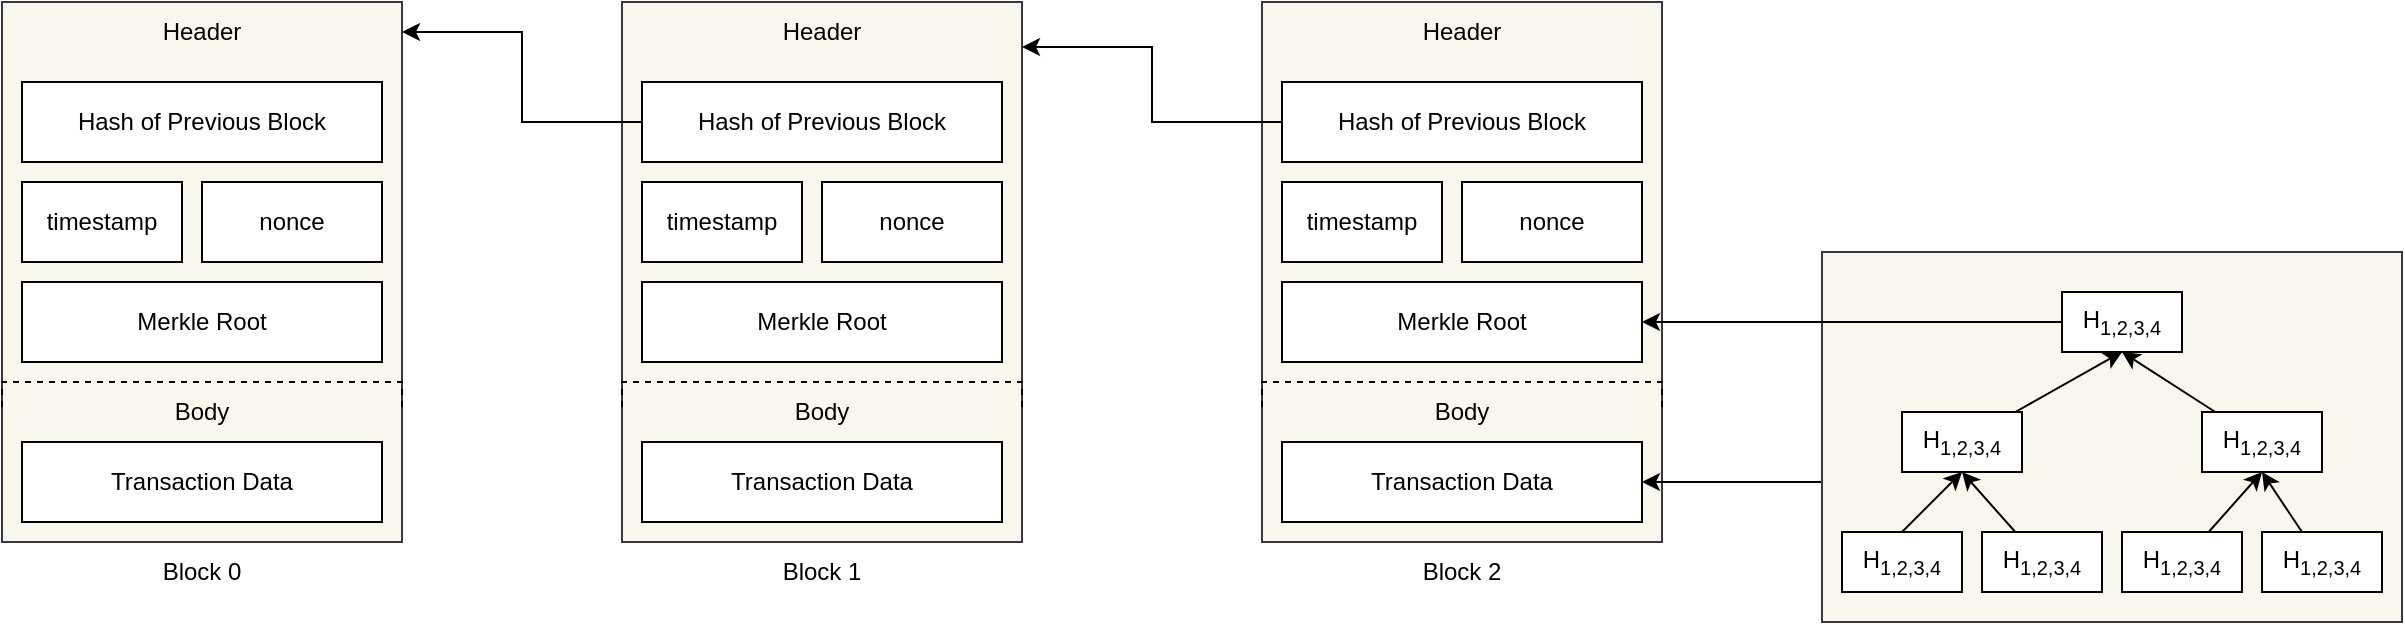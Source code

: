 <mxfile version="24.5.5" type="device" pages="25">
  <diagram name="blockchain-structure" id="QiF7iD_ch0okL8sqs4vD">
    <mxGraphModel dx="1283" dy="855" grid="1" gridSize="10" guides="1" tooltips="1" connect="1" arrows="1" fold="1" page="1" pageScale="1" pageWidth="850" pageHeight="1100" math="0" shadow="0">
      <root>
        <mxCell id="0" />
        <mxCell id="1" parent="0" />
        <mxCell id="fgdqccTBNxpFupadXma4-4" value="" style="rounded=0;whiteSpace=wrap;html=1;fillColor=#f9f7ed;strokeColor=#36393d;" parent="1" vertex="1">
          <mxGeometry x="40" y="170" width="200" height="270" as="geometry" />
        </mxCell>
        <mxCell id="fgdqccTBNxpFupadXma4-5" value="Header" style="text;html=1;align=center;verticalAlign=middle;whiteSpace=wrap;rounded=0;" parent="1" vertex="1">
          <mxGeometry x="40" y="170" width="200" height="30" as="geometry" />
        </mxCell>
        <mxCell id="fgdqccTBNxpFupadXma4-6" value="Hash of Previous Block" style="rounded=0;whiteSpace=wrap;html=1;" parent="1" vertex="1">
          <mxGeometry x="50" y="210" width="180" height="40" as="geometry" />
        </mxCell>
        <mxCell id="fgdqccTBNxpFupadXma4-7" value="timestamp" style="rounded=0;whiteSpace=wrap;html=1;" parent="1" vertex="1">
          <mxGeometry x="50" y="260" width="80" height="40" as="geometry" />
        </mxCell>
        <mxCell id="fgdqccTBNxpFupadXma4-9" value="nonce" style="rounded=0;whiteSpace=wrap;html=1;" parent="1" vertex="1">
          <mxGeometry x="140" y="260" width="90" height="40" as="geometry" />
        </mxCell>
        <mxCell id="fgdqccTBNxpFupadXma4-10" value="Merkle Root" style="rounded=0;whiteSpace=wrap;html=1;" parent="1" vertex="1">
          <mxGeometry x="50" y="310" width="180" height="40" as="geometry" />
        </mxCell>
        <mxCell id="fgdqccTBNxpFupadXma4-12" style="edgeStyle=orthogonalEdgeStyle;rounded=0;orthogonalLoop=1;jettySize=auto;html=1;exitX=0;exitY=0.75;exitDx=0;exitDy=0;entryX=1;entryY=0.75;entryDx=0;entryDy=0;endArrow=none;endFill=0;dashed=1;" parent="1" source="fgdqccTBNxpFupadXma4-4" target="fgdqccTBNxpFupadXma4-4" edge="1">
          <mxGeometry relative="1" as="geometry">
            <Array as="points">
              <mxPoint x="140" y="360" />
              <mxPoint x="140" y="360" />
            </Array>
          </mxGeometry>
        </mxCell>
        <mxCell id="fgdqccTBNxpFupadXma4-13" value="Body" style="text;html=1;align=center;verticalAlign=middle;whiteSpace=wrap;rounded=0;" parent="1" vertex="1">
          <mxGeometry x="40" y="360" width="200" height="30" as="geometry" />
        </mxCell>
        <mxCell id="fgdqccTBNxpFupadXma4-14" value="Transaction Data" style="rounded=0;whiteSpace=wrap;html=1;" parent="1" vertex="1">
          <mxGeometry x="50" y="390" width="180" height="40" as="geometry" />
        </mxCell>
        <mxCell id="fgdqccTBNxpFupadXma4-15" value="" style="rounded=0;whiteSpace=wrap;html=1;fillColor=#f9f7ed;strokeColor=#36393d;" parent="1" vertex="1">
          <mxGeometry x="350" y="170" width="200" height="270" as="geometry" />
        </mxCell>
        <mxCell id="fgdqccTBNxpFupadXma4-16" value="Header" style="text;html=1;align=center;verticalAlign=middle;whiteSpace=wrap;rounded=0;" parent="1" vertex="1">
          <mxGeometry x="350" y="170" width="200" height="30" as="geometry" />
        </mxCell>
        <mxCell id="fgdqccTBNxpFupadXma4-33" style="edgeStyle=orthogonalEdgeStyle;rounded=0;orthogonalLoop=1;jettySize=auto;html=1;entryX=1;entryY=0.5;entryDx=0;entryDy=0;" parent="1" source="fgdqccTBNxpFupadXma4-17" target="fgdqccTBNxpFupadXma4-5" edge="1">
          <mxGeometry relative="1" as="geometry" />
        </mxCell>
        <mxCell id="fgdqccTBNxpFupadXma4-17" value="Hash of Previous Block" style="rounded=0;whiteSpace=wrap;html=1;" parent="1" vertex="1">
          <mxGeometry x="360" y="210" width="180" height="40" as="geometry" />
        </mxCell>
        <mxCell id="fgdqccTBNxpFupadXma4-18" value="timestamp" style="rounded=0;whiteSpace=wrap;html=1;" parent="1" vertex="1">
          <mxGeometry x="360" y="260" width="80" height="40" as="geometry" />
        </mxCell>
        <mxCell id="fgdqccTBNxpFupadXma4-19" value="nonce" style="rounded=0;whiteSpace=wrap;html=1;" parent="1" vertex="1">
          <mxGeometry x="450" y="260" width="90" height="40" as="geometry" />
        </mxCell>
        <mxCell id="fgdqccTBNxpFupadXma4-20" value="Merkle Root" style="rounded=0;whiteSpace=wrap;html=1;" parent="1" vertex="1">
          <mxGeometry x="360" y="310" width="180" height="40" as="geometry" />
        </mxCell>
        <mxCell id="fgdqccTBNxpFupadXma4-21" style="edgeStyle=orthogonalEdgeStyle;rounded=0;orthogonalLoop=1;jettySize=auto;html=1;exitX=0;exitY=0.75;exitDx=0;exitDy=0;entryX=1;entryY=0.75;entryDx=0;entryDy=0;endArrow=none;endFill=0;dashed=1;" parent="1" source="fgdqccTBNxpFupadXma4-15" target="fgdqccTBNxpFupadXma4-15" edge="1">
          <mxGeometry relative="1" as="geometry">
            <Array as="points">
              <mxPoint x="450" y="360" />
              <mxPoint x="450" y="360" />
            </Array>
          </mxGeometry>
        </mxCell>
        <mxCell id="fgdqccTBNxpFupadXma4-22" value="Body" style="text;html=1;align=center;verticalAlign=middle;whiteSpace=wrap;rounded=0;" parent="1" vertex="1">
          <mxGeometry x="350" y="360" width="200" height="30" as="geometry" />
        </mxCell>
        <mxCell id="fgdqccTBNxpFupadXma4-23" value="Transaction Data" style="rounded=0;whiteSpace=wrap;html=1;" parent="1" vertex="1">
          <mxGeometry x="360" y="390" width="180" height="40" as="geometry" />
        </mxCell>
        <mxCell id="fgdqccTBNxpFupadXma4-24" value="" style="rounded=0;whiteSpace=wrap;html=1;fillColor=#f9f7ed;strokeColor=#36393d;" parent="1" vertex="1">
          <mxGeometry x="670" y="170" width="200" height="270" as="geometry" />
        </mxCell>
        <mxCell id="fgdqccTBNxpFupadXma4-25" value="Header" style="text;html=1;align=center;verticalAlign=middle;whiteSpace=wrap;rounded=0;" parent="1" vertex="1">
          <mxGeometry x="670" y="170" width="200" height="30" as="geometry" />
        </mxCell>
        <mxCell id="fgdqccTBNxpFupadXma4-34" style="edgeStyle=orthogonalEdgeStyle;rounded=0;orthogonalLoop=1;jettySize=auto;html=1;entryX=1;entryY=0.75;entryDx=0;entryDy=0;" parent="1" source="fgdqccTBNxpFupadXma4-26" target="fgdqccTBNxpFupadXma4-16" edge="1">
          <mxGeometry relative="1" as="geometry" />
        </mxCell>
        <mxCell id="fgdqccTBNxpFupadXma4-26" value="Hash of Previous Block" style="rounded=0;whiteSpace=wrap;html=1;" parent="1" vertex="1">
          <mxGeometry x="680" y="210" width="180" height="40" as="geometry" />
        </mxCell>
        <mxCell id="fgdqccTBNxpFupadXma4-27" value="timestamp" style="rounded=0;whiteSpace=wrap;html=1;" parent="1" vertex="1">
          <mxGeometry x="680" y="260" width="80" height="40" as="geometry" />
        </mxCell>
        <mxCell id="fgdqccTBNxpFupadXma4-28" value="nonce" style="rounded=0;whiteSpace=wrap;html=1;" parent="1" vertex="1">
          <mxGeometry x="770" y="260" width="90" height="40" as="geometry" />
        </mxCell>
        <mxCell id="fgdqccTBNxpFupadXma4-29" value="Merkle Root" style="rounded=0;whiteSpace=wrap;html=1;" parent="1" vertex="1">
          <mxGeometry x="680" y="310" width="180" height="40" as="geometry" />
        </mxCell>
        <mxCell id="fgdqccTBNxpFupadXma4-30" style="edgeStyle=orthogonalEdgeStyle;rounded=0;orthogonalLoop=1;jettySize=auto;html=1;exitX=0;exitY=0.75;exitDx=0;exitDy=0;entryX=1;entryY=0.75;entryDx=0;entryDy=0;endArrow=none;endFill=0;dashed=1;" parent="1" source="fgdqccTBNxpFupadXma4-24" target="fgdqccTBNxpFupadXma4-24" edge="1">
          <mxGeometry relative="1" as="geometry">
            <Array as="points">
              <mxPoint x="770" y="360" />
              <mxPoint x="770" y="360" />
            </Array>
          </mxGeometry>
        </mxCell>
        <mxCell id="fgdqccTBNxpFupadXma4-31" value="Body" style="text;html=1;align=center;verticalAlign=middle;whiteSpace=wrap;rounded=0;" parent="1" vertex="1">
          <mxGeometry x="670" y="360" width="200" height="30" as="geometry" />
        </mxCell>
        <mxCell id="fgdqccTBNxpFupadXma4-32" value="Transaction Data" style="rounded=0;whiteSpace=wrap;html=1;" parent="1" vertex="1">
          <mxGeometry x="680" y="390" width="180" height="40" as="geometry" />
        </mxCell>
        <mxCell id="fgdqccTBNxpFupadXma4-50" style="edgeStyle=orthogonalEdgeStyle;rounded=0;orthogonalLoop=1;jettySize=auto;html=1;entryX=1;entryY=0.5;entryDx=0;entryDy=0;" parent="1" source="fgdqccTBNxpFupadXma4-35" target="fgdqccTBNxpFupadXma4-32" edge="1">
          <mxGeometry relative="1" as="geometry">
            <Array as="points">
              <mxPoint x="920" y="410" />
              <mxPoint x="920" y="410" />
            </Array>
          </mxGeometry>
        </mxCell>
        <mxCell id="fgdqccTBNxpFupadXma4-35" value="" style="rounded=0;whiteSpace=wrap;html=1;fillColor=#f9f7ed;strokeColor=#36393d;" parent="1" vertex="1">
          <mxGeometry x="950" y="295" width="290" height="185" as="geometry" />
        </mxCell>
        <mxCell id="fgdqccTBNxpFupadXma4-49" style="edgeStyle=orthogonalEdgeStyle;rounded=0;orthogonalLoop=1;jettySize=auto;html=1;entryX=1;entryY=0.5;entryDx=0;entryDy=0;" parent="1" source="fgdqccTBNxpFupadXma4-36" target="fgdqccTBNxpFupadXma4-29" edge="1">
          <mxGeometry relative="1" as="geometry" />
        </mxCell>
        <mxCell id="fgdqccTBNxpFupadXma4-36" value="H&lt;sub&gt;1,2,3,4&lt;/sub&gt;" style="rounded=0;whiteSpace=wrap;html=1;" parent="1" vertex="1">
          <mxGeometry x="1070" y="315" width="60" height="30" as="geometry" />
        </mxCell>
        <mxCell id="fgdqccTBNxpFupadXma4-47" style="rounded=0;orthogonalLoop=1;jettySize=auto;html=1;entryX=0.5;entryY=1;entryDx=0;entryDy=0;" parent="1" source="fgdqccTBNxpFupadXma4-37" target="fgdqccTBNxpFupadXma4-36" edge="1">
          <mxGeometry relative="1" as="geometry" />
        </mxCell>
        <mxCell id="fgdqccTBNxpFupadXma4-37" value="H&lt;sub&gt;1,2,3,4&lt;/sub&gt;" style="rounded=0;whiteSpace=wrap;html=1;" parent="1" vertex="1">
          <mxGeometry x="990" y="375" width="60" height="30" as="geometry" />
        </mxCell>
        <mxCell id="fgdqccTBNxpFupadXma4-48" style="rounded=0;orthogonalLoop=1;jettySize=auto;html=1;" parent="1" source="fgdqccTBNxpFupadXma4-38" edge="1">
          <mxGeometry relative="1" as="geometry">
            <mxPoint x="1100" y="345" as="targetPoint" />
          </mxGeometry>
        </mxCell>
        <mxCell id="fgdqccTBNxpFupadXma4-38" value="H&lt;sub&gt;1,2,3,4&lt;/sub&gt;" style="rounded=0;whiteSpace=wrap;html=1;" parent="1" vertex="1">
          <mxGeometry x="1140" y="375" width="60" height="30" as="geometry" />
        </mxCell>
        <mxCell id="fgdqccTBNxpFupadXma4-43" style="rounded=0;orthogonalLoop=1;jettySize=auto;html=1;exitX=0.5;exitY=0;exitDx=0;exitDy=0;entryX=0.5;entryY=1;entryDx=0;entryDy=0;" parent="1" source="fgdqccTBNxpFupadXma4-39" target="fgdqccTBNxpFupadXma4-37" edge="1">
          <mxGeometry relative="1" as="geometry" />
        </mxCell>
        <mxCell id="fgdqccTBNxpFupadXma4-39" value="H&lt;sub&gt;1,2,3,4&lt;/sub&gt;" style="rounded=0;whiteSpace=wrap;html=1;" parent="1" vertex="1">
          <mxGeometry x="960" y="435" width="60" height="30" as="geometry" />
        </mxCell>
        <mxCell id="fgdqccTBNxpFupadXma4-44" style="rounded=0;orthogonalLoop=1;jettySize=auto;html=1;entryX=0.5;entryY=1;entryDx=0;entryDy=0;" parent="1" source="fgdqccTBNxpFupadXma4-40" target="fgdqccTBNxpFupadXma4-37" edge="1">
          <mxGeometry relative="1" as="geometry" />
        </mxCell>
        <mxCell id="fgdqccTBNxpFupadXma4-40" value="H&lt;sub&gt;1,2,3,4&lt;/sub&gt;" style="rounded=0;whiteSpace=wrap;html=1;" parent="1" vertex="1">
          <mxGeometry x="1030" y="435" width="60" height="30" as="geometry" />
        </mxCell>
        <mxCell id="fgdqccTBNxpFupadXma4-45" style="rounded=0;orthogonalLoop=1;jettySize=auto;html=1;entryX=0.5;entryY=1;entryDx=0;entryDy=0;" parent="1" source="fgdqccTBNxpFupadXma4-41" target="fgdqccTBNxpFupadXma4-38" edge="1">
          <mxGeometry relative="1" as="geometry" />
        </mxCell>
        <mxCell id="fgdqccTBNxpFupadXma4-41" value="H&lt;sub&gt;1,2,3,4&lt;/sub&gt;" style="rounded=0;whiteSpace=wrap;html=1;" parent="1" vertex="1">
          <mxGeometry x="1100" y="435" width="60" height="30" as="geometry" />
        </mxCell>
        <mxCell id="fgdqccTBNxpFupadXma4-46" style="rounded=0;orthogonalLoop=1;jettySize=auto;html=1;" parent="1" source="fgdqccTBNxpFupadXma4-42" edge="1">
          <mxGeometry relative="1" as="geometry">
            <mxPoint x="1170" y="405" as="targetPoint" />
          </mxGeometry>
        </mxCell>
        <mxCell id="fgdqccTBNxpFupadXma4-42" value="H&lt;sub&gt;1,2,3,4&lt;/sub&gt;" style="rounded=0;whiteSpace=wrap;html=1;" parent="1" vertex="1">
          <mxGeometry x="1170" y="435" width="60" height="30" as="geometry" />
        </mxCell>
        <mxCell id="fgdqccTBNxpFupadXma4-51" value="Block 0" style="text;html=1;align=center;verticalAlign=middle;whiteSpace=wrap;rounded=0;" parent="1" vertex="1">
          <mxGeometry x="40" y="440" width="200" height="30" as="geometry" />
        </mxCell>
        <mxCell id="fgdqccTBNxpFupadXma4-52" value="Block 1" style="text;html=1;align=center;verticalAlign=middle;whiteSpace=wrap;rounded=0;" parent="1" vertex="1">
          <mxGeometry x="350" y="440" width="200" height="30" as="geometry" />
        </mxCell>
        <mxCell id="fgdqccTBNxpFupadXma4-53" value="Block 2" style="text;html=1;align=center;verticalAlign=middle;whiteSpace=wrap;rounded=0;" parent="1" vertex="1">
          <mxGeometry x="670" y="440" width="200" height="30" as="geometry" />
        </mxCell>
      </root>
    </mxGraphModel>
  </diagram>
  <diagram id="3c3By0wPABq3gTuin15n" name="proof-overview">
    <mxGraphModel dx="1026" dy="684" grid="1" gridSize="10" guides="1" tooltips="1" connect="1" arrows="1" fold="1" page="1" pageScale="1" pageWidth="850" pageHeight="1100" math="0" shadow="0">
      <root>
        <mxCell id="0" />
        <mxCell id="1" parent="0" />
        <mxCell id="LRqyeyYMtbu3Eqcu5Eng-14" style="rounded=0;orthogonalLoop=1;jettySize=auto;html=1;entryX=1;entryY=0.5;entryDx=0;entryDy=0;" edge="1" parent="1" target="LRqyeyYMtbu3Eqcu5Eng-3">
          <mxGeometry relative="1" as="geometry">
            <mxPoint x="920" y="370" as="sourcePoint" />
          </mxGeometry>
        </mxCell>
        <mxCell id="X-3etwz_-qLi8Qj0RbyK-1" value="verifier" style="verticalLabelPosition=bottom;html=1;verticalAlign=top;align=center;strokeColor=#001DBC;fillColor=#0050ef;shape=mxgraph.azure.user;fontColor=#000000;" vertex="1" parent="1">
          <mxGeometry x="890" y="310" width="47.5" height="50" as="geometry" />
        </mxCell>
        <mxCell id="LRqyeyYMtbu3Eqcu5Eng-4" style="rounded=0;orthogonalLoop=1;jettySize=auto;html=1;entryX=0;entryY=0.5;entryDx=0;entryDy=0;" edge="1" parent="1" target="LRqyeyYMtbu3Eqcu5Eng-2">
          <mxGeometry relative="1" as="geometry">
            <mxPoint x="114" y="370" as="sourcePoint" />
          </mxGeometry>
        </mxCell>
        <mxCell id="LRqyeyYMtbu3Eqcu5Eng-11" style="rounded=0;orthogonalLoop=1;jettySize=auto;html=1;" edge="1" parent="1" source="X-3etwz_-qLi8Qj0RbyK-2" target="X-3etwz_-qLi8Qj0RbyK-1">
          <mxGeometry relative="1" as="geometry" />
        </mxCell>
        <mxCell id="LRqyeyYMtbu3Eqcu5Eng-12" value="3. Send the proof" style="edgeLabel;html=1;align=center;verticalAlign=middle;resizable=0;points=[];" vertex="1" connectable="0" parent="LRqyeyYMtbu3Eqcu5Eng-11">
          <mxGeometry x="-0.199" y="4" relative="1" as="geometry">
            <mxPoint x="1" as="offset" />
          </mxGeometry>
        </mxCell>
        <mxCell id="X-3etwz_-qLi8Qj0RbyK-2" value="prover" style="verticalLabelPosition=bottom;html=1;verticalAlign=top;align=center;strokeColor=none;fillColor=#00BEF2;shape=mxgraph.azure.user;" vertex="1" parent="1">
          <mxGeometry x="90" y="310" width="47.5" height="50" as="geometry" />
        </mxCell>
        <mxCell id="LRqyeyYMtbu3Eqcu5Eng-5" style="rounded=0;orthogonalLoop=1;jettySize=auto;html=1;" edge="1" parent="1" source="LRqyeyYMtbu3Eqcu5Eng-2">
          <mxGeometry relative="1" as="geometry">
            <mxPoint x="150" y="350" as="targetPoint" />
          </mxGeometry>
        </mxCell>
        <mxCell id="LRqyeyYMtbu3Eqcu5Eng-2" value="Make a proof" style="rounded=0;whiteSpace=wrap;html=1;fillColor=#dae8fc;strokeColor=#6c8ebf;" vertex="1" parent="1">
          <mxGeometry x="280" y="570" width="120" height="60" as="geometry" />
        </mxCell>
        <mxCell id="LRqyeyYMtbu3Eqcu5Eng-3" value="Check a proof" style="rounded=0;whiteSpace=wrap;html=1;fillColor=#d5e8d4;strokeColor=#82b366;" vertex="1" parent="1">
          <mxGeometry x="620" y="570" width="120" height="60" as="geometry" />
        </mxCell>
        <mxCell id="LRqyeyYMtbu3Eqcu5Eng-7" value="1. Send a confidential infor" style="text;html=1;align=center;verticalAlign=middle;whiteSpace=wrap;rounded=0;" vertex="1" parent="1">
          <mxGeometry x="10" y="490" width="180" height="30" as="geometry" />
        </mxCell>
        <mxCell id="LRqyeyYMtbu3Eqcu5Eng-8" value="2. Get the proof" style="text;html=1;align=center;verticalAlign=middle;whiteSpace=wrap;rounded=0;" vertex="1" parent="1">
          <mxGeometry x="260" y="460" width="90" height="30" as="geometry" />
        </mxCell>
        <mxCell id="LRqyeyYMtbu3Eqcu5Eng-10" style="rounded=0;orthogonalLoop=1;jettySize=auto;html=1;" edge="1" parent="1" source="LRqyeyYMtbu3Eqcu5Eng-3">
          <mxGeometry relative="1" as="geometry">
            <mxPoint x="880" y="360" as="targetPoint" />
          </mxGeometry>
        </mxCell>
        <mxCell id="LRqyeyYMtbu3Eqcu5Eng-13" value="4. Check the proof" style="text;html=1;align=center;verticalAlign=middle;whiteSpace=wrap;rounded=0;" vertex="1" parent="1">
          <mxGeometry x="660" y="440" width="130" height="30" as="geometry" />
        </mxCell>
        <mxCell id="LRqyeyYMtbu3Eqcu5Eng-15" value="5. Get the result" style="text;html=1;align=center;verticalAlign=middle;whiteSpace=wrap;rounded=0;" vertex="1" parent="1">
          <mxGeometry x="840" y="470" width="90" height="30" as="geometry" />
        </mxCell>
      </root>
    </mxGraphModel>
  </diagram>
  <diagram id="cXF4co5SehNUXvBIv5jW" name="contract">
    <mxGraphModel dx="1026" dy="684" grid="1" gridSize="10" guides="1" tooltips="1" connect="1" arrows="1" fold="1" page="1" pageScale="1" pageWidth="850" pageHeight="1100" math="0" shadow="0">
      <root>
        <mxCell id="0" />
        <mxCell id="1" parent="0" />
        <mxCell id="LbyZZ55UxZaOrSsEbHI2-1" value="" style="rounded=1;whiteSpace=wrap;html=1;glass=0;fillColor=#f9f7ed;strokeColor=#36393d;" parent="1" vertex="1">
          <mxGeometry x="70" y="140" width="400" height="290" as="geometry" />
        </mxCell>
        <mxCell id="opYvY4HOGe_bZjqYWvO1-3" value="" style="rounded=0;whiteSpace=wrap;html=1;" vertex="1" parent="1">
          <mxGeometry x="300" y="220" width="150" height="180" as="geometry" />
        </mxCell>
        <mxCell id="opYvY4HOGe_bZjqYWvO1-2" value="" style="rounded=0;whiteSpace=wrap;html=1;" vertex="1" parent="1">
          <mxGeometry x="90" y="220" width="150" height="180" as="geometry" />
        </mxCell>
        <mxCell id="LbyZZ55UxZaOrSsEbHI2-2" value="" style="shape=cylinder3;whiteSpace=wrap;html=1;boundedLbl=1;backgroundOutline=1;size=15;" parent="1" vertex="1">
          <mxGeometry x="331.25" y="232" width="87.5" height="120" as="geometry" />
        </mxCell>
        <mxCell id="LbyZZ55UxZaOrSsEbHI2-4" value="Smart contract" style="text;html=1;align=center;verticalAlign=middle;whiteSpace=wrap;rounded=0;" parent="1" vertex="1">
          <mxGeometry x="90" y="160" width="360" height="30" as="geometry" />
        </mxCell>
        <mxCell id="opYvY4HOGe_bZjqYWvO1-1" value="" style="sketch=0;outlineConnect=0;fontColor=#232F3E;gradientColor=none;fillColor=#232F3D;strokeColor=none;dashed=0;verticalLabelPosition=bottom;verticalAlign=top;align=center;html=1;fontSize=12;fontStyle=0;aspect=fixed;pointerEvents=1;shape=mxgraph.aws4.source_code;" vertex="1" parent="1">
          <mxGeometry x="119.69" y="230" width="90.62" height="124" as="geometry" />
        </mxCell>
        <mxCell id="opYvY4HOGe_bZjqYWvO1-4" value="Bytecode" style="text;html=1;align=center;verticalAlign=middle;whiteSpace=wrap;rounded=0;" vertex="1" parent="1">
          <mxGeometry x="90" y="370" width="150" height="30" as="geometry" />
        </mxCell>
        <mxCell id="opYvY4HOGe_bZjqYWvO1-5" value="Storage" style="text;html=1;align=center;verticalAlign=middle;whiteSpace=wrap;rounded=0;" vertex="1" parent="1">
          <mxGeometry x="300" y="370" width="150" height="30" as="geometry" />
        </mxCell>
      </root>
    </mxGraphModel>
  </diagram>
  <diagram id="TT177aMrl5UQK0Amb3ta" name="bundler">
    <mxGraphModel dx="1990" dy="760" grid="1" gridSize="10" guides="1" tooltips="1" connect="1" arrows="1" fold="1" page="1" pageScale="1" pageWidth="850" pageHeight="1100" math="0" shadow="0">
      <root>
        <mxCell id="0" />
        <mxCell id="1" parent="0" />
        <mxCell id="wLdL2Q7jRbDA0VxHiPzM-47" value="" style="rounded=0;whiteSpace=wrap;html=1;fillColor=#f9f7ed;strokeColor=#36393d;" parent="1" vertex="1">
          <mxGeometry x="550" y="430" width="260" height="140" as="geometry" />
        </mxCell>
        <mxCell id="wLdL2Q7jRbDA0VxHiPzM-4" value="" style="sketch=0;outlineConnect=0;fontColor=#232F3E;gradientColor=none;fillColor=#232F3D;strokeColor=none;dashed=0;verticalLabelPosition=bottom;verticalAlign=top;align=center;html=1;fontSize=12;fontStyle=0;aspect=fixed;pointerEvents=1;shape=mxgraph.aws4.source_code;" parent="1" vertex="1">
          <mxGeometry x="50" y="210" width="29.23" height="40" as="geometry" />
        </mxCell>
        <mxCell id="wLdL2Q7jRbDA0VxHiPzM-5" value="" style="sketch=0;outlineConnect=0;fontColor=#232F3E;gradientColor=none;fillColor=#232F3D;strokeColor=none;dashed=0;verticalLabelPosition=bottom;verticalAlign=top;align=center;html=1;fontSize=12;fontStyle=0;aspect=fixed;pointerEvents=1;shape=mxgraph.aws4.source_code;" parent="1" vertex="1">
          <mxGeometry x="100" y="210" width="29.23" height="40" as="geometry" />
        </mxCell>
        <mxCell id="wLdL2Q7jRbDA0VxHiPzM-6" value="" style="sketch=0;outlineConnect=0;fontColor=#232F3E;gradientColor=none;fillColor=#232F3D;strokeColor=none;dashed=0;verticalLabelPosition=bottom;verticalAlign=top;align=center;html=1;fontSize=12;fontStyle=0;aspect=fixed;pointerEvents=1;shape=mxgraph.aws4.source_code;" parent="1" vertex="1">
          <mxGeometry x="150.38" y="210" width="29.23" height="40" as="geometry" />
        </mxCell>
        <mxCell id="wLdL2Q7jRbDA0VxHiPzM-7" value="" style="sketch=0;outlineConnect=0;fontColor=#232F3E;gradientColor=none;fillColor=#232F3D;strokeColor=none;dashed=0;verticalLabelPosition=bottom;verticalAlign=top;align=center;html=1;fontSize=12;fontStyle=0;aspect=fixed;pointerEvents=1;shape=mxgraph.aws4.source_code;" parent="1" vertex="1">
          <mxGeometry x="200" y="210" width="29.23" height="40" as="geometry" />
        </mxCell>
        <mxCell id="wLdL2Q7jRbDA0VxHiPzM-8" value="" style="html=1;verticalLabelPosition=bottom;align=center;labelBackgroundColor=#ffffff;verticalAlign=top;strokeWidth=2;strokeColor=#0080F0;shadow=0;dashed=0;shape=mxgraph.ios7.icons.user;" parent="1" vertex="1">
          <mxGeometry x="370" y="215" width="30" height="30" as="geometry" />
        </mxCell>
        <mxCell id="wLdL2Q7jRbDA0VxHiPzM-16" style="edgeStyle=orthogonalEdgeStyle;rounded=0;orthogonalLoop=1;jettySize=auto;html=1;" parent="1" source="wLdL2Q7jRbDA0VxHiPzM-9" target="wLdL2Q7jRbDA0VxHiPzM-6" edge="1">
          <mxGeometry relative="1" as="geometry">
            <Array as="points">
              <mxPoint x="430" y="290" />
              <mxPoint x="165" y="290" />
            </Array>
          </mxGeometry>
        </mxCell>
        <mxCell id="wLdL2Q7jRbDA0VxHiPzM-9" value="" style="html=1;verticalLabelPosition=bottom;align=center;labelBackgroundColor=#ffffff;verticalAlign=top;strokeWidth=2;strokeColor=#0080F0;shadow=0;dashed=0;shape=mxgraph.ios7.icons.user;" parent="1" vertex="1">
          <mxGeometry x="415" y="215" width="30" height="30" as="geometry" />
        </mxCell>
        <mxCell id="wLdL2Q7jRbDA0VxHiPzM-17" style="edgeStyle=orthogonalEdgeStyle;rounded=0;orthogonalLoop=1;jettySize=auto;html=1;" parent="1" source="wLdL2Q7jRbDA0VxHiPzM-10" target="wLdL2Q7jRbDA0VxHiPzM-5" edge="1">
          <mxGeometry relative="1" as="geometry">
            <Array as="points">
              <mxPoint x="475" y="310" />
              <mxPoint x="115" y="310" />
            </Array>
          </mxGeometry>
        </mxCell>
        <mxCell id="wLdL2Q7jRbDA0VxHiPzM-10" value="" style="html=1;verticalLabelPosition=bottom;align=center;labelBackgroundColor=#ffffff;verticalAlign=top;strokeWidth=2;strokeColor=#0080F0;shadow=0;dashed=0;shape=mxgraph.ios7.icons.user;" parent="1" vertex="1">
          <mxGeometry x="460" y="215" width="30" height="30" as="geometry" />
        </mxCell>
        <mxCell id="wLdL2Q7jRbDA0VxHiPzM-18" style="edgeStyle=orthogonalEdgeStyle;rounded=0;orthogonalLoop=1;jettySize=auto;html=1;" parent="1" source="wLdL2Q7jRbDA0VxHiPzM-11" target="wLdL2Q7jRbDA0VxHiPzM-4" edge="1">
          <mxGeometry relative="1" as="geometry">
            <Array as="points">
              <mxPoint x="520" y="330" />
              <mxPoint x="65" y="330" />
            </Array>
          </mxGeometry>
        </mxCell>
        <mxCell id="wLdL2Q7jRbDA0VxHiPzM-11" value="" style="html=1;verticalLabelPosition=bottom;align=center;labelBackgroundColor=#ffffff;verticalAlign=top;strokeWidth=2;strokeColor=#0080F0;shadow=0;dashed=0;shape=mxgraph.ios7.icons.user;" parent="1" vertex="1">
          <mxGeometry x="505" y="215" width="30" height="30" as="geometry" />
        </mxCell>
        <mxCell id="wLdL2Q7jRbDA0VxHiPzM-14" style="edgeStyle=orthogonalEdgeStyle;rounded=0;orthogonalLoop=1;jettySize=auto;html=1;" parent="1" source="wLdL2Q7jRbDA0VxHiPzM-8" target="wLdL2Q7jRbDA0VxHiPzM-7" edge="1">
          <mxGeometry relative="1" as="geometry">
            <Array as="points">
              <mxPoint x="290" y="230" />
              <mxPoint x="290" y="230" />
            </Array>
          </mxGeometry>
        </mxCell>
        <mxCell id="wLdL2Q7jRbDA0VxHiPzM-41" style="edgeStyle=orthogonalEdgeStyle;rounded=0;orthogonalLoop=1;jettySize=auto;html=1;entryX=0;entryY=0.5;entryDx=0;entryDy=0;" parent="1" source="wLdL2Q7jRbDA0VxHiPzM-19" target="wLdL2Q7jRbDA0VxHiPzM-23" edge="1">
          <mxGeometry relative="1" as="geometry" />
        </mxCell>
        <mxCell id="wLdL2Q7jRbDA0VxHiPzM-19" value="" style="html=1;whiteSpace=wrap;shape=isoCube2;backgroundOutline=1;isoAngle=15;" parent="1" vertex="1">
          <mxGeometry x="-10" y="460" width="80" height="80" as="geometry" />
        </mxCell>
        <mxCell id="wLdL2Q7jRbDA0VxHiPzM-21" style="edgeStyle=orthogonalEdgeStyle;rounded=0;orthogonalLoop=1;jettySize=auto;html=1;entryX=0.5;entryY=0;entryDx=0;entryDy=0;entryPerimeter=0;" parent="1" target="wLdL2Q7jRbDA0VxHiPzM-19" edge="1">
          <mxGeometry relative="1" as="geometry">
            <mxPoint x="30" y="270" as="sourcePoint" />
            <Array as="points">
              <mxPoint x="30" y="310" />
              <mxPoint x="30" y="310" />
            </Array>
          </mxGeometry>
        </mxCell>
        <mxCell id="wLdL2Q7jRbDA0VxHiPzM-52" style="edgeStyle=orthogonalEdgeStyle;rounded=0;orthogonalLoop=1;jettySize=auto;html=1;entryX=0;entryY=0.5;entryDx=0;entryDy=0;" parent="1" source="wLdL2Q7jRbDA0VxHiPzM-23" target="wLdL2Q7jRbDA0VxHiPzM-47" edge="1">
          <mxGeometry relative="1" as="geometry" />
        </mxCell>
        <mxCell id="wLdL2Q7jRbDA0VxHiPzM-23" value="Bundle transaction" style="swimlane;whiteSpace=wrap;html=1;fillColor=#f9f7ed;strokeColor=#36393d;" parent="1" vertex="1">
          <mxGeometry x="229.23" y="430" width="240" height="140" as="geometry" />
        </mxCell>
        <mxCell id="wLdL2Q7jRbDA0VxHiPzM-24" value="" style="sketch=0;outlineConnect=0;fontColor=#232F3E;gradientColor=none;fillColor=#232F3D;strokeColor=none;dashed=0;verticalLabelPosition=bottom;verticalAlign=top;align=center;html=1;fontSize=12;fontStyle=0;aspect=fixed;pointerEvents=1;shape=mxgraph.aws4.source_code;" parent="wLdL2Q7jRbDA0VxHiPzM-23" vertex="1">
          <mxGeometry x="45.39" y="80" width="29.23" height="40" as="geometry" />
        </mxCell>
        <mxCell id="wLdL2Q7jRbDA0VxHiPzM-25" value="" style="sketch=0;outlineConnect=0;fontColor=#232F3E;gradientColor=none;fillColor=#232F3D;strokeColor=none;dashed=0;verticalLabelPosition=bottom;verticalAlign=top;align=center;html=1;fontSize=12;fontStyle=0;aspect=fixed;pointerEvents=1;shape=mxgraph.aws4.source_code;" parent="wLdL2Q7jRbDA0VxHiPzM-23" vertex="1">
          <mxGeometry x="85.39" y="80" width="29.23" height="40" as="geometry" />
        </mxCell>
        <mxCell id="wLdL2Q7jRbDA0VxHiPzM-26" value="" style="sketch=0;outlineConnect=0;fontColor=#232F3E;gradientColor=none;fillColor=#232F3D;strokeColor=none;dashed=0;verticalLabelPosition=bottom;verticalAlign=top;align=center;html=1;fontSize=12;fontStyle=0;aspect=fixed;pointerEvents=1;shape=mxgraph.aws4.source_code;" parent="wLdL2Q7jRbDA0VxHiPzM-23" vertex="1">
          <mxGeometry x="125.39" y="80" width="29.23" height="40" as="geometry" />
        </mxCell>
        <mxCell id="wLdL2Q7jRbDA0VxHiPzM-27" value="" style="sketch=0;outlineConnect=0;fontColor=#232F3E;gradientColor=none;fillColor=#232F3D;strokeColor=none;dashed=0;verticalLabelPosition=bottom;verticalAlign=top;align=center;html=1;fontSize=12;fontStyle=0;aspect=fixed;pointerEvents=1;shape=mxgraph.aws4.source_code;" parent="wLdL2Q7jRbDA0VxHiPzM-23" vertex="1">
          <mxGeometry x="165.39" y="80" width="29.23" height="40" as="geometry" />
        </mxCell>
        <mxCell id="wLdL2Q7jRbDA0VxHiPzM-42" value="User operation" style="text;html=1;align=center;verticalAlign=middle;whiteSpace=wrap;rounded=0;" parent="wLdL2Q7jRbDA0VxHiPzM-23" vertex="1">
          <mxGeometry y="30" width="240" height="30" as="geometry" />
        </mxCell>
        <mxCell id="wLdL2Q7jRbDA0VxHiPzM-33" value="User operation mempool" style="swimlane;whiteSpace=wrap;html=1;fillColor=#f9f7ed;strokeColor=#36393d;startSize=23;" parent="1" vertex="1">
          <mxGeometry x="10" y="130" width="240" height="140" as="geometry" />
        </mxCell>
        <mxCell id="wLdL2Q7jRbDA0VxHiPzM-38" value="User operation" style="text;html=1;align=center;verticalAlign=middle;whiteSpace=wrap;rounded=0;" parent="wLdL2Q7jRbDA0VxHiPzM-33" vertex="1">
          <mxGeometry y="30" width="240" height="30" as="geometry" />
        </mxCell>
        <mxCell id="wLdL2Q7jRbDA0VxHiPzM-39" value="User" style="text;html=1;align=center;verticalAlign=middle;whiteSpace=wrap;rounded=0;" parent="1" vertex="1">
          <mxGeometry x="360" y="170" width="60" height="30" as="geometry" />
        </mxCell>
        <mxCell id="wLdL2Q7jRbDA0VxHiPzM-43" value="&lt;b&gt;Bundler&lt;/b&gt;" style="text;html=1;align=center;verticalAlign=middle;whiteSpace=wrap;rounded=0;" parent="1" vertex="1">
          <mxGeometry y="550" width="60" height="30" as="geometry" />
        </mxCell>
        <mxCell id="wLdL2Q7jRbDA0VxHiPzM-44" value="" style="html=1;whiteSpace=wrap;shape=isoCube2;backgroundOutline=1;isoAngle=15;" parent="1" vertex="1">
          <mxGeometry x="570" y="510" width="50" height="50" as="geometry" />
        </mxCell>
        <mxCell id="wLdL2Q7jRbDA0VxHiPzM-48" value="" style="html=1;whiteSpace=wrap;shape=isoCube2;backgroundOutline=1;isoAngle=15;" parent="1" vertex="1">
          <mxGeometry x="630" y="510" width="50" height="50" as="geometry" />
        </mxCell>
        <mxCell id="wLdL2Q7jRbDA0VxHiPzM-49" value="" style="html=1;whiteSpace=wrap;shape=isoCube2;backgroundOutline=1;isoAngle=15;" parent="1" vertex="1">
          <mxGeometry x="690" y="510" width="50" height="50" as="geometry" />
        </mxCell>
        <mxCell id="wLdL2Q7jRbDA0VxHiPzM-50" value="" style="html=1;whiteSpace=wrap;shape=isoCube2;backgroundOutline=1;isoAngle=15;" parent="1" vertex="1">
          <mxGeometry x="750" y="510" width="50" height="50" as="geometry" />
        </mxCell>
        <mxCell id="wLdL2Q7jRbDA0VxHiPzM-51" value="Blockchain" style="text;html=1;align=center;verticalAlign=middle;whiteSpace=wrap;rounded=0;" parent="1" vertex="1">
          <mxGeometry x="560" y="440" width="240" height="30" as="geometry" />
        </mxCell>
      </root>
    </mxGraphModel>
  </diagram>
  <diagram id="fLHUrGlUSGBCMtStWMzJ" name="account">
    <mxGraphModel dx="641" dy="428" grid="1" gridSize="10" guides="1" tooltips="1" connect="1" arrows="1" fold="1" page="1" pageScale="1" pageWidth="850" pageHeight="1100" math="0" shadow="0">
      <root>
        <mxCell id="0" />
        <mxCell id="1" parent="0" />
        <mxCell id="WGqHPpoZusR-Mju0BPGI-11" value="" style="rounded=0;whiteSpace=wrap;html=1;fillColor=#f9f7ed;strokeColor=#36393d;" parent="1" vertex="1">
          <mxGeometry x="410" y="160" width="190" height="220" as="geometry" />
        </mxCell>
        <mxCell id="WGqHPpoZusR-Mju0BPGI-1" value="" style="rounded=0;whiteSpace=wrap;html=1;fillColor=#f9f7ed;strokeColor=#36393d;" parent="1" vertex="1">
          <mxGeometry x="80" y="160" width="250" height="220" as="geometry" />
        </mxCell>
        <mxCell id="WGqHPpoZusR-Mju0BPGI-18" style="edgeStyle=orthogonalEdgeStyle;rounded=0;orthogonalLoop=1;jettySize=auto;html=1;entryX=0.5;entryY=1;entryDx=0;entryDy=0;" parent="1" source="WGqHPpoZusR-Mju0BPGI-5" target="WGqHPpoZusR-Mju0BPGI-6" edge="1">
          <mxGeometry relative="1" as="geometry" />
        </mxCell>
        <mxCell id="WGqHPpoZusR-Mju0BPGI-5" value="Private key" style="rounded=0;whiteSpace=wrap;html=1;" parent="1" vertex="1">
          <mxGeometry x="90" y="340" width="90" height="30" as="geometry" />
        </mxCell>
        <mxCell id="WGqHPpoZusR-Mju0BPGI-19" style="edgeStyle=orthogonalEdgeStyle;rounded=0;orthogonalLoop=1;jettySize=auto;html=1;" parent="1" source="WGqHPpoZusR-Mju0BPGI-6" target="WGqHPpoZusR-Mju0BPGI-7" edge="1">
          <mxGeometry relative="1" as="geometry" />
        </mxCell>
        <mxCell id="WGqHPpoZusR-Mju0BPGI-6" value="Public key" style="rounded=0;whiteSpace=wrap;html=1;" parent="1" vertex="1">
          <mxGeometry x="90" y="280" width="90" height="30" as="geometry" />
        </mxCell>
        <mxCell id="WGqHPpoZusR-Mju0BPGI-7" value="Address" style="rounded=0;whiteSpace=wrap;html=1;" parent="1" vertex="1">
          <mxGeometry x="90" y="220" width="90" height="30" as="geometry" />
        </mxCell>
        <mxCell id="WGqHPpoZusR-Mju0BPGI-8" value="" style="rounded=1;whiteSpace=wrap;html=1;dashed=1;" parent="1" vertex="1">
          <mxGeometry x="200" y="220" width="120" height="150" as="geometry" />
        </mxCell>
        <mxCell id="WGqHPpoZusR-Mju0BPGI-17" style="edgeStyle=orthogonalEdgeStyle;rounded=0;orthogonalLoop=1;jettySize=auto;html=1;entryX=0;entryY=0.5;entryDx=0;entryDy=0;" parent="1" source="WGqHPpoZusR-Mju0BPGI-9" target="WGqHPpoZusR-Mju0BPGI-12" edge="1">
          <mxGeometry relative="1" as="geometry" />
        </mxCell>
        <mxCell id="WGqHPpoZusR-Mju0BPGI-9" value="Nonce" style="text;html=1;align=center;verticalAlign=middle;whiteSpace=wrap;rounded=0;" parent="1" vertex="1">
          <mxGeometry x="220" y="235" width="80" height="30" as="geometry" />
        </mxCell>
        <mxCell id="WGqHPpoZusR-Mju0BPGI-10" value="Balance" style="text;html=1;align=center;verticalAlign=middle;whiteSpace=wrap;rounded=0;" parent="1" vertex="1">
          <mxGeometry x="220" y="270" width="80" height="30" as="geometry" />
        </mxCell>
        <mxCell id="WGqHPpoZusR-Mju0BPGI-12" value="Address" style="rounded=0;whiteSpace=wrap;html=1;" parent="1" vertex="1">
          <mxGeometry x="460" y="235" width="90" height="30" as="geometry" />
        </mxCell>
        <mxCell id="WGqHPpoZusR-Mju0BPGI-13" value="Storage" style="shape=cylinder3;whiteSpace=wrap;html=1;boundedLbl=1;backgroundOutline=1;size=15;" parent="1" vertex="1">
          <mxGeometry x="425" y="297.5" width="60" height="70" as="geometry" />
        </mxCell>
        <mxCell id="WGqHPpoZusR-Mju0BPGI-14" value="Code" style="shape=note;size=20;whiteSpace=wrap;html=1;" parent="1" vertex="1">
          <mxGeometry x="520" y="295" width="70" height="75" as="geometry" />
        </mxCell>
        <mxCell id="WGqHPpoZusR-Mju0BPGI-15" value="EOA" style="text;html=1;align=center;verticalAlign=middle;whiteSpace=wrap;rounded=0;" parent="1" vertex="1">
          <mxGeometry x="90" y="170" width="230" height="30" as="geometry" />
        </mxCell>
        <mxCell id="WGqHPpoZusR-Mju0BPGI-16" value="Contract account" style="text;html=1;align=center;verticalAlign=middle;whiteSpace=wrap;rounded=0;" parent="1" vertex="1">
          <mxGeometry x="410" y="170" width="190" height="30" as="geometry" />
        </mxCell>
      </root>
    </mxGraphModel>
  </diagram>
  <diagram id="4ZAqbjOQz8FWC8oA7JAi" name="general-usecase-diagram">
    <mxGraphModel dx="1026" dy="684" grid="1" gridSize="10" guides="1" tooltips="1" connect="1" arrows="1" fold="1" page="1" pageScale="1" pageWidth="850" pageHeight="1100" math="0" shadow="0">
      <root>
        <mxCell id="0" />
        <mxCell id="1" parent="0" />
        <mxCell id="ZFsh0ZLvRxzmrxNl8O5X-1" value="Genral use case diagram" style="shape=umlFrame;whiteSpace=wrap;html=1;pointerEvents=0;recursiveResize=0;container=1;collapsible=0;width=170;height=30;" parent="1" vertex="1">
          <mxGeometry x="300" y="250" width="500" height="480" as="geometry" />
        </mxCell>
        <mxCell id="ZFsh0ZLvRxzmrxNl8O5X-10" value="connect wallet" style="ellipse;whiteSpace=wrap;html=1;fillColor=#f9f7ed;strokeColor=#36393d;" parent="ZFsh0ZLvRxzmrxNl8O5X-1" vertex="1">
          <mxGeometry x="300" y="10" width="100" height="60" as="geometry" />
        </mxCell>
        <mxCell id="Im8O1zPcgEDNn3PiCOfW-2" value="Send assets" style="ellipse;whiteSpace=wrap;html=1;fillColor=#f9f7ed;strokeColor=#36393d;" parent="ZFsh0ZLvRxzmrxNl8O5X-1" vertex="1">
          <mxGeometry x="230" y="400" width="100" height="60" as="geometry" />
        </mxCell>
        <mxCell id="Im8O1zPcgEDNn3PiCOfW-8" value="Submit new owner" style="ellipse;whiteSpace=wrap;html=1;fillColor=#f9f7ed;strokeColor=#36393d;" parent="ZFsh0ZLvRxzmrxNl8O5X-1" vertex="1">
          <mxGeometry x="160" y="270" width="100" height="60" as="geometry" />
        </mxCell>
        <mxCell id="Im8O1zPcgEDNn3PiCOfW-11" value="Generate proof" style="ellipse;whiteSpace=wrap;html=1;fillColor=#f9f7ed;strokeColor=#36393d;" parent="ZFsh0ZLvRxzmrxNl8O5X-1" vertex="1">
          <mxGeometry x="30" y="370" width="100" height="60" as="geometry" />
        </mxCell>
        <mxCell id="Im8O1zPcgEDNn3PiCOfW-13" value="confirm change owner" style="ellipse;whiteSpace=wrap;html=1;fillColor=#f9f7ed;strokeColor=#36393d;" parent="ZFsh0ZLvRxzmrxNl8O5X-1" vertex="1">
          <mxGeometry x="225" y="90" width="100" height="60" as="geometry" />
        </mxCell>
        <mxCell id="Im8O1zPcgEDNn3PiCOfW-15" value="change owner" style="ellipse;whiteSpace=wrap;html=1;fillColor=#f9f7ed;strokeColor=#36393d;" parent="ZFsh0ZLvRxzmrxNl8O5X-1" vertex="1">
          <mxGeometry x="40" y="130" width="100" height="60" as="geometry" />
        </mxCell>
        <mxCell id="Im8O1zPcgEDNn3PiCOfW-24" value="config setting" style="ellipse;whiteSpace=wrap;html=1;fillColor=#f9f7ed;strokeColor=#36393d;" parent="ZFsh0ZLvRxzmrxNl8O5X-1" vertex="1">
          <mxGeometry x="380" y="100" width="100" height="60" as="geometry" />
        </mxCell>
        <mxCell id="9ElRC3TbfxbRGwUvC5Vp-1" value="disconnect wallet" style="ellipse;whiteSpace=wrap;html=1;fillColor=#f9f7ed;strokeColor=#36393d;" parent="ZFsh0ZLvRxzmrxNl8O5X-1" vertex="1">
          <mxGeometry x="170" y="30" width="100" height="60" as="geometry" />
        </mxCell>
        <mxCell id="Im8O1zPcgEDNn3PiCOfW-17" value="Interact with guardian contract" style="ellipse;whiteSpace=wrap;html=1;fillColor=#f9f7ed;strokeColor=#36393d;" parent="ZFsh0ZLvRxzmrxNl8O5X-1" vertex="1">
          <mxGeometry x="335" y="220" width="100" height="60" as="geometry" />
        </mxCell>
        <mxCell id="P0TujuDysfRPxssTVFCL-1" style="rounded=0;orthogonalLoop=1;jettySize=auto;html=1;entryX=1;entryY=1;entryDx=0;entryDy=0;endArrow=none;endFill=0;strokeWidth=1;startArrow=open;startFill=0;dashed=1;" parent="ZFsh0ZLvRxzmrxNl8O5X-1" source="Im8O1zPcgEDNn3PiCOfW-17" target="Im8O1zPcgEDNn3PiCOfW-13" edge="1">
          <mxGeometry relative="1" as="geometry" />
        </mxCell>
        <mxCell id="Q8qbvo3VfSZY9uyE8s9w-6" value="&amp;lt;&amp;lt;extend&amp;gt;&amp;gt;" style="edgeLabel;html=1;align=center;verticalAlign=middle;resizable=0;points=[];" parent="P0TujuDysfRPxssTVFCL-1" vertex="1" connectable="0">
          <mxGeometry x="0.275" y="1" relative="1" as="geometry">
            <mxPoint as="offset" />
          </mxGeometry>
        </mxCell>
        <mxCell id="P0TujuDysfRPxssTVFCL-2" style="rounded=0;orthogonalLoop=1;jettySize=auto;html=1;entryX=1;entryY=1;entryDx=0;entryDy=0;endArrow=none;endFill=0;startArrow=open;startFill=0;dashed=1;" parent="ZFsh0ZLvRxzmrxNl8O5X-1" source="Im8O1zPcgEDNn3PiCOfW-17" target="Im8O1zPcgEDNn3PiCOfW-15" edge="1">
          <mxGeometry relative="1" as="geometry" />
        </mxCell>
        <mxCell id="Q8qbvo3VfSZY9uyE8s9w-4" value="&amp;lt;&amp;lt;extend&amp;gt;&amp;gt;" style="edgeLabel;html=1;align=center;verticalAlign=middle;resizable=0;points=[];" parent="P0TujuDysfRPxssTVFCL-2" vertex="1" connectable="0">
          <mxGeometry x="0.374" y="1" relative="1" as="geometry">
            <mxPoint as="offset" />
          </mxGeometry>
        </mxCell>
        <mxCell id="P0TujuDysfRPxssTVFCL-4" style="rounded=0;orthogonalLoop=1;jettySize=auto;html=1;entryX=0.5;entryY=1;entryDx=0;entryDy=0;endArrow=none;endFill=0;startArrow=open;startFill=0;dashed=1;" parent="ZFsh0ZLvRxzmrxNl8O5X-1" source="Im8O1zPcgEDNn3PiCOfW-17" target="Im8O1zPcgEDNn3PiCOfW-24" edge="1">
          <mxGeometry relative="1" as="geometry" />
        </mxCell>
        <mxCell id="Q8qbvo3VfSZY9uyE8s9w-5" value="&amp;lt;&amp;lt;extend&amp;gt;&amp;gt;" style="edgeLabel;html=1;align=center;verticalAlign=middle;resizable=0;points=[];" parent="P0TujuDysfRPxssTVFCL-4" vertex="1" connectable="0">
          <mxGeometry x="0.099" y="-1" relative="1" as="geometry">
            <mxPoint as="offset" />
          </mxGeometry>
        </mxCell>
        <mxCell id="P0TujuDysfRPxssTVFCL-5" style="rounded=0;orthogonalLoop=1;jettySize=auto;html=1;entryX=1;entryY=0.5;entryDx=0;entryDy=0;endArrow=none;endFill=0;startArrow=open;startFill=0;dashed=1;" parent="ZFsh0ZLvRxzmrxNl8O5X-1" source="Im8O1zPcgEDNn3PiCOfW-17" target="Im8O1zPcgEDNn3PiCOfW-8" edge="1">
          <mxGeometry relative="1" as="geometry" />
        </mxCell>
        <mxCell id="Q8qbvo3VfSZY9uyE8s9w-3" value="&amp;lt;&amp;lt;extend&amp;gt;&amp;gt;" style="edgeLabel;html=1;align=center;verticalAlign=middle;resizable=0;points=[];" parent="P0TujuDysfRPxssTVFCL-5" vertex="1" connectable="0">
          <mxGeometry x="0.322" y="-1" relative="1" as="geometry">
            <mxPoint as="offset" />
          </mxGeometry>
        </mxCell>
        <mxCell id="9ElRC3TbfxbRGwUvC5Vp-4" style="rounded=0;orthogonalLoop=1;jettySize=auto;html=1;entryX=0;entryY=0;entryDx=0;entryDy=0;endArrow=open;endFill=0;dashed=1;" parent="ZFsh0ZLvRxzmrxNl8O5X-1" source="9ElRC3TbfxbRGwUvC5Vp-3" target="Im8O1zPcgEDNn3PiCOfW-2" edge="1">
          <mxGeometry relative="1" as="geometry" />
        </mxCell>
        <mxCell id="Q8qbvo3VfSZY9uyE8s9w-1" value="&amp;lt;&amp;lt;extend&amp;gt;&amp;gt;" style="edgeLabel;html=1;align=center;verticalAlign=middle;resizable=0;points=[];" parent="9ElRC3TbfxbRGwUvC5Vp-4" vertex="1" connectable="0">
          <mxGeometry x="-0.166" y="-1" relative="1" as="geometry">
            <mxPoint as="offset" />
          </mxGeometry>
        </mxCell>
        <mxCell id="9ElRC3TbfxbRGwUvC5Vp-3" value="Send assets using private key" style="ellipse;whiteSpace=wrap;html=1;fillColor=#f9f7ed;strokeColor=#36393d;" parent="ZFsh0ZLvRxzmrxNl8O5X-1" vertex="1">
          <mxGeometry x="30" y="280" width="100" height="60" as="geometry" />
        </mxCell>
        <mxCell id="9ElRC3TbfxbRGwUvC5Vp-8" style="rounded=0;orthogonalLoop=1;jettySize=auto;html=1;entryX=1;entryY=0;entryDx=0;entryDy=0;endArrow=open;endFill=0;dashed=1;" parent="ZFsh0ZLvRxzmrxNl8O5X-1" source="9ElRC3TbfxbRGwUvC5Vp-7" target="Im8O1zPcgEDNn3PiCOfW-2" edge="1">
          <mxGeometry relative="1" as="geometry" />
        </mxCell>
        <mxCell id="Q8qbvo3VfSZY9uyE8s9w-2" value="&amp;lt;&amp;lt;extend&amp;gt;&amp;gt;" style="edgeLabel;html=1;align=center;verticalAlign=middle;resizable=0;points=[];" parent="9ElRC3TbfxbRGwUvC5Vp-8" vertex="1" connectable="0">
          <mxGeometry x="-0.071" relative="1" as="geometry">
            <mxPoint as="offset" />
          </mxGeometry>
        </mxCell>
        <mxCell id="9ElRC3TbfxbRGwUvC5Vp-7" value="Send assets using account abstraction" style="ellipse;whiteSpace=wrap;html=1;fillColor=#f9f7ed;strokeColor=#36393d;" parent="ZFsh0ZLvRxzmrxNl8O5X-1" vertex="1">
          <mxGeometry x="310" y="300" width="100" height="60" as="geometry" />
        </mxCell>
        <mxCell id="Im8O1zPcgEDNn3PiCOfW-1" style="rounded=0;orthogonalLoop=1;jettySize=auto;html=1;entryX=1;entryY=0.5;entryDx=0;entryDy=0;endArrow=none;endFill=0;" parent="1" source="ZFsh0ZLvRxzmrxNl8O5X-3" target="ZFsh0ZLvRxzmrxNl8O5X-10" edge="1">
          <mxGeometry relative="1" as="geometry" />
        </mxCell>
        <mxCell id="ZFsh0ZLvRxzmrxNl8O5X-3" value="Guest" style="shape=umlActor;html=1;verticalLabelPosition=bottom;verticalAlign=top;align=center;" parent="1" vertex="1">
          <mxGeometry x="840" y="260" width="30" height="60" as="geometry" />
        </mxCell>
        <mxCell id="Im8O1zPcgEDNn3PiCOfW-14" style="rounded=0;orthogonalLoop=1;jettySize=auto;html=1;entryX=0;entryY=0.5;entryDx=0;entryDy=0;endArrow=none;endFill=0;" parent="1" source="ZFsh0ZLvRxzmrxNl8O5X-4" target="Im8O1zPcgEDNn3PiCOfW-13" edge="1">
          <mxGeometry relative="1" as="geometry" />
        </mxCell>
        <mxCell id="Im8O1zPcgEDNn3PiCOfW-16" style="rounded=0;orthogonalLoop=1;jettySize=auto;html=1;entryX=0;entryY=0.5;entryDx=0;entryDy=0;endArrow=none;endFill=0;" parent="1" source="ZFsh0ZLvRxzmrxNl8O5X-4" target="Im8O1zPcgEDNn3PiCOfW-15" edge="1">
          <mxGeometry relative="1" as="geometry" />
        </mxCell>
        <mxCell id="9ElRC3TbfxbRGwUvC5Vp-2" style="rounded=0;orthogonalLoop=1;jettySize=auto;html=1;entryX=0;entryY=0.5;entryDx=0;entryDy=0;endArrow=none;endFill=0;" parent="1" source="ZFsh0ZLvRxzmrxNl8O5X-4" target="9ElRC3TbfxbRGwUvC5Vp-1" edge="1">
          <mxGeometry relative="1" as="geometry" />
        </mxCell>
        <mxCell id="9ElRC3TbfxbRGwUvC5Vp-5" style="rounded=0;orthogonalLoop=1;jettySize=auto;html=1;entryX=0;entryY=0;entryDx=0;entryDy=0;endArrow=none;endFill=0;" parent="1" source="ZFsh0ZLvRxzmrxNl8O5X-4" target="9ElRC3TbfxbRGwUvC5Vp-3" edge="1">
          <mxGeometry relative="1" as="geometry" />
        </mxCell>
        <mxCell id="ZFsh0ZLvRxzmrxNl8O5X-4" value="Connected user" style="shape=umlActor;html=1;verticalLabelPosition=bottom;verticalAlign=top;align=center;" parent="1" vertex="1">
          <mxGeometry x="150" y="290" width="30" height="60" as="geometry" />
        </mxCell>
        <mxCell id="9ElRC3TbfxbRGwUvC5Vp-9" style="rounded=0;orthogonalLoop=1;jettySize=auto;html=1;entryX=1;entryY=0.5;entryDx=0;entryDy=0;endArrow=none;endFill=0;" parent="1" source="ZFsh0ZLvRxzmrxNl8O5X-5" target="Im8O1zPcgEDNn3PiCOfW-2" edge="1">
          <mxGeometry relative="1" as="geometry" />
        </mxCell>
        <mxCell id="nMh44QUlXGE9LFZWIBQW-2" style="edgeStyle=orthogonalEdgeStyle;rounded=0;orthogonalLoop=1;jettySize=auto;html=1;endArrow=block;endFill=0;" edge="1" parent="1" source="ZFsh0ZLvRxzmrxNl8O5X-5" target="ZFsh0ZLvRxzmrxNl8O5X-4">
          <mxGeometry relative="1" as="geometry">
            <Array as="points">
              <mxPoint x="835" y="770" />
              <mxPoint x="165" y="770" />
            </Array>
          </mxGeometry>
        </mxCell>
        <mxCell id="ZFsh0ZLvRxzmrxNl8O5X-5" value="Owner" style="shape=umlActor;html=1;verticalLabelPosition=bottom;verticalAlign=top;align=center;" parent="1" vertex="1">
          <mxGeometry x="820" y="540" width="30" height="60" as="geometry" />
        </mxCell>
        <mxCell id="Im8O1zPcgEDNn3PiCOfW-12" style="rounded=0;orthogonalLoop=1;jettySize=auto;html=1;entryX=0;entryY=0.5;entryDx=0;entryDy=0;endArrow=none;endFill=0;" parent="1" source="ZFsh0ZLvRxzmrxNl8O5X-6" target="Im8O1zPcgEDNn3PiCOfW-11" edge="1">
          <mxGeometry relative="1" as="geometry" />
        </mxCell>
        <mxCell id="ZFsh0ZLvRxzmrxNl8O5X-6" value="Guardian" style="shape=umlActor;html=1;verticalLabelPosition=bottom;verticalAlign=top;align=center;" parent="1" vertex="1">
          <mxGeometry x="200" y="620" width="30" height="60" as="geometry" />
        </mxCell>
        <mxCell id="Im8O1zPcgEDNn3PiCOfW-5" style="rounded=0;orthogonalLoop=1;jettySize=auto;html=1;endArrow=none;endFill=0;entryX=1;entryY=0.5;entryDx=0;entryDy=0;" parent="1" source="ZFsh0ZLvRxzmrxNl8O5X-5" target="Im8O1zPcgEDNn3PiCOfW-17" edge="1">
          <mxGeometry relative="1" as="geometry">
            <mxPoint x="430" y="610" as="targetPoint" />
          </mxGeometry>
        </mxCell>
      </root>
    </mxGraphModel>
  </diagram>
  <diagram id="JWBB9zW3la5nLUQrAhl4" name="generate-proof-decomposition">
    <mxGraphModel dx="1026" dy="684" grid="1" gridSize="10" guides="1" tooltips="1" connect="1" arrows="1" fold="1" page="1" pageScale="1" pageWidth="850" pageHeight="1100" math="0" shadow="0">
      <root>
        <mxCell id="0" />
        <mxCell id="1" parent="0" />
        <mxCell id="6xMl7G1jc8rIcSbFxt4l-2" style="edgeStyle=orthogonalEdgeStyle;rounded=0;orthogonalLoop=1;jettySize=auto;html=1;endArrow=none;endFill=0;" parent="1" source="ZIEzgc_Rx4wfEq47S3H_-1" target="6xMl7G1jc8rIcSbFxt4l-1" edge="1">
          <mxGeometry relative="1" as="geometry" />
        </mxCell>
        <mxCell id="ZIEzgc_Rx4wfEq47S3H_-1" value="Guardian" style="shape=umlActor;verticalLabelPosition=bottom;verticalAlign=top;html=1;outlineConnect=0;" parent="1" vertex="1">
          <mxGeometry x="150" y="310" width="30" height="60" as="geometry" />
        </mxCell>
        <mxCell id="QY9kZsR8IcGd2A-esVqI-3" style="rounded=0;orthogonalLoop=1;jettySize=auto;html=1;entryX=0;entryY=1;entryDx=0;entryDy=0;dashed=1;endArrow=open;endFill=0;" parent="1" source="6xMl7G1jc8rIcSbFxt4l-1" target="QY9kZsR8IcGd2A-esVqI-1" edge="1">
          <mxGeometry relative="1" as="geometry" />
        </mxCell>
        <mxCell id="3KqGixrupPDCpvgVaxZy-1" value="&amp;lt;&amp;lt;include&amp;gt;&amp;gt;" style="edgeLabel;html=1;align=center;verticalAlign=middle;resizable=0;points=[];" vertex="1" connectable="0" parent="QY9kZsR8IcGd2A-esVqI-3">
          <mxGeometry x="-0.045" relative="1" as="geometry">
            <mxPoint y="-1" as="offset" />
          </mxGeometry>
        </mxCell>
        <mxCell id="QY9kZsR8IcGd2A-esVqI-4" style="rounded=0;orthogonalLoop=1;jettySize=auto;html=1;entryX=0;entryY=0.5;entryDx=0;entryDy=0;dashed=1;endArrow=open;endFill=0;" parent="1" source="6xMl7G1jc8rIcSbFxt4l-1" target="QY9kZsR8IcGd2A-esVqI-2" edge="1">
          <mxGeometry relative="1" as="geometry" />
        </mxCell>
        <mxCell id="3KqGixrupPDCpvgVaxZy-2" value="&amp;lt;&amp;lt;include&amp;gt;&amp;gt;" style="edgeLabel;html=1;align=center;verticalAlign=middle;resizable=0;points=[];" vertex="1" connectable="0" parent="QY9kZsR8IcGd2A-esVqI-4">
          <mxGeometry x="-0.133" y="-2" relative="1" as="geometry">
            <mxPoint as="offset" />
          </mxGeometry>
        </mxCell>
        <mxCell id="6xMl7G1jc8rIcSbFxt4l-1" value="Generate proof" style="ellipse;whiteSpace=wrap;html=1;fillColor=#f9f7ed;strokeColor=#36393d;" parent="1" vertex="1">
          <mxGeometry x="350" y="310" width="100" height="60" as="geometry" />
        </mxCell>
        <mxCell id="QY9kZsR8IcGd2A-esVqI-1" value="Generate poseidon hash" style="ellipse;whiteSpace=wrap;html=1;fillColor=#f9f7ed;strokeColor=#36393d;" parent="1" vertex="1">
          <mxGeometry x="450" y="190" width="100" height="60" as="geometry" />
        </mxCell>
        <mxCell id="QY9kZsR8IcGd2A-esVqI-2" value="Create counter&#39;s signature" style="ellipse;whiteSpace=wrap;html=1;fillColor=#f9f7ed;strokeColor=#36393d;" parent="1" vertex="1">
          <mxGeometry x="580" y="290" width="100" height="60" as="geometry" />
        </mxCell>
      </root>
    </mxGraphModel>
  </diagram>
  <diagram id="ot9eAVZug0gImvyX-cTm" name="send-assets-decomposition">
    <mxGraphModel dx="1026" dy="684" grid="1" gridSize="10" guides="1" tooltips="1" connect="1" arrows="1" fold="1" page="1" pageScale="1" pageWidth="850" pageHeight="1100" math="0" shadow="0">
      <root>
        <mxCell id="0" />
        <mxCell id="1" parent="0" />
        <mxCell id="H2DussRFigR21Y8rQtx6-5" style="edgeStyle=orthogonalEdgeStyle;rounded=0;orthogonalLoop=1;jettySize=auto;html=1;entryX=0;entryY=0.5;entryDx=0;entryDy=0;endArrow=none;endFill=0;" parent="1" source="_gFuGkXXj5EOdr3NKNGN-1" target="_ozb_0XuFox8N52yL_5N-1" edge="1">
          <mxGeometry relative="1" as="geometry" />
        </mxCell>
        <mxCell id="_gFuGkXXj5EOdr3NKNGN-1" value="Connected user" style="shape=umlActor;verticalLabelPosition=bottom;verticalAlign=top;html=1;outlineConnect=0;" parent="1" vertex="1">
          <mxGeometry x="80" y="220" width="30" height="60" as="geometry" />
        </mxCell>
        <mxCell id="XSsf9E5XyqXhP1lafpW9-2" style="rounded=0;orthogonalLoop=1;jettySize=auto;html=1;entryX=0;entryY=0.5;entryDx=0;entryDy=0;endArrow=none;endFill=0;" parent="1" source="_gFuGkXXj5EOdr3NKNGN-2" target="XSsf9E5XyqXhP1lafpW9-1" edge="1">
          <mxGeometry relative="1" as="geometry" />
        </mxCell>
        <mxCell id="K8hbmqVze5W-BAEVGWuI-2" style="edgeStyle=orthogonalEdgeStyle;rounded=0;orthogonalLoop=1;jettySize=auto;html=1;endArrow=block;endFill=0;" parent="1" source="_gFuGkXXj5EOdr3NKNGN-2" edge="1">
          <mxGeometry relative="1" as="geometry">
            <mxPoint x="95" y="310" as="targetPoint" />
          </mxGeometry>
        </mxCell>
        <mxCell id="_gFuGkXXj5EOdr3NKNGN-2" value="Owner" style="shape=umlActor;verticalLabelPosition=bottom;verticalAlign=top;html=1;outlineConnect=0;" parent="1" vertex="1">
          <mxGeometry x="80" y="400" width="30" height="60" as="geometry" />
        </mxCell>
        <mxCell id="XSsf9E5XyqXhP1lafpW9-1" value="Send assets" style="ellipse;whiteSpace=wrap;html=1;fillColor=#f9f7ed;strokeColor=#36393d;" parent="1" vertex="1">
          <mxGeometry x="250" y="400" width="100" height="60" as="geometry" />
        </mxCell>
        <mxCell id="H2DussRFigR21Y8rQtx6-1" style="rounded=0;orthogonalLoop=1;jettySize=auto;html=1;entryX=0.5;entryY=0;entryDx=0;entryDy=0;dashed=1;endArrow=open;endFill=0;" parent="1" source="_ozb_0XuFox8N52yL_5N-1" target="XSsf9E5XyqXhP1lafpW9-1" edge="1">
          <mxGeometry relative="1" as="geometry" />
        </mxCell>
        <mxCell id="H2DussRFigR21Y8rQtx6-2" value="&amp;lt;&amp;lt;extend&amp;gt;&amp;gt;" style="edgeLabel;html=1;align=center;verticalAlign=middle;resizable=0;points=[];" parent="H2DussRFigR21Y8rQtx6-1" vertex="1" connectable="0">
          <mxGeometry x="-0.15" relative="1" as="geometry">
            <mxPoint as="offset" />
          </mxGeometry>
        </mxCell>
        <mxCell id="_ozb_0XuFox8N52yL_5N-1" value="Send assets using private key" style="ellipse;whiteSpace=wrap;html=1;fillColor=#f9f7ed;strokeColor=#36393d;" parent="1" vertex="1">
          <mxGeometry x="240" y="220" width="100" height="60" as="geometry" />
        </mxCell>
        <mxCell id="H2DussRFigR21Y8rQtx6-3" style="rounded=0;orthogonalLoop=1;jettySize=auto;html=1;entryX=1;entryY=0.5;entryDx=0;entryDy=0;dashed=1;endArrow=open;endFill=0;" parent="1" source="KiZV77JCJmLCTQ8le2N1-1" target="XSsf9E5XyqXhP1lafpW9-1" edge="1">
          <mxGeometry relative="1" as="geometry" />
        </mxCell>
        <mxCell id="H2DussRFigR21Y8rQtx6-4" value="&amp;lt;&amp;lt;extend&amp;gt;&amp;gt;" style="edgeLabel;html=1;align=center;verticalAlign=middle;resizable=0;points=[];" parent="H2DussRFigR21Y8rQtx6-3" vertex="1" connectable="0">
          <mxGeometry x="-0.1" y="3" relative="1" as="geometry">
            <mxPoint as="offset" />
          </mxGeometry>
        </mxCell>
        <mxCell id="KiZV77JCJmLCTQ8le2N1-1" value="Send assets using account abstraction" style="ellipse;whiteSpace=wrap;html=1;fillColor=#f9f7ed;strokeColor=#36393d;" parent="1" vertex="1">
          <mxGeometry x="440" y="220" width="100" height="60" as="geometry" />
        </mxCell>
      </root>
    </mxGraphModel>
  </diagram>
  <diagram id="Tn-aygH0zbJdlY-dM9Po" name="interact-guardian-decompisition">
    <mxGraphModel dx="1026" dy="1784" grid="1" gridSize="10" guides="1" tooltips="1" connect="1" arrows="1" fold="1" page="1" pageScale="1" pageWidth="850" pageHeight="1100" math="0" shadow="0">
      <root>
        <mxCell id="0" />
        <mxCell id="1" parent="0" />
        <mxCell id="FwMq0y6ZiIF2mf-iKCWy-3" style="rounded=0;orthogonalLoop=1;jettySize=auto;html=1;entryX=0;entryY=0.5;entryDx=0;entryDy=0;endArrow=none;endFill=0;" parent="1" source="THS6B49bghne6e9fdoCg-1" target="OsmpQvncB3m19DUboco--1" edge="1">
          <mxGeometry relative="1" as="geometry" />
        </mxCell>
        <mxCell id="FwMq0y6ZiIF2mf-iKCWy-4" style="rounded=0;orthogonalLoop=1;jettySize=auto;html=1;entryX=0;entryY=1;entryDx=0;entryDy=0;endArrow=none;endFill=0;" parent="1" source="THS6B49bghne6e9fdoCg-1" target="FwMq0y6ZiIF2mf-iKCWy-1" edge="1">
          <mxGeometry relative="1" as="geometry" />
        </mxCell>
        <mxCell id="THS6B49bghne6e9fdoCg-1" value="Connected user" style="shape=umlActor;html=1;verticalLabelPosition=bottom;verticalAlign=top;align=center;" parent="1" vertex="1">
          <mxGeometry x="100" y="190" width="30" height="60" as="geometry" />
        </mxCell>
        <mxCell id="3oqcWkXks5P2xiq6B4bN-3" style="rounded=0;orthogonalLoop=1;jettySize=auto;html=1;entryX=0.5;entryY=1;entryDx=0;entryDy=0;endArrow=none;endFill=0;" parent="1" source="THS6B49bghne6e9fdoCg-2" target="rf7yJF-5yhUYp8RXH3IT-1" edge="1">
          <mxGeometry relative="1" as="geometry" />
        </mxCell>
        <mxCell id="I8ojZcncMvR9DySzffs4-6" style="rounded=0;orthogonalLoop=1;jettySize=auto;html=1;endArrow=block;endFill=0;" parent="1" source="THS6B49bghne6e9fdoCg-2" edge="1">
          <mxGeometry relative="1" as="geometry">
            <mxPoint x="120" y="280" as="targetPoint" />
          </mxGeometry>
        </mxCell>
        <mxCell id="THS6B49bghne6e9fdoCg-2" value="Owner" style="shape=umlActor;html=1;verticalLabelPosition=bottom;verticalAlign=top;align=center;" parent="1" vertex="1">
          <mxGeometry x="210" y="370" width="30" height="60" as="geometry" />
        </mxCell>
        <mxCell id="rf7yJF-5yhUYp8RXH3IT-1" value="Interact with guardian contract" style="ellipse;whiteSpace=wrap;html=1;fillColor=#f9f7ed;strokeColor=#36393d;" parent="1" vertex="1">
          <mxGeometry x="420" y="200" width="100" height="60" as="geometry" />
        </mxCell>
        <mxCell id="OsmpQvncB3m19DUboco--2" style="rounded=0;orthogonalLoop=1;jettySize=auto;html=1;entryX=0;entryY=0.5;entryDx=0;entryDy=0;dashed=1;endArrow=open;endFill=0;" parent="1" source="OsmpQvncB3m19DUboco--1" target="rf7yJF-5yhUYp8RXH3IT-1" edge="1">
          <mxGeometry relative="1" as="geometry" />
        </mxCell>
        <mxCell id="3oqcWkXks5P2xiq6B4bN-5" value="&amp;lt;&amp;lt;extend&amp;gt;&amp;gt;" style="edgeLabel;html=1;align=center;verticalAlign=middle;resizable=0;points=[];" parent="OsmpQvncB3m19DUboco--2" vertex="1" connectable="0">
          <mxGeometry x="-0.116" y="1" relative="1" as="geometry">
            <mxPoint as="offset" />
          </mxGeometry>
        </mxCell>
        <mxCell id="OsmpQvncB3m19DUboco--1" value="change owner" style="ellipse;whiteSpace=wrap;html=1;fillColor=#f9f7ed;strokeColor=#36393d;" parent="1" vertex="1">
          <mxGeometry x="210" y="230" width="100" height="60" as="geometry" />
        </mxCell>
        <mxCell id="FwMq0y6ZiIF2mf-iKCWy-2" style="rounded=0;orthogonalLoop=1;jettySize=auto;html=1;entryX=0;entryY=0;entryDx=0;entryDy=0;endArrow=open;endFill=0;dashed=1;" parent="1" source="FwMq0y6ZiIF2mf-iKCWy-1" target="rf7yJF-5yhUYp8RXH3IT-1" edge="1">
          <mxGeometry relative="1" as="geometry" />
        </mxCell>
        <mxCell id="3oqcWkXks5P2xiq6B4bN-4" value="&amp;lt;&amp;lt;extend&amp;gt;&amp;gt;" style="edgeLabel;html=1;align=center;verticalAlign=middle;resizable=0;points=[];" parent="FwMq0y6ZiIF2mf-iKCWy-2" vertex="1" connectable="0">
          <mxGeometry x="-0.286" y="4" relative="1" as="geometry">
            <mxPoint as="offset" />
          </mxGeometry>
        </mxCell>
        <mxCell id="FwMq0y6ZiIF2mf-iKCWy-1" value="confirm change owner" style="ellipse;whiteSpace=wrap;html=1;fillColor=#f9f7ed;strokeColor=#36393d;" parent="1" vertex="1">
          <mxGeometry x="210" y="70" width="100" height="60" as="geometry" />
        </mxCell>
        <mxCell id="3oqcWkXks5P2xiq6B4bN-2" style="rounded=0;orthogonalLoop=1;jettySize=auto;html=1;entryX=1;entryY=0;entryDx=0;entryDy=0;dashed=1;endArrow=open;endFill=0;" parent="1" source="3oqcWkXks5P2xiq6B4bN-1" target="rf7yJF-5yhUYp8RXH3IT-1" edge="1">
          <mxGeometry relative="1" as="geometry" />
        </mxCell>
        <mxCell id="3oqcWkXks5P2xiq6B4bN-6" value="&amp;lt;&amp;lt;extend&amp;gt;&amp;gt;" style="edgeLabel;html=1;align=center;verticalAlign=middle;resizable=0;points=[];" parent="3oqcWkXks5P2xiq6B4bN-2" vertex="1" connectable="0">
          <mxGeometry x="0.008" y="-1" relative="1" as="geometry">
            <mxPoint as="offset" />
          </mxGeometry>
        </mxCell>
        <mxCell id="3oqcWkXks5P2xiq6B4bN-1" value="config setting" style="ellipse;whiteSpace=wrap;html=1;fillColor=#f9f7ed;strokeColor=#36393d;" parent="1" vertex="1">
          <mxGeometry x="550" y="90" width="100" height="60" as="geometry" />
        </mxCell>
        <mxCell id="81VJPQYiIZLSg4nBgULR-2" style="rounded=0;orthogonalLoop=1;jettySize=auto;html=1;entryX=1;entryY=0.5;entryDx=0;entryDy=0;dashed=1;endArrow=open;endFill=0;" parent="1" source="81VJPQYiIZLSg4nBgULR-1" target="rf7yJF-5yhUYp8RXH3IT-1" edge="1">
          <mxGeometry relative="1" as="geometry" />
        </mxCell>
        <mxCell id="81VJPQYiIZLSg4nBgULR-3" value="&amp;lt;&amp;lt;extend&amp;gt;&amp;gt;" style="edgeLabel;html=1;align=center;verticalAlign=middle;resizable=0;points=[];" parent="81VJPQYiIZLSg4nBgULR-2" vertex="1" connectable="0">
          <mxGeometry x="-0.168" y="-3" relative="1" as="geometry">
            <mxPoint as="offset" />
          </mxGeometry>
        </mxCell>
        <mxCell id="81VJPQYiIZLSg4nBgULR-1" value="Submit new owner" style="ellipse;whiteSpace=wrap;html=1;fillColor=#f9f7ed;strokeColor=#36393d;" parent="1" vertex="1">
          <mxGeometry x="630" y="210" width="100" height="60" as="geometry" />
        </mxCell>
        <mxCell id="jrsTC-IzwcOMYznYQZHt-2" style="rounded=0;orthogonalLoop=1;jettySize=auto;html=1;entryX=0;entryY=0.5;entryDx=0;entryDy=0;dashed=1;endArrow=open;endFill=0;" parent="1" source="jrsTC-IzwcOMYznYQZHt-1" target="3oqcWkXks5P2xiq6B4bN-1" edge="1">
          <mxGeometry relative="1" as="geometry" />
        </mxCell>
        <mxCell id="jrsTC-IzwcOMYznYQZHt-3" value="&amp;lt;&amp;lt;extend&amp;gt;&amp;gt;" style="edgeLabel;html=1;align=center;verticalAlign=middle;resizable=0;points=[];" parent="jrsTC-IzwcOMYznYQZHt-2" vertex="1" connectable="0">
          <mxGeometry x="-0.232" y="-1" relative="1" as="geometry">
            <mxPoint as="offset" />
          </mxGeometry>
        </mxCell>
        <mxCell id="jrsTC-IzwcOMYznYQZHt-1" value="setup guardians" style="ellipse;whiteSpace=wrap;html=1;fillColor=#f9f7ed;strokeColor=#36393d;" parent="1" vertex="1">
          <mxGeometry x="360" y="-40" width="100" height="60" as="geometry" />
        </mxCell>
        <mxCell id="jrsTC-IzwcOMYznYQZHt-5" style="rounded=0;orthogonalLoop=1;jettySize=auto;html=1;entryX=0.5;entryY=0;entryDx=0;entryDy=0;dashed=1;endArrow=open;endFill=0;" parent="1" source="jrsTC-IzwcOMYznYQZHt-4" target="3oqcWkXks5P2xiq6B4bN-1" edge="1">
          <mxGeometry relative="1" as="geometry" />
        </mxCell>
        <mxCell id="jrsTC-IzwcOMYznYQZHt-6" value="&amp;lt;&amp;lt;extend&amp;gt;&amp;gt;" style="edgeLabel;html=1;align=center;verticalAlign=middle;resizable=0;points=[];" parent="jrsTC-IzwcOMYznYQZHt-5" vertex="1" connectable="0">
          <mxGeometry x="-0.294" y="-1" relative="1" as="geometry">
            <mxPoint as="offset" />
          </mxGeometry>
        </mxCell>
        <mxCell id="jrsTC-IzwcOMYznYQZHt-4" value="set threshold" style="ellipse;whiteSpace=wrap;html=1;fillColor=#f9f7ed;strokeColor=#36393d;" parent="1" vertex="1">
          <mxGeometry x="520" y="-100" width="100" height="60" as="geometry" />
        </mxCell>
        <mxCell id="jrsTC-IzwcOMYznYQZHt-8" style="rounded=0;orthogonalLoop=1;jettySize=auto;html=1;entryX=1;entryY=0;entryDx=0;entryDy=0;dashed=1;endArrow=open;endFill=0;" parent="1" source="jrsTC-IzwcOMYznYQZHt-7" target="3oqcWkXks5P2xiq6B4bN-1" edge="1">
          <mxGeometry relative="1" as="geometry" />
        </mxCell>
        <mxCell id="jrsTC-IzwcOMYznYQZHt-9" value="&amp;lt;&amp;lt;extend&amp;gt;&amp;gt;" style="edgeLabel;html=1;align=center;verticalAlign=middle;resizable=0;points=[];" parent="jrsTC-IzwcOMYznYQZHt-8" vertex="1" connectable="0">
          <mxGeometry x="-0.088" relative="1" as="geometry">
            <mxPoint as="offset" />
          </mxGeometry>
        </mxCell>
        <mxCell id="jrsTC-IzwcOMYznYQZHt-7" value="add guardian" style="ellipse;whiteSpace=wrap;html=1;fillColor=#f9f7ed;strokeColor=#36393d;" parent="1" vertex="1">
          <mxGeometry x="660" y="-70" width="100" height="60" as="geometry" />
        </mxCell>
        <mxCell id="jrsTC-IzwcOMYznYQZHt-11" style="rounded=0;orthogonalLoop=1;jettySize=auto;html=1;entryX=1;entryY=0.5;entryDx=0;entryDy=0;endArrow=open;endFill=0;dashed=1;" parent="1" source="jrsTC-IzwcOMYznYQZHt-10" target="3oqcWkXks5P2xiq6B4bN-1" edge="1">
          <mxGeometry relative="1" as="geometry" />
        </mxCell>
        <mxCell id="KX7gme057gOtvyNNHb58-1" value="&amp;lt;&amp;lt;extend&amp;gt;&amp;gt;" style="edgeLabel;html=1;align=center;verticalAlign=middle;resizable=0;points=[];" parent="jrsTC-IzwcOMYznYQZHt-11" vertex="1" connectable="0">
          <mxGeometry x="0.091" y="1" relative="1" as="geometry">
            <mxPoint as="offset" />
          </mxGeometry>
        </mxCell>
        <mxCell id="jrsTC-IzwcOMYznYQZHt-10" value="remove guardian" style="ellipse;whiteSpace=wrap;html=1;fillColor=#f9f7ed;strokeColor=#36393d;" parent="1" vertex="1">
          <mxGeometry x="760" y="50" width="100" height="60" as="geometry" />
        </mxCell>
      </root>
    </mxGraphModel>
  </diagram>
  <diagram id="xQtK5nP4nYbyhtZsG_Z_" name="general-bussiness-process">
    <mxGraphModel dx="1026" dy="684" grid="1" gridSize="10" guides="1" tooltips="1" connect="1" arrows="1" fold="1" page="1" pageScale="1" pageWidth="850" pageHeight="1100" math="0" shadow="0">
      <root>
        <mxCell id="0" />
        <mxCell id="1" parent="0" />
        <mxCell id="lwWmYvvZarFL1CeLqe56-1" value="" style="rounded=0;whiteSpace=wrap;html=1;fillColor=#f9f7ed;strokeColor=#36393d;" parent="1" vertex="1">
          <mxGeometry x="40" y="440" width="730" height="130" as="geometry" />
        </mxCell>
        <mxCell id="J9c4NywZuqnjE8SVH569-3" value="" style="rounded=0;whiteSpace=wrap;html=1;fillColor=#f9f7ed;strokeColor=#36393d;" parent="1" vertex="1">
          <mxGeometry x="250" y="190" width="520" height="140" as="geometry" />
        </mxCell>
        <mxCell id="J9c4NywZuqnjE8SVH569-1" value="" style="rounded=0;whiteSpace=wrap;html=1;fillColor=#f9f7ed;strokeColor=#36393d;" parent="1" vertex="1">
          <mxGeometry x="40" y="190" width="170" height="140" as="geometry" />
        </mxCell>
        <mxCell id="o1hdMUzDHucfdARwuSPs-3" style="rounded=0;orthogonalLoop=1;jettySize=auto;html=1;entryX=0;entryY=0.5;entryDx=0;entryDy=0;" parent="1" source="J9c4NywZuqnjE8SVH569-2" target="5iF15nNM2WpCNf7twGBO-1" edge="1">
          <mxGeometry relative="1" as="geometry" />
        </mxCell>
        <mxCell id="J9c4NywZuqnjE8SVH569-2" value="Building User Operation" style="rounded=1;whiteSpace=wrap;html=1;" parent="1" vertex="1">
          <mxGeometry x="65" y="250" width="120" height="60" as="geometry" />
        </mxCell>
        <mxCell id="o1hdMUzDHucfdARwuSPs-4" style="rounded=0;orthogonalLoop=1;jettySize=auto;html=1;entryX=0;entryY=0.5;entryDx=0;entryDy=0;" parent="1" source="5iF15nNM2WpCNf7twGBO-1" target="o1hdMUzDHucfdARwuSPs-1" edge="1">
          <mxGeometry relative="1" as="geometry" />
        </mxCell>
        <mxCell id="5iF15nNM2WpCNf7twGBO-1" value="Validating parameters" style="rounded=1;whiteSpace=wrap;html=1;" parent="1" vertex="1">
          <mxGeometry x="270" y="250" width="120" height="60" as="geometry" />
        </mxCell>
        <mxCell id="o1hdMUzDHucfdARwuSPs-5" style="rounded=0;orthogonalLoop=1;jettySize=auto;html=1;entryX=0;entryY=0.5;entryDx=0;entryDy=0;" parent="1" source="o1hdMUzDHucfdARwuSPs-1" target="o1hdMUzDHucfdARwuSPs-2" edge="1">
          <mxGeometry relative="1" as="geometry" />
        </mxCell>
        <mxCell id="o1hdMUzDHucfdARwuSPs-1" value="Adding to mempool" style="rounded=1;whiteSpace=wrap;html=1;" parent="1" vertex="1">
          <mxGeometry x="460" y="250" width="120" height="60" as="geometry" />
        </mxCell>
        <mxCell id="lwWmYvvZarFL1CeLqe56-4" style="edgeStyle=orthogonalEdgeStyle;rounded=0;orthogonalLoop=1;jettySize=auto;html=1;entryX=0.5;entryY=0;entryDx=0;entryDy=0;" parent="1" source="o1hdMUzDHucfdARwuSPs-2" target="lwWmYvvZarFL1CeLqe56-2" edge="1">
          <mxGeometry relative="1" as="geometry">
            <Array as="points">
              <mxPoint x="700" y="380" />
              <mxPoint x="150" y="380" />
            </Array>
          </mxGeometry>
        </mxCell>
        <mxCell id="o1hdMUzDHucfdARwuSPs-2" value="Bundling transactions" style="rounded=1;whiteSpace=wrap;html=1;" parent="1" vertex="1">
          <mxGeometry x="640" y="250" width="120" height="60" as="geometry" />
        </mxCell>
        <mxCell id="lwWmYvvZarFL1CeLqe56-10" style="rounded=0;orthogonalLoop=1;jettySize=auto;html=1;entryX=0;entryY=0.5;entryDx=0;entryDy=0;" parent="1" source="lwWmYvvZarFL1CeLqe56-2" target="lwWmYvvZarFL1CeLqe56-3" edge="1">
          <mxGeometry relative="1" as="geometry" />
        </mxCell>
        <mxCell id="lwWmYvvZarFL1CeLqe56-2" value="Validating prepayment" style="rounded=1;whiteSpace=wrap;html=1;" parent="1" vertex="1">
          <mxGeometry x="90" y="500" width="120" height="60" as="geometry" />
        </mxCell>
        <mxCell id="lwWmYvvZarFL1CeLqe56-11" style="rounded=0;orthogonalLoop=1;jettySize=auto;html=1;entryX=0;entryY=0.5;entryDx=0;entryDy=0;" parent="1" source="lwWmYvvZarFL1CeLqe56-3" target="lwWmYvvZarFL1CeLqe56-5" edge="1">
          <mxGeometry relative="1" as="geometry" />
        </mxCell>
        <mxCell id="lwWmYvvZarFL1CeLqe56-3" value="Validating data" style="rounded=1;whiteSpace=wrap;html=1;" parent="1" vertex="1">
          <mxGeometry x="270" y="500" width="120" height="60" as="geometry" />
        </mxCell>
        <mxCell id="lwWmYvvZarFL1CeLqe56-12" style="rounded=0;orthogonalLoop=1;jettySize=auto;html=1;entryX=0;entryY=0.5;entryDx=0;entryDy=0;" parent="1" source="lwWmYvvZarFL1CeLqe56-5" target="lwWmYvvZarFL1CeLqe56-6" edge="1">
          <mxGeometry relative="1" as="geometry" />
        </mxCell>
        <mxCell id="lwWmYvvZarFL1CeLqe56-5" value="Executing UserOps" style="rounded=1;whiteSpace=wrap;html=1;" parent="1" vertex="1">
          <mxGeometry x="450" y="500" width="120" height="60" as="geometry" />
        </mxCell>
        <mxCell id="lwWmYvvZarFL1CeLqe56-6" value="compensate" style="rounded=1;whiteSpace=wrap;html=1;" parent="1" vertex="1">
          <mxGeometry x="630" y="500" width="120" height="60" as="geometry" />
        </mxCell>
        <mxCell id="lwWmYvvZarFL1CeLqe56-7" value="off-chain" style="text;html=1;align=center;verticalAlign=middle;whiteSpace=wrap;rounded=0;fontStyle=5" parent="1" vertex="1">
          <mxGeometry x="40" y="190" width="60" height="30" as="geometry" />
        </mxCell>
        <mxCell id="lwWmYvvZarFL1CeLqe56-8" value="bundler" style="text;html=1;align=center;verticalAlign=middle;whiteSpace=wrap;rounded=0;fontStyle=5" parent="1" vertex="1">
          <mxGeometry x="250" y="190" width="60" height="30" as="geometry" />
        </mxCell>
        <mxCell id="lwWmYvvZarFL1CeLqe56-9" value="on-chain" style="text;html=1;align=center;verticalAlign=middle;whiteSpace=wrap;rounded=0;fontStyle=5" parent="1" vertex="1">
          <mxGeometry x="40" y="440" width="60" height="30" as="geometry" />
        </mxCell>
      </root>
    </mxGraphModel>
  </diagram>
  <diagram id="gjMLiqmNc5zpOv8OIBfZ" name="build-user-operation">
    <mxGraphModel dx="1283" dy="855" grid="1" gridSize="10" guides="1" tooltips="1" connect="1" arrows="1" fold="1" page="1" pageScale="1" pageWidth="850" pageHeight="1100" math="0" shadow="0">
      <root>
        <mxCell id="0" />
        <mxCell id="1" parent="0" />
        <mxCell id="tEkOgY_wM6zxqresjWBk-14" value="User" style="swimlane;whiteSpace=wrap;html=1;container=0;" parent="1" vertex="1">
          <mxGeometry x="70" y="140" width="300" height="830" as="geometry" />
        </mxCell>
        <mxCell id="qumodBS5ThZNTH0g4tfV-1" value="" style="edgeStyle=orthogonalEdgeStyle;rounded=0;orthogonalLoop=1;jettySize=auto;html=1;" parent="tEkOgY_wM6zxqresjWBk-14" source="tEkOgY_wM6zxqresjWBk-15" target="tEkOgY_wM6zxqresjWBk-17" edge="1">
          <mxGeometry relative="1" as="geometry" />
        </mxCell>
        <mxCell id="tEkOgY_wM6zxqresjWBk-15" value="" style="ellipse;html=1;shape=startState;fillColor=#000000;strokeColor=#000000;" parent="tEkOgY_wM6zxqresjWBk-14" vertex="1">
          <mxGeometry x="135" y="40" width="30" height="30" as="geometry" />
        </mxCell>
        <mxCell id="tEkOgY_wM6zxqresjWBk-17" value="Enter essential params" style="rounded=0;whiteSpace=wrap;html=1;" parent="tEkOgY_wM6zxqresjWBk-14" vertex="1">
          <mxGeometry x="90" y="110" width="120" height="60" as="geometry" />
        </mxCell>
        <mxCell id="Y1WtcpNfMH2VorUclplg-1" value="" style="ellipse;html=1;shape=endState;fillColor=#000000;strokeColor=#000000;" parent="tEkOgY_wM6zxqresjWBk-14" vertex="1">
          <mxGeometry x="135" y="765" width="30" height="30" as="geometry" />
        </mxCell>
        <mxCell id="tEkOgY_wM6zxqresjWBk-18" value="System" style="swimlane;whiteSpace=wrap;html=1;container=0;" parent="1" vertex="1">
          <mxGeometry x="370" y="140" width="300" height="830" as="geometry" />
        </mxCell>
        <mxCell id="tEkOgY_wM6zxqresjWBk-25" style="edgeStyle=orthogonalEdgeStyle;rounded=0;orthogonalLoop=1;jettySize=auto;html=1;entryX=0.5;entryY=0;entryDx=0;entryDy=0;" parent="tEkOgY_wM6zxqresjWBk-18" source="tEkOgY_wM6zxqresjWBk-22" target="tEkOgY_wM6zxqresjWBk-24" edge="1">
          <mxGeometry relative="1" as="geometry" />
        </mxCell>
        <mxCell id="tEkOgY_wM6zxqresjWBk-22" value="Build calldata" style="rounded=0;whiteSpace=wrap;html=1;" parent="tEkOgY_wM6zxqresjWBk-18" vertex="1">
          <mxGeometry x="90" y="110" width="120" height="60" as="geometry" />
        </mxCell>
        <mxCell id="tEkOgY_wM6zxqresjWBk-27" style="edgeStyle=orthogonalEdgeStyle;rounded=0;orthogonalLoop=1;jettySize=auto;html=1;entryX=0.5;entryY=0;entryDx=0;entryDy=0;" parent="tEkOgY_wM6zxqresjWBk-18" source="tEkOgY_wM6zxqresjWBk-24" target="tEkOgY_wM6zxqresjWBk-26" edge="1">
          <mxGeometry relative="1" as="geometry" />
        </mxCell>
        <mxCell id="tEkOgY_wM6zxqresjWBk-28" value="Yes" style="edgeLabel;html=1;align=center;verticalAlign=middle;resizable=0;points=[];" parent="tEkOgY_wM6zxqresjWBk-27" vertex="1" connectable="0">
          <mxGeometry x="-0.14" y="-2" relative="1" as="geometry">
            <mxPoint as="offset" />
          </mxGeometry>
        </mxCell>
        <mxCell id="tEkOgY_wM6zxqresjWBk-31" style="edgeStyle=orthogonalEdgeStyle;rounded=0;orthogonalLoop=1;jettySize=auto;html=1;entryX=0;entryY=0.5;entryDx=0;entryDy=0;" parent="tEkOgY_wM6zxqresjWBk-18" source="tEkOgY_wM6zxqresjWBk-24" target="tEkOgY_wM6zxqresjWBk-29" edge="1">
          <mxGeometry relative="1" as="geometry">
            <Array as="points">
              <mxPoint x="20" y="240" />
              <mxPoint x="20" y="440" />
            </Array>
          </mxGeometry>
        </mxCell>
        <mxCell id="tEkOgY_wM6zxqresjWBk-32" value="No" style="edgeLabel;html=1;align=center;verticalAlign=middle;resizable=0;points=[];" parent="tEkOgY_wM6zxqresjWBk-31" vertex="1" connectable="0">
          <mxGeometry x="-0.383" y="1" relative="1" as="geometry">
            <mxPoint y="30" as="offset" />
          </mxGeometry>
        </mxCell>
        <mxCell id="tEkOgY_wM6zxqresjWBk-24" value="is account created?" style="rhombus;whiteSpace=wrap;html=1;" parent="tEkOgY_wM6zxqresjWBk-18" vertex="1">
          <mxGeometry x="110" y="200" width="80" height="80" as="geometry" />
        </mxCell>
        <mxCell id="tEkOgY_wM6zxqresjWBk-30" value="" style="edgeStyle=orthogonalEdgeStyle;rounded=0;orthogonalLoop=1;jettySize=auto;html=1;" parent="tEkOgY_wM6zxqresjWBk-18" source="tEkOgY_wM6zxqresjWBk-26" target="tEkOgY_wM6zxqresjWBk-29" edge="1">
          <mxGeometry relative="1" as="geometry" />
        </mxCell>
        <mxCell id="tEkOgY_wM6zxqresjWBk-26" value="Build initCode" style="rounded=0;whiteSpace=wrap;html=1;" parent="tEkOgY_wM6zxqresjWBk-18" vertex="1">
          <mxGeometry x="90" y="320" width="120" height="60" as="geometry" />
        </mxCell>
        <mxCell id="tEkOgY_wM6zxqresjWBk-34" value="" style="edgeStyle=orthogonalEdgeStyle;rounded=0;orthogonalLoop=1;jettySize=auto;html=1;" parent="tEkOgY_wM6zxqresjWBk-18" source="tEkOgY_wM6zxqresjWBk-29" target="tEkOgY_wM6zxqresjWBk-33" edge="1">
          <mxGeometry relative="1" as="geometry" />
        </mxCell>
        <mxCell id="tEkOgY_wM6zxqresjWBk-29" value="Get nonce" style="rounded=0;whiteSpace=wrap;html=1;" parent="tEkOgY_wM6zxqresjWBk-18" vertex="1">
          <mxGeometry x="90" y="410" width="120" height="60" as="geometry" />
        </mxCell>
        <mxCell id="tEkOgY_wM6zxqresjWBk-36" value="" style="edgeStyle=orthogonalEdgeStyle;rounded=0;orthogonalLoop=1;jettySize=auto;html=1;" parent="tEkOgY_wM6zxqresjWBk-18" source="tEkOgY_wM6zxqresjWBk-33" target="tEkOgY_wM6zxqresjWBk-35" edge="1">
          <mxGeometry relative="1" as="geometry" />
        </mxCell>
        <mxCell id="tEkOgY_wM6zxqresjWBk-33" value="Create raw data" style="rounded=0;whiteSpace=wrap;html=1;" parent="tEkOgY_wM6zxqresjWBk-18" vertex="1">
          <mxGeometry x="90" y="500" width="120" height="60" as="geometry" />
        </mxCell>
        <mxCell id="tEkOgY_wM6zxqresjWBk-38" value="" style="edgeStyle=orthogonalEdgeStyle;rounded=0;orthogonalLoop=1;jettySize=auto;html=1;" parent="tEkOgY_wM6zxqresjWBk-18" source="tEkOgY_wM6zxqresjWBk-35" target="tEkOgY_wM6zxqresjWBk-37" edge="1">
          <mxGeometry relative="1" as="geometry" />
        </mxCell>
        <mxCell id="tEkOgY_wM6zxqresjWBk-35" value="Create unsigned user operation" style="rounded=0;whiteSpace=wrap;html=1;" parent="tEkOgY_wM6zxqresjWBk-18" vertex="1">
          <mxGeometry x="90" y="580" width="120" height="60" as="geometry" />
        </mxCell>
        <mxCell id="tEkOgY_wM6zxqresjWBk-37" value="Sign user operation" style="rounded=0;whiteSpace=wrap;html=1;" parent="tEkOgY_wM6zxqresjWBk-18" vertex="1">
          <mxGeometry x="90" y="660" width="120" height="60" as="geometry" />
        </mxCell>
        <mxCell id="tEkOgY_wM6zxqresjWBk-39" value="signed user operation" style="rounded=0;whiteSpace=wrap;html=1;" parent="tEkOgY_wM6zxqresjWBk-18" vertex="1">
          <mxGeometry x="90" y="750" width="120" height="60" as="geometry" />
        </mxCell>
        <mxCell id="tEkOgY_wM6zxqresjWBk-40" value="" style="edgeStyle=orthogonalEdgeStyle;rounded=0;orthogonalLoop=1;jettySize=auto;html=1;" parent="tEkOgY_wM6zxqresjWBk-18" source="tEkOgY_wM6zxqresjWBk-37" target="tEkOgY_wM6zxqresjWBk-39" edge="1">
          <mxGeometry relative="1" as="geometry" />
        </mxCell>
        <mxCell id="tEkOgY_wM6zxqresjWBk-23" style="edgeStyle=orthogonalEdgeStyle;rounded=0;orthogonalLoop=1;jettySize=auto;html=1;entryX=0;entryY=0.5;entryDx=0;entryDy=0;" parent="1" source="tEkOgY_wM6zxqresjWBk-17" target="tEkOgY_wM6zxqresjWBk-22" edge="1">
          <mxGeometry relative="1" as="geometry" />
        </mxCell>
        <mxCell id="Y1WtcpNfMH2VorUclplg-3" style="rounded=0;orthogonalLoop=1;jettySize=auto;html=1;entryX=1;entryY=0.5;entryDx=0;entryDy=0;" parent="1" source="tEkOgY_wM6zxqresjWBk-39" target="Y1WtcpNfMH2VorUclplg-1" edge="1">
          <mxGeometry relative="1" as="geometry" />
        </mxCell>
      </root>
    </mxGraphModel>
  </diagram>
  <diagram id="lAfMleyQLk5O2hX_AsmT" name="bundling-business-process">
    <mxGraphModel dx="1193" dy="769" grid="1" gridSize="10" guides="1" tooltips="1" connect="1" arrows="1" fold="1" page="1" pageScale="1" pageWidth="850" pageHeight="1100" math="0" shadow="0">
      <root>
        <mxCell id="0" />
        <mxCell id="1" parent="0" />
        <mxCell id="pS73VCk7N8AJZrOrqR2b-1" value="off-chain" style="swimlane;whiteSpace=wrap;html=1;container=0;" parent="1" vertex="1">
          <mxGeometry x="70" y="140" width="300" height="910" as="geometry" />
        </mxCell>
        <mxCell id="Im4haLEMIoLQWqqNNF3s-1" value="" style="edgeStyle=orthogonalEdgeStyle;rounded=0;orthogonalLoop=1;jettySize=auto;html=1;" parent="pS73VCk7N8AJZrOrqR2b-1" source="pS73VCk7N8AJZrOrqR2b-2" target="pS73VCk7N8AJZrOrqR2b-4" edge="1">
          <mxGeometry relative="1" as="geometry" />
        </mxCell>
        <mxCell id="pS73VCk7N8AJZrOrqR2b-2" value="" style="ellipse;html=1;shape=startState;fillColor=#000000;strokeColor=#000000;" parent="pS73VCk7N8AJZrOrqR2b-1" vertex="1">
          <mxGeometry x="135" y="40" width="30" height="30" as="geometry" />
        </mxCell>
        <mxCell id="pS73VCk7N8AJZrOrqR2b-4" value="Send UserOp to bundler" style="rounded=0;whiteSpace=wrap;html=1;" parent="pS73VCk7N8AJZrOrqR2b-1" vertex="1">
          <mxGeometry x="90" y="110" width="120" height="60" as="geometry" />
        </mxCell>
        <mxCell id="ndzkVsFQ4DIpxoHfHioO-1" value="" style="ellipse;html=1;shape=endState;fillColor=#000000;strokeColor=#000000;" parent="pS73VCk7N8AJZrOrqR2b-1" vertex="1">
          <mxGeometry x="135" y="225" width="30" height="30" as="geometry" />
        </mxCell>
        <mxCell id="0AJoXk0hjGz0xSyX-4qM-1" value="" style="ellipse;html=1;shape=endState;fillColor=#000000;strokeColor=#000000;" parent="pS73VCk7N8AJZrOrqR2b-1" vertex="1">
          <mxGeometry x="135" y="860" width="30" height="30" as="geometry" />
        </mxCell>
        <mxCell id="pS73VCk7N8AJZrOrqR2b-6" value="bundler" style="swimlane;whiteSpace=wrap;html=1;container=0;" parent="1" vertex="1">
          <mxGeometry x="370" y="140" width="300" height="910" as="geometry" />
        </mxCell>
        <mxCell id="ndzkVsFQ4DIpxoHfHioO-5" value="" style="edgeStyle=orthogonalEdgeStyle;rounded=0;orthogonalLoop=1;jettySize=auto;html=1;" parent="pS73VCk7N8AJZrOrqR2b-6" source="pS73VCk7N8AJZrOrqR2b-11" target="mKEo65J4iSK85Rgg0oCp-1" edge="1">
          <mxGeometry relative="1" as="geometry" />
        </mxCell>
        <mxCell id="pS73VCk7N8AJZrOrqR2b-11" value="Validation" style="rounded=0;whiteSpace=wrap;html=1;" parent="pS73VCk7N8AJZrOrqR2b-6" vertex="1">
          <mxGeometry x="90" y="110" width="120" height="60" as="geometry" />
        </mxCell>
        <mxCell id="ndzkVsFQ4DIpxoHfHioO-7" value="" style="edgeStyle=orthogonalEdgeStyle;rounded=0;orthogonalLoop=1;jettySize=auto;html=1;" parent="pS73VCk7N8AJZrOrqR2b-6" source="mKEo65J4iSK85Rgg0oCp-1" target="ndzkVsFQ4DIpxoHfHioO-6" edge="1">
          <mxGeometry relative="1" as="geometry" />
        </mxCell>
        <mxCell id="ndzkVsFQ4DIpxoHfHioO-8" value="Yes" style="edgeLabel;html=1;align=center;verticalAlign=middle;resizable=0;points=[];" parent="ndzkVsFQ4DIpxoHfHioO-7" vertex="1" connectable="0">
          <mxGeometry x="-0.314" y="-2" relative="1" as="geometry">
            <mxPoint as="offset" />
          </mxGeometry>
        </mxCell>
        <mxCell id="mKEo65J4iSK85Rgg0oCp-1" value="is UserOp validate?" style="rhombus;whiteSpace=wrap;html=1;" parent="pS73VCk7N8AJZrOrqR2b-6" vertex="1">
          <mxGeometry x="110" y="200" width="80" height="80" as="geometry" />
        </mxCell>
        <mxCell id="ndzkVsFQ4DIpxoHfHioO-10" value="" style="edgeStyle=orthogonalEdgeStyle;rounded=0;orthogonalLoop=1;jettySize=auto;html=1;" parent="pS73VCk7N8AJZrOrqR2b-6" source="ndzkVsFQ4DIpxoHfHioO-6" target="ndzkVsFQ4DIpxoHfHioO-9" edge="1">
          <mxGeometry relative="1" as="geometry" />
        </mxCell>
        <mxCell id="ndzkVsFQ4DIpxoHfHioO-6" value="Add UserOp to mempool" style="rounded=0;whiteSpace=wrap;html=1;" parent="pS73VCk7N8AJZrOrqR2b-6" vertex="1">
          <mxGeometry x="90" y="330" width="120" height="60" as="geometry" />
        </mxCell>
        <mxCell id="ndzkVsFQ4DIpxoHfHioO-12" value="" style="edgeStyle=orthogonalEdgeStyle;rounded=0;orthogonalLoop=1;jettySize=auto;html=1;" parent="pS73VCk7N8AJZrOrqR2b-6" source="ndzkVsFQ4DIpxoHfHioO-9" target="ndzkVsFQ4DIpxoHfHioO-11" edge="1">
          <mxGeometry relative="1" as="geometry" />
        </mxCell>
        <mxCell id="ndzkVsFQ4DIpxoHfHioO-9" value="Attemp bundle" style="rounded=0;whiteSpace=wrap;html=1;" parent="pS73VCk7N8AJZrOrqR2b-6" vertex="1">
          <mxGeometry x="90" y="430" width="120" height="60" as="geometry" />
        </mxCell>
        <mxCell id="ndzkVsFQ4DIpxoHfHioO-24" style="edgeStyle=orthogonalEdgeStyle;rounded=0;orthogonalLoop=1;jettySize=auto;html=1;entryX=0.25;entryY=0;entryDx=0;entryDy=0;" parent="pS73VCk7N8AJZrOrqR2b-6" source="ndzkVsFQ4DIpxoHfHioO-11" target="ndzkVsFQ4DIpxoHfHioO-20" edge="1">
          <mxGeometry relative="1" as="geometry">
            <Array as="points">
              <mxPoint x="40" y="570" />
            </Array>
          </mxGeometry>
        </mxCell>
        <mxCell id="ndzkVsFQ4DIpxoHfHioO-25" value="No" style="edgeLabel;html=1;align=center;verticalAlign=middle;resizable=0;points=[];" parent="ndzkVsFQ4DIpxoHfHioO-24" vertex="1" connectable="0">
          <mxGeometry x="-0.159" y="-1" relative="1" as="geometry">
            <mxPoint as="offset" />
          </mxGeometry>
        </mxCell>
        <mxCell id="ndzkVsFQ4DIpxoHfHioO-11" value="should send bundle?" style="rhombus;whiteSpace=wrap;html=1;" parent="pS73VCk7N8AJZrOrqR2b-6" vertex="1">
          <mxGeometry x="110" y="530" width="80" height="80" as="geometry" />
        </mxCell>
        <mxCell id="ndzkVsFQ4DIpxoHfHioO-19" value="" style="line;strokeWidth=3;fillColor=none;align=left;verticalAlign=middle;spacingTop=-1;spacingLeft=3;spacingRight=3;rotatable=0;labelPosition=right;points=[];portConstraint=eastwest;strokeColor=inherit;" parent="pS73VCk7N8AJZrOrqR2b-6" vertex="1">
          <mxGeometry x="90" y="650" width="120" height="8" as="geometry" />
        </mxCell>
        <mxCell id="ndzkVsFQ4DIpxoHfHioO-20" value="Get UserOp hash" style="rounded=0;whiteSpace=wrap;html=1;" parent="pS73VCk7N8AJZrOrqR2b-6" vertex="1">
          <mxGeometry x="10" y="700" width="120" height="60" as="geometry" />
        </mxCell>
        <mxCell id="ndzkVsFQ4DIpxoHfHioO-21" value="Batch and send UserOps" style="rounded=0;whiteSpace=wrap;html=1;" parent="pS73VCk7N8AJZrOrqR2b-6" vertex="1">
          <mxGeometry x="170" y="700" width="120" height="60" as="geometry" />
        </mxCell>
        <mxCell id="ndzkVsFQ4DIpxoHfHioO-22" style="edgeStyle=orthogonalEdgeStyle;rounded=0;orthogonalLoop=1;jettySize=auto;html=1;entryX=0.175;entryY=0.938;entryDx=0;entryDy=0;entryPerimeter=0;startArrow=classic;startFill=1;endArrow=none;endFill=0;" parent="pS73VCk7N8AJZrOrqR2b-6" source="ndzkVsFQ4DIpxoHfHioO-20" target="ndzkVsFQ4DIpxoHfHioO-19" edge="1">
          <mxGeometry relative="1" as="geometry" />
        </mxCell>
        <mxCell id="ndzkVsFQ4DIpxoHfHioO-23" style="edgeStyle=orthogonalEdgeStyle;rounded=0;orthogonalLoop=1;jettySize=auto;html=1;entryX=0.8;entryY=0.938;entryDx=0;entryDy=0;entryPerimeter=0;startArrow=classic;startFill=1;endArrow=none;endFill=0;" parent="pS73VCk7N8AJZrOrqR2b-6" source="ndzkVsFQ4DIpxoHfHioO-21" target="ndzkVsFQ4DIpxoHfHioO-19" edge="1">
          <mxGeometry relative="1" as="geometry" />
        </mxCell>
        <mxCell id="ndzkVsFQ4DIpxoHfHioO-26" value="" style="line;strokeWidth=3;fillColor=none;align=left;verticalAlign=middle;spacingTop=-1;spacingLeft=3;spacingRight=3;rotatable=0;labelPosition=right;points=[];portConstraint=eastwest;strokeColor=inherit;" parent="pS73VCk7N8AJZrOrqR2b-6" vertex="1">
          <mxGeometry x="90" y="810" width="120" height="8" as="geometry" />
        </mxCell>
        <mxCell id="ndzkVsFQ4DIpxoHfHioO-27" style="edgeStyle=orthogonalEdgeStyle;rounded=0;orthogonalLoop=1;jettySize=auto;html=1;entryX=0.217;entryY=0.063;entryDx=0;entryDy=0;entryPerimeter=0;" parent="pS73VCk7N8AJZrOrqR2b-6" source="ndzkVsFQ4DIpxoHfHioO-20" target="ndzkVsFQ4DIpxoHfHioO-26" edge="1">
          <mxGeometry relative="1" as="geometry" />
        </mxCell>
        <mxCell id="ndzkVsFQ4DIpxoHfHioO-28" style="edgeStyle=orthogonalEdgeStyle;rounded=0;orthogonalLoop=1;jettySize=auto;html=1;entryX=0.667;entryY=0;entryDx=0;entryDy=0;entryPerimeter=0;" parent="pS73VCk7N8AJZrOrqR2b-6" source="ndzkVsFQ4DIpxoHfHioO-21" target="ndzkVsFQ4DIpxoHfHioO-26" edge="1">
          <mxGeometry relative="1" as="geometry" />
        </mxCell>
        <mxCell id="Im4haLEMIoLQWqqNNF3s-3" style="edgeStyle=orthogonalEdgeStyle;rounded=0;orthogonalLoop=1;jettySize=auto;html=1;entryX=0.5;entryY=-0.062;entryDx=0;entryDy=0;entryPerimeter=0;" parent="pS73VCk7N8AJZrOrqR2b-6" source="ndzkVsFQ4DIpxoHfHioO-11" target="ndzkVsFQ4DIpxoHfHioO-19" edge="1">
          <mxGeometry relative="1" as="geometry" />
        </mxCell>
        <mxCell id="Im4haLEMIoLQWqqNNF3s-4" value="Yes" style="edgeLabel;html=1;align=center;verticalAlign=middle;resizable=0;points=[];" parent="Im4haLEMIoLQWqqNNF3s-3" vertex="1" connectable="0">
          <mxGeometry x="-0.317" y="2" relative="1" as="geometry">
            <mxPoint as="offset" />
          </mxGeometry>
        </mxCell>
        <mxCell id="ndzkVsFQ4DIpxoHfHioO-2" style="rounded=0;orthogonalLoop=1;jettySize=auto;html=1;entryX=1;entryY=0.5;entryDx=0;entryDy=0;" parent="1" source="mKEo65J4iSK85Rgg0oCp-1" target="ndzkVsFQ4DIpxoHfHioO-1" edge="1">
          <mxGeometry relative="1" as="geometry" />
        </mxCell>
        <mxCell id="ndzkVsFQ4DIpxoHfHioO-3" value="No" style="edgeLabel;html=1;align=center;verticalAlign=middle;resizable=0;points=[];" parent="ndzkVsFQ4DIpxoHfHioO-2" vertex="1" connectable="0">
          <mxGeometry x="-0.448" y="2" relative="1" as="geometry">
            <mxPoint as="offset" />
          </mxGeometry>
        </mxCell>
        <mxCell id="ndzkVsFQ4DIpxoHfHioO-4" value="" style="edgeStyle=orthogonalEdgeStyle;rounded=0;orthogonalLoop=1;jettySize=auto;html=1;" parent="1" source="pS73VCk7N8AJZrOrqR2b-4" target="pS73VCk7N8AJZrOrqR2b-11" edge="1">
          <mxGeometry relative="1" as="geometry" />
        </mxCell>
        <mxCell id="0AJoXk0hjGz0xSyX-4qM-2" style="edgeStyle=orthogonalEdgeStyle;rounded=0;orthogonalLoop=1;jettySize=auto;html=1;entryX=0.508;entryY=0.938;entryDx=0;entryDy=0;entryPerimeter=0;startArrow=classic;startFill=1;endArrow=none;endFill=0;" parent="1" source="0AJoXk0hjGz0xSyX-4qM-1" target="ndzkVsFQ4DIpxoHfHioO-26" edge="1">
          <mxGeometry relative="1" as="geometry" />
        </mxCell>
      </root>
    </mxGraphModel>
  </diagram>
  <diagram id="RiSuhQ8Q7xb9Irldx9Ed" name="general-recovery">
    <mxGraphModel dx="2218" dy="912" grid="1" gridSize="10" guides="1" tooltips="1" connect="1" arrows="1" fold="1" page="1" pageScale="1" pageWidth="850" pageHeight="1100" math="0" shadow="0">
      <root>
        <mxCell id="0" />
        <mxCell id="1" parent="0" />
        <mxCell id="GljbGyUobeW5qd1dZod5-1" value="Owner" style="swimlane;whiteSpace=wrap;html=1;container=0;" parent="1" vertex="1">
          <mxGeometry x="70" y="140" width="200" height="960" as="geometry" />
        </mxCell>
        <mxCell id="GljbGyUobeW5qd1dZod5-2" value="" style="edgeStyle=orthogonalEdgeStyle;rounded=0;orthogonalLoop=1;jettySize=auto;html=1;" parent="GljbGyUobeW5qd1dZod5-1" source="GljbGyUobeW5qd1dZod5-3" target="GljbGyUobeW5qd1dZod5-4" edge="1">
          <mxGeometry relative="1" as="geometry" />
        </mxCell>
        <mxCell id="GljbGyUobeW5qd1dZod5-3" value="" style="ellipse;html=1;shape=startState;fillColor=#000000;strokeColor=#000000;" parent="GljbGyUobeW5qd1dZod5-1" vertex="1">
          <mxGeometry x="85" y="40" width="30" height="30" as="geometry" />
        </mxCell>
        <mxCell id="GljbGyUobeW5qd1dZod5-4" value="Submit new owner" style="rounded=0;whiteSpace=wrap;html=1;" parent="GljbGyUobeW5qd1dZod5-1" vertex="1">
          <mxGeometry x="40" y="110" width="120" height="60" as="geometry" />
        </mxCell>
        <mxCell id="tl11IGPRmC5DZu3Xsl1m-1" value="Guardian" style="swimlane;whiteSpace=wrap;html=1;container=0;" parent="1" vertex="1">
          <mxGeometry x="270" y="140" width="220" height="960" as="geometry" />
        </mxCell>
        <mxCell id="tl11IGPRmC5DZu3Xsl1m-13" value="" style="edgeStyle=orthogonalEdgeStyle;rounded=0;orthogonalLoop=1;jettySize=auto;html=1;" parent="tl11IGPRmC5DZu3Xsl1m-1" source="tl11IGPRmC5DZu3Xsl1m-10" target="tl11IGPRmC5DZu3Xsl1m-12" edge="1">
          <mxGeometry relative="1" as="geometry" />
        </mxCell>
        <mxCell id="tl11IGPRmC5DZu3Xsl1m-10" value="Generate proof" style="rounded=0;whiteSpace=wrap;html=1;" parent="tl11IGPRmC5DZu3Xsl1m-1" vertex="1">
          <mxGeometry x="50" y="200" width="120" height="60" as="geometry" />
        </mxCell>
        <mxCell id="tl11IGPRmC5DZu3Xsl1m-12" value="Submit proof" style="rounded=0;whiteSpace=wrap;html=1;" parent="tl11IGPRmC5DZu3Xsl1m-1" vertex="1">
          <mxGeometry x="50" y="300" width="120" height="60" as="geometry" />
        </mxCell>
        <mxCell id="Qa1mTwSJDqWIHU9SoEYD-3" value="Receive confirm status" style="rounded=0;whiteSpace=wrap;html=1;" parent="tl11IGPRmC5DZu3Xsl1m-1" vertex="1">
          <mxGeometry x="50" y="550" width="120" height="60" as="geometry" />
        </mxCell>
        <mxCell id="tl11IGPRmC5DZu3Xsl1m-5" value="System" style="swimlane;whiteSpace=wrap;html=1;container=0;" parent="1" vertex="1">
          <mxGeometry x="490" y="140" width="220" height="960" as="geometry" />
        </mxCell>
        <mxCell id="tl11IGPRmC5DZu3Xsl1m-9" value="" style="rounded=0;orthogonalLoop=1;jettySize=auto;html=1;" parent="tl11IGPRmC5DZu3Xsl1m-5" source="tl11IGPRmC5DZu3Xsl1m-6" target="tl11IGPRmC5DZu3Xsl1m-8" edge="1">
          <mxGeometry relative="1" as="geometry" />
        </mxCell>
        <mxCell id="tl11IGPRmC5DZu3Xsl1m-6" value="Save temporary owner" style="rounded=0;whiteSpace=wrap;html=1;" parent="tl11IGPRmC5DZu3Xsl1m-5" vertex="1">
          <mxGeometry x="50" y="110" width="120" height="60" as="geometry" />
        </mxCell>
        <mxCell id="tl11IGPRmC5DZu3Xsl1m-8" value="Request proof" style="rounded=0;whiteSpace=wrap;html=1;" parent="tl11IGPRmC5DZu3Xsl1m-5" vertex="1">
          <mxGeometry x="50" y="200" width="120" height="60" as="geometry" />
        </mxCell>
        <mxCell id="Qa1mTwSJDqWIHU9SoEYD-6" value="Yes" style="edgeStyle=orthogonalEdgeStyle;rounded=0;orthogonalLoop=1;jettySize=auto;html=1;" parent="tl11IGPRmC5DZu3Xsl1m-5" source="Qa1mTwSJDqWIHU9SoEYD-1" target="Qa1mTwSJDqWIHU9SoEYD-5" edge="1">
          <mxGeometry relative="1" as="geometry" />
        </mxCell>
        <mxCell id="Qa1mTwSJDqWIHU9SoEYD-1" value="is enough confirm?" style="rhombus;whiteSpace=wrap;html=1;" parent="tl11IGPRmC5DZu3Xsl1m-5" vertex="1">
          <mxGeometry x="70" y="290" width="80" height="80" as="geometry" />
        </mxCell>
        <mxCell id="Qa1mTwSJDqWIHU9SoEYD-13" value="Yes" style="edgeStyle=orthogonalEdgeStyle;rounded=0;orthogonalLoop=1;jettySize=auto;html=1;" parent="tl11IGPRmC5DZu3Xsl1m-5" source="Qa1mTwSJDqWIHU9SoEYD-5" target="Qa1mTwSJDqWIHU9SoEYD-12" edge="1">
          <mxGeometry relative="1" as="geometry" />
        </mxCell>
        <mxCell id="Qa1mTwSJDqWIHU9SoEYD-5" value="verify proof" style="rhombus;whiteSpace=wrap;html=1;" parent="tl11IGPRmC5DZu3Xsl1m-5" vertex="1">
          <mxGeometry x="70" y="420" width="80" height="80" as="geometry" />
        </mxCell>
        <mxCell id="Qa1mTwSJDqWIHU9SoEYD-12" value="Save confirm" style="rounded=0;whiteSpace=wrap;html=1;" parent="tl11IGPRmC5DZu3Xsl1m-5" vertex="1">
          <mxGeometry x="50" y="550" width="120" height="60" as="geometry" />
        </mxCell>
        <mxCell id="Qa1mTwSJDqWIHU9SoEYD-27" value="" style="edgeStyle=orthogonalEdgeStyle;rounded=0;orthogonalLoop=1;jettySize=auto;html=1;" parent="tl11IGPRmC5DZu3Xsl1m-5" source="Qa1mTwSJDqWIHU9SoEYD-24" target="Qa1mTwSJDqWIHU9SoEYD-26" edge="1">
          <mxGeometry relative="1" as="geometry" />
        </mxCell>
        <mxCell id="Qa1mTwSJDqWIHU9SoEYD-28" value="Yes" style="edgeLabel;html=1;align=center;verticalAlign=middle;resizable=0;points=[];" parent="Qa1mTwSJDqWIHU9SoEYD-27" vertex="1" connectable="0">
          <mxGeometry x="-0.139" relative="1" as="geometry">
            <mxPoint y="-1" as="offset" />
          </mxGeometry>
        </mxCell>
        <mxCell id="Qa1mTwSJDqWIHU9SoEYD-24" value="is enough confirm?" style="rhombus;whiteSpace=wrap;html=1;" parent="tl11IGPRmC5DZu3Xsl1m-5" vertex="1">
          <mxGeometry x="20" y="680" width="80" height="80" as="geometry" />
        </mxCell>
        <mxCell id="Qa1mTwSJDqWIHU9SoEYD-26" value="Change ownership" style="rounded=0;whiteSpace=wrap;html=1;" parent="tl11IGPRmC5DZu3Xsl1m-5" vertex="1">
          <mxGeometry x="50" y="830" width="120" height="60" as="geometry" />
        </mxCell>
        <mxCell id="tAyw-NkzCrA3s5ftcZcj-1" value="" style="ellipse;html=1;shape=endState;fillColor=#000000;strokeColor=#000000;" parent="tl11IGPRmC5DZu3Xsl1m-5" vertex="1">
          <mxGeometry x="180" y="705" width="30" height="30" as="geometry" />
        </mxCell>
        <mxCell id="tAyw-NkzCrA3s5ftcZcj-4" value="No" style="edgeStyle=orthogonalEdgeStyle;rounded=0;orthogonalLoop=1;jettySize=auto;html=1;" parent="tl11IGPRmC5DZu3Xsl1m-5" source="Qa1mTwSJDqWIHU9SoEYD-24" target="tAyw-NkzCrA3s5ftcZcj-1" edge="1">
          <mxGeometry relative="1" as="geometry" />
        </mxCell>
        <mxCell id="tl11IGPRmC5DZu3Xsl1m-7" style="rounded=0;orthogonalLoop=1;jettySize=auto;html=1;entryX=0;entryY=0.5;entryDx=0;entryDy=0;" parent="1" source="GljbGyUobeW5qd1dZod5-4" target="tl11IGPRmC5DZu3Xsl1m-6" edge="1">
          <mxGeometry relative="1" as="geometry" />
        </mxCell>
        <mxCell id="tl11IGPRmC5DZu3Xsl1m-11" style="edgeStyle=orthogonalEdgeStyle;rounded=0;orthogonalLoop=1;jettySize=auto;html=1;entryX=1;entryY=0.5;entryDx=0;entryDy=0;" parent="1" source="tl11IGPRmC5DZu3Xsl1m-8" target="tl11IGPRmC5DZu3Xsl1m-10" edge="1">
          <mxGeometry relative="1" as="geometry" />
        </mxCell>
        <mxCell id="Qa1mTwSJDqWIHU9SoEYD-2" style="edgeStyle=orthogonalEdgeStyle;rounded=0;orthogonalLoop=1;jettySize=auto;html=1;entryX=0;entryY=0.5;entryDx=0;entryDy=0;" parent="1" source="tl11IGPRmC5DZu3Xsl1m-12" target="Qa1mTwSJDqWIHU9SoEYD-1" edge="1">
          <mxGeometry relative="1" as="geometry" />
        </mxCell>
        <mxCell id="Qa1mTwSJDqWIHU9SoEYD-16" style="edgeStyle=orthogonalEdgeStyle;rounded=0;orthogonalLoop=1;jettySize=auto;html=1;entryX=0.75;entryY=0;entryDx=0;entryDy=0;" parent="1" source="Qa1mTwSJDqWIHU9SoEYD-5" target="Qa1mTwSJDqWIHU9SoEYD-3" edge="1">
          <mxGeometry relative="1" as="geometry" />
        </mxCell>
        <mxCell id="Qa1mTwSJDqWIHU9SoEYD-17" value="No" style="edgeLabel;html=1;align=center;verticalAlign=middle;resizable=0;points=[];" parent="Qa1mTwSJDqWIHU9SoEYD-16" vertex="1" connectable="0">
          <mxGeometry x="-0.453" y="1" relative="1" as="geometry">
            <mxPoint as="offset" />
          </mxGeometry>
        </mxCell>
        <mxCell id="Qa1mTwSJDqWIHU9SoEYD-18" style="edgeStyle=orthogonalEdgeStyle;rounded=0;orthogonalLoop=1;jettySize=auto;html=1;entryX=1;entryY=0.5;entryDx=0;entryDy=0;" parent="1" source="Qa1mTwSJDqWIHU9SoEYD-12" target="Qa1mTwSJDqWIHU9SoEYD-3" edge="1">
          <mxGeometry relative="1" as="geometry" />
        </mxCell>
        <mxCell id="Qa1mTwSJDqWIHU9SoEYD-19" value="User" style="swimlane;whiteSpace=wrap;html=1;container=0;" parent="1" vertex="1">
          <mxGeometry x="-130" y="140" width="200" height="960" as="geometry" />
        </mxCell>
        <mxCell id="Qa1mTwSJDqWIHU9SoEYD-23" value="Execute change ownership" style="rounded=0;whiteSpace=wrap;html=1;" parent="Qa1mTwSJDqWIHU9SoEYD-19" vertex="1">
          <mxGeometry x="40" y="690" width="120" height="60" as="geometry" />
        </mxCell>
        <mxCell id="tAyw-NkzCrA3s5ftcZcj-6" value="" style="ellipse;html=1;shape=endState;fillColor=#000000;strokeColor=#000000;" parent="Qa1mTwSJDqWIHU9SoEYD-19" vertex="1">
          <mxGeometry x="85" y="845" width="30" height="30" as="geometry" />
        </mxCell>
        <mxCell id="Qa1mTwSJDqWIHU9SoEYD-25" style="rounded=0;orthogonalLoop=1;jettySize=auto;html=1;entryX=0;entryY=0.5;entryDx=0;entryDy=0;" parent="1" source="Qa1mTwSJDqWIHU9SoEYD-23" target="Qa1mTwSJDqWIHU9SoEYD-24" edge="1">
          <mxGeometry relative="1" as="geometry" />
        </mxCell>
        <mxCell id="tAyw-NkzCrA3s5ftcZcj-7" style="edgeStyle=orthogonalEdgeStyle;rounded=0;orthogonalLoop=1;jettySize=auto;html=1;entryX=1;entryY=0.5;entryDx=0;entryDy=0;" parent="1" source="Qa1mTwSJDqWIHU9SoEYD-26" target="tAyw-NkzCrA3s5ftcZcj-6" edge="1">
          <mxGeometry relative="1" as="geometry" />
        </mxCell>
        <mxCell id="FiF8vOM5-tYEc3W9rbXx-1" style="edgeStyle=orthogonalEdgeStyle;rounded=0;orthogonalLoop=1;jettySize=auto;html=1;entryX=0.25;entryY=0;entryDx=0;entryDy=0;exitX=0.5;exitY=1;exitDx=0;exitDy=0;" edge="1" parent="1" source="Qa1mTwSJDqWIHU9SoEYD-1" target="Qa1mTwSJDqWIHU9SoEYD-3">
          <mxGeometry relative="1" as="geometry">
            <Array as="points">
              <mxPoint x="600" y="520" />
              <mxPoint x="350" y="520" />
            </Array>
          </mxGeometry>
        </mxCell>
        <mxCell id="FiF8vOM5-tYEc3W9rbXx-2" value="No" style="edgeLabel;html=1;align=center;verticalAlign=middle;resizable=0;points=[];" vertex="1" connectable="0" parent="FiF8vOM5-tYEc3W9rbXx-1">
          <mxGeometry x="-0.197" y="-1" relative="1" as="geometry">
            <mxPoint x="-1" as="offset" />
          </mxGeometry>
        </mxCell>
      </root>
    </mxGraphModel>
  </diagram>
  <diagram id="MN6oUR6lGW0yV3XN0k4t" name="generate-proof-process">
    <mxGraphModel dx="1026" dy="684" grid="1" gridSize="10" guides="1" tooltips="1" connect="1" arrows="1" fold="1" page="1" pageScale="1" pageWidth="850" pageHeight="1100" math="0" shadow="0">
      <root>
        <mxCell id="0" />
        <mxCell id="1" parent="0" />
        <mxCell id="7OGinRF-GW9DI33Pv3X6-1" value="Guardian" style="swimlane;whiteSpace=wrap;html=1;container=0;" parent="1" vertex="1">
          <mxGeometry x="70" y="140" width="300" height="660" as="geometry" />
        </mxCell>
        <mxCell id="I98sgmTIn6TVcGXlwjrq-1" value="" style="ellipse;html=1;shape=startState;fillColor=#000000;strokeColor=#000000;" parent="7OGinRF-GW9DI33Pv3X6-1" vertex="1">
          <mxGeometry x="135" y="55" width="30" height="30" as="geometry" />
        </mxCell>
        <mxCell id="15HBLErUepWKAyl8a6XW-1" value="" style="ellipse;html=1;shape=endState;fillColor=#000000;strokeColor=#000000;" parent="7OGinRF-GW9DI33Pv3X6-1" vertex="1">
          <mxGeometry x="135" y="595" width="30" height="30" as="geometry" />
        </mxCell>
        <mxCell id="7OGinRF-GW9DI33Pv3X6-7" value="System" style="swimlane;whiteSpace=wrap;html=1;container=0;" parent="1" vertex="1">
          <mxGeometry x="370" y="140" width="300" height="660" as="geometry" />
        </mxCell>
        <mxCell id="15HBLErUepWKAyl8a6XW-3" value="" style="edgeStyle=orthogonalEdgeStyle;rounded=0;orthogonalLoop=1;jettySize=auto;html=1;" parent="7OGinRF-GW9DI33Pv3X6-7" source="i4NitTRHmD4Tk5MaaoBk-1" target="i4NitTRHmD4Tk5MaaoBk-3" edge="1">
          <mxGeometry relative="1" as="geometry" />
        </mxCell>
        <mxCell id="i4NitTRHmD4Tk5MaaoBk-1" value="Generate poseidon hash" style="rounded=0;whiteSpace=wrap;html=1;" parent="7OGinRF-GW9DI33Pv3X6-7" vertex="1">
          <mxGeometry x="90" y="40" width="120" height="60" as="geometry" />
        </mxCell>
        <mxCell id="15HBLErUepWKAyl8a6XW-4" value="" style="edgeStyle=orthogonalEdgeStyle;rounded=0;orthogonalLoop=1;jettySize=auto;html=1;" parent="7OGinRF-GW9DI33Pv3X6-7" source="i4NitTRHmD4Tk5MaaoBk-3" target="i4NitTRHmD4Tk5MaaoBk-4" edge="1">
          <mxGeometry relative="1" as="geometry" />
        </mxCell>
        <mxCell id="i4NitTRHmD4Tk5MaaoBk-3" value="Get current counter" style="rounded=0;whiteSpace=wrap;html=1;" parent="7OGinRF-GW9DI33Pv3X6-7" vertex="1">
          <mxGeometry x="90" y="130" width="120" height="60" as="geometry" />
        </mxCell>
        <mxCell id="15HBLErUepWKAyl8a6XW-5" value="" style="edgeStyle=orthogonalEdgeStyle;rounded=0;orthogonalLoop=1;jettySize=auto;html=1;" parent="7OGinRF-GW9DI33Pv3X6-7" source="i4NitTRHmD4Tk5MaaoBk-4" target="i4NitTRHmD4Tk5MaaoBk-5" edge="1">
          <mxGeometry relative="1" as="geometry" />
        </mxCell>
        <mxCell id="i4NitTRHmD4Tk5MaaoBk-4" value="Create counter&#39;s signature" style="rounded=0;whiteSpace=wrap;html=1;" parent="7OGinRF-GW9DI33Pv3X6-7" vertex="1">
          <mxGeometry x="90" y="220" width="120" height="60" as="geometry" />
        </mxCell>
        <mxCell id="15HBLErUepWKAyl8a6XW-6" value="" style="edgeStyle=orthogonalEdgeStyle;rounded=0;orthogonalLoop=1;jettySize=auto;html=1;" parent="7OGinRF-GW9DI33Pv3X6-7" source="i4NitTRHmD4Tk5MaaoBk-5" target="i4NitTRHmD4Tk5MaaoBk-6" edge="1">
          <mxGeometry relative="1" as="geometry" />
        </mxCell>
        <mxCell id="i4NitTRHmD4Tk5MaaoBk-5" value="Generate raw proof" style="rounded=0;whiteSpace=wrap;html=1;" parent="7OGinRF-GW9DI33Pv3X6-7" vertex="1">
          <mxGeometry x="90" y="310" width="120" height="60" as="geometry" />
        </mxCell>
        <mxCell id="15HBLErUepWKAyl8a6XW-7" value="" style="edgeStyle=orthogonalEdgeStyle;rounded=0;orthogonalLoop=1;jettySize=auto;html=1;" parent="7OGinRF-GW9DI33Pv3X6-7" source="i4NitTRHmD4Tk5MaaoBk-6" target="i4NitTRHmD4Tk5MaaoBk-7" edge="1">
          <mxGeometry relative="1" as="geometry" />
        </mxCell>
        <mxCell id="i4NitTRHmD4Tk5MaaoBk-6" value="Verify raw proof" style="rounded=0;whiteSpace=wrap;html=1;" parent="7OGinRF-GW9DI33Pv3X6-7" vertex="1">
          <mxGeometry x="90" y="400" width="120" height="60" as="geometry" />
        </mxCell>
        <mxCell id="15HBLErUepWKAyl8a6XW-10" value="" style="edgeStyle=orthogonalEdgeStyle;rounded=0;orthogonalLoop=1;jettySize=auto;html=1;" parent="7OGinRF-GW9DI33Pv3X6-7" source="i4NitTRHmD4Tk5MaaoBk-7" target="15HBLErUepWKAyl8a6XW-8" edge="1">
          <mxGeometry relative="1" as="geometry" />
        </mxCell>
        <mxCell id="i4NitTRHmD4Tk5MaaoBk-7" value="Generate proof" style="rounded=0;whiteSpace=wrap;html=1;" parent="7OGinRF-GW9DI33Pv3X6-7" vertex="1">
          <mxGeometry x="90" y="490" width="120" height="60" as="geometry" />
        </mxCell>
        <mxCell id="15HBLErUepWKAyl8a6XW-8" value="Submit proof" style="rounded=0;whiteSpace=wrap;html=1;" parent="7OGinRF-GW9DI33Pv3X6-7" vertex="1">
          <mxGeometry x="90" y="580" width="120" height="60" as="geometry" />
        </mxCell>
        <mxCell id="i4NitTRHmD4Tk5MaaoBk-2" style="rounded=0;orthogonalLoop=1;jettySize=auto;html=1;entryX=0;entryY=0.5;entryDx=0;entryDy=0;" parent="1" source="I98sgmTIn6TVcGXlwjrq-1" target="i4NitTRHmD4Tk5MaaoBk-1" edge="1">
          <mxGeometry relative="1" as="geometry" />
        </mxCell>
        <mxCell id="15HBLErUepWKAyl8a6XW-9" style="edgeStyle=orthogonalEdgeStyle;rounded=0;orthogonalLoop=1;jettySize=auto;html=1;entryX=1;entryY=0.5;entryDx=0;entryDy=0;" parent="1" source="15HBLErUepWKAyl8a6XW-8" target="15HBLErUepWKAyl8a6XW-1" edge="1">
          <mxGeometry relative="1" as="geometry" />
        </mxCell>
      </root>
    </mxGraphModel>
  </diagram>
  <diagram id="tNfbK0B_2NFjjWZrdpCv" name="overall-architecture">
    <mxGraphModel dx="1080" dy="720" grid="1" gridSize="10" guides="1" tooltips="1" connect="1" arrows="1" fold="1" page="1" pageScale="1" pageWidth="850" pageHeight="1100" math="0" shadow="0">
      <root>
        <mxCell id="0" />
        <mxCell id="1" parent="0" />
        <mxCell id="gt9vuaQoUa2dWeWex-5u-3" value="" style="rounded=0;whiteSpace=wrap;html=1;fillColor=#f9f7ed;strokeColor=#36393d;" parent="1" vertex="1">
          <mxGeometry x="540" y="60" width="360" height="160" as="geometry" />
        </mxCell>
        <mxCell id="iaBdrJw_Ka-ECbWKEVvZ-1" value="" style="rounded=0;whiteSpace=wrap;html=1;fillColor=#f9f7ed;strokeColor=#36393d;" parent="1" vertex="1">
          <mxGeometry x="80" y="60" width="330" height="160" as="geometry" />
        </mxCell>
        <mxCell id="gt9vuaQoUa2dWeWex-5u-2" style="rounded=0;orthogonalLoop=1;jettySize=auto;html=1;entryX=0;entryY=0.5;entryDx=0;entryDy=0;" parent="1" source="iaBdrJw_Ka-ECbWKEVvZ-2" target="gt9vuaQoUa2dWeWex-5u-1" edge="1">
          <mxGeometry relative="1" as="geometry" />
        </mxCell>
        <mxCell id="iaBdrJw_Ka-ECbWKEVvZ-2" value="Browser" style="sketch=0;pointerEvents=1;shadow=0;dashed=0;html=1;aspect=fixed;labelPosition=center;verticalLabelPosition=bottom;verticalAlign=top;align=center;outlineConnect=0;shape=mxgraph.vvd.web_browser;" parent="1" vertex="1">
          <mxGeometry x="100" y="130" width="84.51" height="60" as="geometry" />
        </mxCell>
        <mxCell id="N7FwxuHb-x3ITVYdsHjV-3" style="edgeStyle=orthogonalEdgeStyle;rounded=0;orthogonalLoop=1;jettySize=auto;html=1;entryX=0;entryY=0.5;entryDx=0;entryDy=0;startArrow=classic;startFill=1;" parent="1" source="gt9vuaQoUa2dWeWex-5u-1" target="N7FwxuHb-x3ITVYdsHjV-1" edge="1">
          <mxGeometry relative="1" as="geometry" />
        </mxCell>
        <mxCell id="N7FwxuHb-x3ITVYdsHjV-4" value="JSON-RPC" style="edgeLabel;html=1;align=center;verticalAlign=middle;resizable=0;points=[];" parent="N7FwxuHb-x3ITVYdsHjV-3" vertex="1" connectable="0">
          <mxGeometry x="-0.267" relative="1" as="geometry">
            <mxPoint x="14" as="offset" />
          </mxGeometry>
        </mxCell>
        <mxCell id="gt9vuaQoUa2dWeWex-5u-1" value="Web application" style="rounded=0;whiteSpace=wrap;html=1;" parent="1" vertex="1">
          <mxGeometry x="270" y="130" width="120" height="60" as="geometry" />
        </mxCell>
        <mxCell id="N7FwxuHb-x3ITVYdsHjV-19" value="" style="edgeStyle=orthogonalEdgeStyle;rounded=0;orthogonalLoop=1;jettySize=auto;html=1;startArrow=classic;startFill=1;" parent="1" source="N7FwxuHb-x3ITVYdsHjV-1" target="N7FwxuHb-x3ITVYdsHjV-2" edge="1">
          <mxGeometry relative="1" as="geometry" />
        </mxCell>
        <mxCell id="N7FwxuHb-x3ITVYdsHjV-1" value="UserOps mempool" style="rounded=0;whiteSpace=wrap;html=1;" parent="1" vertex="1">
          <mxGeometry x="570" y="130" width="120" height="60" as="geometry" />
        </mxCell>
        <mxCell id="N7FwxuHb-x3ITVYdsHjV-20" value="" style="edgeStyle=orthogonalEdgeStyle;rounded=0;orthogonalLoop=1;jettySize=auto;html=1;startArrow=classic;startFill=1;" parent="1" source="N7FwxuHb-x3ITVYdsHjV-2" target="N7FwxuHb-x3ITVYdsHjV-16" edge="1">
          <mxGeometry relative="1" as="geometry">
            <Array as="points">
              <mxPoint x="830" y="250" />
              <mxPoint x="830" y="250" />
            </Array>
          </mxGeometry>
        </mxCell>
        <mxCell id="N7FwxuHb-x3ITVYdsHjV-21" value="JSON-RPC" style="edgeLabel;html=1;align=center;verticalAlign=middle;resizable=0;points=[];" parent="N7FwxuHb-x3ITVYdsHjV-20" vertex="1" connectable="0">
          <mxGeometry x="0.067" relative="1" as="geometry">
            <mxPoint as="offset" />
          </mxGeometry>
        </mxCell>
        <mxCell id="N7FwxuHb-x3ITVYdsHjV-2" value="Services" style="rounded=0;whiteSpace=wrap;html=1;" parent="1" vertex="1">
          <mxGeometry x="770" y="130" width="120" height="60" as="geometry" />
        </mxCell>
        <mxCell id="N7FwxuHb-x3ITVYdsHjV-17" style="edgeStyle=orthogonalEdgeStyle;rounded=0;orthogonalLoop=1;jettySize=auto;html=1;entryX=0.5;entryY=1;entryDx=0;entryDy=0;startArrow=classic;startFill=1;" parent="1" source="N7FwxuHb-x3ITVYdsHjV-10" target="gt9vuaQoUa2dWeWex-5u-1" edge="1">
          <mxGeometry relative="1" as="geometry">
            <Array as="points">
              <mxPoint x="330" y="250" />
              <mxPoint x="330" y="250" />
            </Array>
          </mxGeometry>
        </mxCell>
        <mxCell id="N7FwxuHb-x3ITVYdsHjV-18" value="JSON-RPC" style="edgeLabel;html=1;align=center;verticalAlign=middle;resizable=0;points=[];" parent="N7FwxuHb-x3ITVYdsHjV-17" vertex="1" connectable="0">
          <mxGeometry x="-0.089" y="-2" relative="1" as="geometry">
            <mxPoint as="offset" />
          </mxGeometry>
        </mxCell>
        <mxCell id="N7FwxuHb-x3ITVYdsHjV-22" value="" style="edgeStyle=orthogonalEdgeStyle;rounded=0;orthogonalLoop=1;jettySize=auto;html=1;startArrow=classic;startFill=1;" parent="1" source="N7FwxuHb-x3ITVYdsHjV-10" target="N7FwxuHb-x3ITVYdsHjV-11" edge="1">
          <mxGeometry relative="1" as="geometry">
            <Array as="points">
              <mxPoint x="245" y="370" />
              <mxPoint x="245" y="370" />
            </Array>
          </mxGeometry>
        </mxCell>
        <mxCell id="N7FwxuHb-x3ITVYdsHjV-10" value="RPC Nodes Provider" style="rounded=0;whiteSpace=wrap;html=1;fillColor=#f9f7ed;strokeColor=#36393d;" parent="1" vertex="1">
          <mxGeometry x="80" y="280" width="330" height="50" as="geometry" />
        </mxCell>
        <mxCell id="N7FwxuHb-x3ITVYdsHjV-11" value="" style="rounded=0;whiteSpace=wrap;html=1;fillColor=#f9f7ed;strokeColor=#36393d;" parent="1" vertex="1">
          <mxGeometry x="80" y="390" width="820" height="90" as="geometry" />
        </mxCell>
        <mxCell id="mWhYxYyqQLhq1NO34yjK-4" value="" style="edgeStyle=orthogonalEdgeStyle;rounded=0;orthogonalLoop=1;jettySize=auto;html=1;startArrow=classic;startFill=1;" parent="1" source="N7FwxuHb-x3ITVYdsHjV-16" target="N7FwxuHb-x3ITVYdsHjV-24" edge="1">
          <mxGeometry relative="1" as="geometry">
            <Array as="points">
              <mxPoint x="720" y="390" />
              <mxPoint x="720" y="390" />
            </Array>
          </mxGeometry>
        </mxCell>
        <mxCell id="N7FwxuHb-x3ITVYdsHjV-16" value="RPC Nodes Provider" style="rounded=0;whiteSpace=wrap;html=1;fillColor=#f9f7ed;strokeColor=#36393d;" parent="1" vertex="1">
          <mxGeometry x="540" y="280" width="360" height="50" as="geometry" />
        </mxCell>
        <mxCell id="N7FwxuHb-x3ITVYdsHjV-24" value="Smart contract system" style="rounded=0;whiteSpace=wrap;html=1;" parent="1" vertex="1">
          <mxGeometry x="520" y="410" width="360" height="50" as="geometry" />
        </mxCell>
        <mxCell id="mWhYxYyqQLhq1NO34yjK-1" value="Application client" style="text;html=1;align=center;verticalAlign=middle;whiteSpace=wrap;rounded=0;fontStyle=5" parent="1" vertex="1">
          <mxGeometry x="80" y="60" width="120" height="30" as="geometry" />
        </mxCell>
        <mxCell id="mWhYxYyqQLhq1NO34yjK-2" value="Bundler service" style="text;html=1;align=center;verticalAlign=middle;whiteSpace=wrap;rounded=0;fontStyle=5" parent="1" vertex="1">
          <mxGeometry x="540" y="60" width="120" height="30" as="geometry" />
        </mxCell>
        <mxCell id="mWhYxYyqQLhq1NO34yjK-3" value="Public blockchain" style="text;html=1;align=center;verticalAlign=middle;whiteSpace=wrap;rounded=0;fontStyle=5" parent="1" vertex="1">
          <mxGeometry x="82.26" y="390" width="120" height="30" as="geometry" />
        </mxCell>
      </root>
    </mxGraphModel>
  </diagram>
  <diagram id="18tjohOCDLCDKY8zQx5V" name="smart-contract-system">
    <mxGraphModel dx="1026" dy="684" grid="1" gridSize="10" guides="1" tooltips="1" connect="1" arrows="1" fold="1" page="1" pageScale="1" pageWidth="850" pageHeight="1100" math="0" shadow="0">
      <root>
        <mxCell id="0" />
        <mxCell id="1" parent="0" />
        <mxCell id="SrKUUR6yjhqCj1Xz2t_A-12" value="" style="rounded=0;whiteSpace=wrap;html=1;fillColor=#f9f7ed;strokeColor=#36393d;" parent="1" vertex="1">
          <mxGeometry x="100" y="20" width="400" height="420" as="geometry" />
        </mxCell>
        <mxCell id="SrKUUR6yjhqCj1Xz2t_A-11" value="" style="edgeStyle=orthogonalEdgeStyle;rounded=0;orthogonalLoop=1;jettySize=auto;html=1;endArrow=none;endFill=0;" parent="1" source="SrKUUR6yjhqCj1Xz2t_A-1" target="SrKUUR6yjhqCj1Xz2t_A-8" edge="1">
          <mxGeometry relative="1" as="geometry" />
        </mxCell>
        <mxCell id="SrKUUR6yjhqCj1Xz2t_A-1" value="EntryPoint" style="rounded=0;whiteSpace=wrap;html=1;" parent="1" vertex="1">
          <mxGeometry x="120" y="70" width="120" height="60" as="geometry" />
        </mxCell>
        <mxCell id="SrKUUR6yjhqCj1Xz2t_A-2" value="AccountFactory" style="rounded=0;whiteSpace=wrap;html=1;" parent="1" vertex="1">
          <mxGeometry x="350" y="220" width="120" height="60" as="geometry" />
        </mxCell>
        <mxCell id="SrKUUR6yjhqCj1Xz2t_A-6" style="rounded=0;orthogonalLoop=1;jettySize=auto;html=1;entryX=0;entryY=0.5;entryDx=0;entryDy=0;endArrow=none;endFill=0;" parent="1" source="SrKUUR6yjhqCj1Xz2t_A-3" target="SrKUUR6yjhqCj1Xz2t_A-2" edge="1">
          <mxGeometry relative="1" as="geometry" />
        </mxCell>
        <mxCell id="SrKUUR6yjhqCj1Xz2t_A-7" style="rounded=0;orthogonalLoop=1;jettySize=auto;html=1;entryX=0;entryY=0.5;entryDx=0;entryDy=0;endArrow=none;endFill=0;" parent="1" source="SrKUUR6yjhqCj1Xz2t_A-3" target="SrKUUR6yjhqCj1Xz2t_A-4" edge="1">
          <mxGeometry relative="1" as="geometry" />
        </mxCell>
        <mxCell id="SrKUUR6yjhqCj1Xz2t_A-10" value="" style="edgeStyle=orthogonalEdgeStyle;rounded=0;orthogonalLoop=1;jettySize=auto;html=1;endArrow=block;endFill=0;" parent="1" source="SrKUUR6yjhqCj1Xz2t_A-3" target="SrKUUR6yjhqCj1Xz2t_A-8" edge="1">
          <mxGeometry relative="1" as="geometry" />
        </mxCell>
        <mxCell id="SrKUUR6yjhqCj1Xz2t_A-3" value="Account" style="rounded=0;whiteSpace=wrap;html=1;" parent="1" vertex="1">
          <mxGeometry x="120" y="370" width="120" height="60" as="geometry" />
        </mxCell>
        <mxCell id="SrKUUR6yjhqCj1Xz2t_A-9" value="" style="rounded=0;orthogonalLoop=1;jettySize=auto;html=1;endArrow=none;endFill=0;" parent="1" source="SrKUUR6yjhqCj1Xz2t_A-4" target="SrKUUR6yjhqCj1Xz2t_A-2" edge="1">
          <mxGeometry relative="1" as="geometry" />
        </mxCell>
        <mxCell id="SrKUUR6yjhqCj1Xz2t_A-4" value="ZKGuardian" style="rounded=0;whiteSpace=wrap;html=1;" parent="1" vertex="1">
          <mxGeometry x="350" y="370" width="120" height="60" as="geometry" />
        </mxCell>
        <mxCell id="SrKUUR6yjhqCj1Xz2t_A-8" value="&amp;lt;&amp;lt;interface&amp;gt;&amp;gt;&lt;div&gt;&lt;b&gt;IAccount&lt;/b&gt;&lt;/div&gt;" style="rounded=0;whiteSpace=wrap;html=1;" parent="1" vertex="1">
          <mxGeometry x="120" y="220" width="120" height="60" as="geometry" />
        </mxCell>
        <mxCell id="SrKUUR6yjhqCj1Xz2t_A-13" value="Smart contract system" style="text;html=1;align=center;verticalAlign=middle;whiteSpace=wrap;rounded=0;fontStyle=5" parent="1" vertex="1">
          <mxGeometry x="100" y="20" width="150" height="30" as="geometry" />
        </mxCell>
      </root>
    </mxGraphModel>
  </diagram>
  <diagram id="uDN5WvRhqjEJMPkuYaDr" name="zk-guardian-smart-contract">
    <mxGraphModel dx="1026" dy="684" grid="1" gridSize="10" guides="1" tooltips="1" connect="1" arrows="1" fold="1" page="1" pageScale="1" pageWidth="850" pageHeight="1100" math="0" shadow="0">
      <root>
        <mxCell id="0" />
        <mxCell id="1" parent="0" />
        <mxCell id="nNS_wpE7xf96sN2WoQXZ-1" value="" style="rounded=0;whiteSpace=wrap;html=1;fillColor=#f9f7ed;strokeColor=#36393d;" parent="1" vertex="1">
          <mxGeometry x="70" y="210" width="630" height="300" as="geometry" />
        </mxCell>
        <mxCell id="I9swxkIJsCk-4VVPQMHR-1" value="" style="rounded=0;orthogonalLoop=1;jettySize=auto;html=1;endArrow=block;endFill=0;" parent="1" source="tXBU8zRjeuxnnnbnPMzy-1" target="tXBU8zRjeuxnnnbnPMzy-4" edge="1">
          <mxGeometry relative="1" as="geometry" />
        </mxCell>
        <mxCell id="I9swxkIJsCk-4VVPQMHR-2" value="" style="rounded=0;orthogonalLoop=1;jettySize=auto;html=1;endArrow=block;endFill=0;" parent="1" source="tXBU8zRjeuxnnnbnPMzy-1" target="tXBU8zRjeuxnnnbnPMzy-2" edge="1">
          <mxGeometry relative="1" as="geometry" />
        </mxCell>
        <mxCell id="I9swxkIJsCk-4VVPQMHR-3" value="" style="rounded=0;orthogonalLoop=1;jettySize=auto;html=1;endArrow=block;endFill=0;" parent="1" source="tXBU8zRjeuxnnnbnPMzy-1" target="tXBU8zRjeuxnnnbnPMzy-3" edge="1">
          <mxGeometry relative="1" as="geometry" />
        </mxCell>
        <mxCell id="I9swxkIJsCk-4VVPQMHR-4" value="" style="rounded=0;orthogonalLoop=1;jettySize=auto;html=1;endArrow=block;endFill=0;" parent="1" source="tXBU8zRjeuxnnnbnPMzy-1" target="tXBU8zRjeuxnnnbnPMzy-5" edge="1">
          <mxGeometry relative="1" as="geometry" />
        </mxCell>
        <mxCell id="dyAO6xiO2g9tqTfV_X7m-2" value="" style="rounded=0;orthogonalLoop=1;jettySize=auto;html=1;endArrow=none;endFill=0;" parent="1" source="tXBU8zRjeuxnnnbnPMzy-1" target="dyAO6xiO2g9tqTfV_X7m-1" edge="1">
          <mxGeometry relative="1" as="geometry" />
        </mxCell>
        <mxCell id="tXBU8zRjeuxnnnbnPMzy-1" value="ZKGuardian" style="rounded=0;whiteSpace=wrap;html=1;" parent="1" vertex="1">
          <mxGeometry x="335" y="390" width="120" height="60" as="geometry" />
        </mxCell>
        <mxCell id="tXBU8zRjeuxnnnbnPMzy-2" value="Verifier" style="rounded=0;whiteSpace=wrap;html=1;" parent="1" vertex="1">
          <mxGeometry x="95" y="330" width="120" height="60" as="geometry" />
        </mxCell>
        <mxCell id="tXBU8zRjeuxnnnbnPMzy-3" value="&lt;div&gt;&amp;lt;&amp;lt;&amp;nbsp;abstract &amp;gt;&amp;gt;&lt;/div&gt;&lt;b&gt;UUPSUpgraable&lt;/b&gt;" style="rounded=0;whiteSpace=wrap;html=1;" parent="1" vertex="1">
          <mxGeometry x="440" y="270" width="120" height="60" as="geometry" />
        </mxCell>
        <mxCell id="tXBU8zRjeuxnnnbnPMzy-4" value="&lt;div&gt;&amp;lt;&amp;lt;abstract&amp;gt;&amp;gt;&lt;/div&gt;&lt;b&gt;Initializable&lt;/b&gt;" style="rounded=0;whiteSpace=wrap;html=1;" parent="1" vertex="1">
          <mxGeometry x="570" y="305" width="120" height="60" as="geometry" />
        </mxCell>
        <mxCell id="tXBU8zRjeuxnnnbnPMzy-5" value="&amp;lt;&amp;lt;interface&amp;gt;&amp;gt;&lt;div&gt;&lt;b&gt;ISignatureValidatorConstants&lt;/b&gt;&lt;/div&gt;" style="rounded=0;whiteSpace=wrap;html=1;" parent="1" vertex="1">
          <mxGeometry x="220" y="270" width="190" height="60" as="geometry" />
        </mxCell>
        <mxCell id="I9swxkIJsCk-4VVPQMHR-5" value="ZKGuardian smart contract" style="text;html=1;align=center;verticalAlign=middle;whiteSpace=wrap;rounded=0;fontStyle=5" parent="1" vertex="1">
          <mxGeometry x="70" y="210" width="170" height="30" as="geometry" />
        </mxCell>
        <mxCell id="bQJRvVq7hFsVsMy3AyN3-2" style="rounded=0;orthogonalLoop=1;jettySize=auto;html=1;entryX=0;entryY=0.5;entryDx=0;entryDy=0;endArrow=none;endFill=0;" parent="1" source="bQJRvVq7hFsVsMy3AyN3-1" target="tXBU8zRjeuxnnnbnPMzy-1" edge="1">
          <mxGeometry relative="1" as="geometry" />
        </mxCell>
        <mxCell id="bQJRvVq7hFsVsMy3AyN3-1" value="Account" style="rounded=0;whiteSpace=wrap;html=1;" parent="1" vertex="1">
          <mxGeometry x="120" y="420" width="120" height="60" as="geometry" />
        </mxCell>
        <mxCell id="dyAO6xiO2g9tqTfV_X7m-1" value="AccountFactory" style="rounded=0;whiteSpace=wrap;html=1;" parent="1" vertex="1">
          <mxGeometry x="520" y="430" width="120" height="60" as="geometry" />
        </mxCell>
      </root>
    </mxGraphModel>
  </diagram>
  <diagram id="1JYZ3gjWeQYI2Y1zROsc" name="entry-point-smart-contract">
    <mxGraphModel dx="1026" dy="1784" grid="1" gridSize="10" guides="1" tooltips="1" connect="1" arrows="1" fold="1" page="1" pageScale="1" pageWidth="850" pageHeight="1100" math="0" shadow="0">
      <root>
        <mxCell id="0" />
        <mxCell id="1" parent="0" />
        <mxCell id="ZAVLDe9ez64wfxJptuJ1-1" value="" style="rounded=0;whiteSpace=wrap;html=1;fillColor=#f9f7ed;strokeColor=#36393d;" vertex="1" parent="1">
          <mxGeometry x="80" y="-60" width="600" height="540" as="geometry" />
        </mxCell>
        <mxCell id="--l7ybUecPjDnSbB4FUv-1" value="" style="rounded=0;orthogonalLoop=1;jettySize=auto;html=1;endArrow=block;endFill=0;" edge="1" parent="1" source="eEw3uRlL-7iAIvv437Zc-1" target="eEw3uRlL-7iAIvv437Zc-3">
          <mxGeometry relative="1" as="geometry" />
        </mxCell>
        <mxCell id="--l7ybUecPjDnSbB4FUv-2" style="rounded=0;orthogonalLoop=1;jettySize=auto;html=1;entryX=0.5;entryY=1;entryDx=0;entryDy=0;endArrow=block;endFill=0;" edge="1" parent="1" source="eEw3uRlL-7iAIvv437Zc-1" target="eEw3uRlL-7iAIvv437Zc-4">
          <mxGeometry relative="1" as="geometry" />
        </mxCell>
        <mxCell id="--l7ybUecPjDnSbB4FUv-3" style="rounded=0;orthogonalLoop=1;jettySize=auto;html=1;entryX=0.5;entryY=1;entryDx=0;entryDy=0;endArrow=block;endFill=0;" edge="1" parent="1" source="eEw3uRlL-7iAIvv437Zc-1" target="eEw3uRlL-7iAIvv437Zc-2">
          <mxGeometry relative="1" as="geometry" />
        </mxCell>
        <mxCell id="--l7ybUecPjDnSbB4FUv-8" value="" style="edgeStyle=orthogonalEdgeStyle;rounded=0;orthogonalLoop=1;jettySize=auto;html=1;endArrow=none;endFill=0;" edge="1" parent="1" source="eEw3uRlL-7iAIvv437Zc-1" target="--l7ybUecPjDnSbB4FUv-6">
          <mxGeometry relative="1" as="geometry" />
        </mxCell>
        <mxCell id="--l7ybUecPjDnSbB4FUv-9" value="" style="edgeStyle=orthogonalEdgeStyle;rounded=0;orthogonalLoop=1;jettySize=auto;html=1;endArrow=none;endFill=0;" edge="1" parent="1" source="eEw3uRlL-7iAIvv437Zc-1" target="--l7ybUecPjDnSbB4FUv-7">
          <mxGeometry relative="1" as="geometry" />
        </mxCell>
        <mxCell id="RA6ZGISNw1NgCJ-HUDld-3" style="rounded=0;orthogonalLoop=1;jettySize=auto;html=1;endArrow=none;endFill=0;" edge="1" parent="1" source="eEw3uRlL-7iAIvv437Zc-1" target="RA6ZGISNw1NgCJ-HUDld-1">
          <mxGeometry relative="1" as="geometry" />
        </mxCell>
        <mxCell id="xmhAmGvoIkIQtFreuBGO-3" style="rounded=0;orthogonalLoop=1;jettySize=auto;html=1;entryX=0.5;entryY=0;entryDx=0;entryDy=0;endArrow=none;endFill=0;" edge="1" parent="1" source="eEw3uRlL-7iAIvv437Zc-1" target="RA6ZGISNw1NgCJ-HUDld-4">
          <mxGeometry relative="1" as="geometry" />
        </mxCell>
        <mxCell id="eEw3uRlL-7iAIvv437Zc-1" value="EntryPoint" style="rounded=0;whiteSpace=wrap;html=1;" vertex="1" parent="1">
          <mxGeometry x="320" y="290" width="120" height="60" as="geometry" />
        </mxCell>
        <mxCell id="xmhAmGvoIkIQtFreuBGO-1" style="rounded=0;orthogonalLoop=1;jettySize=auto;html=1;entryX=1;entryY=0.75;entryDx=0;entryDy=0;endArrow=block;endFill=0;" edge="1" parent="1" source="eEw3uRlL-7iAIvv437Zc-2" target="eEw3uRlL-7iAIvv437Zc-6">
          <mxGeometry relative="1" as="geometry" />
        </mxCell>
        <mxCell id="xmhAmGvoIkIQtFreuBGO-2" style="rounded=0;orthogonalLoop=1;jettySize=auto;html=1;entryX=0;entryY=0.75;entryDx=0;entryDy=0;endArrow=block;endFill=0;" edge="1" parent="1" source="eEw3uRlL-7iAIvv437Zc-2" target="eEw3uRlL-7iAIvv437Zc-5">
          <mxGeometry relative="1" as="geometry" />
        </mxCell>
        <mxCell id="eEw3uRlL-7iAIvv437Zc-2" value="&amp;lt;&amp;lt;interface&amp;gt;&amp;gt;&lt;div&gt;&lt;b&gt;IEntryPoint&lt;/b&gt;&lt;/div&gt;" style="rounded=0;whiteSpace=wrap;html=1;" vertex="1" parent="1">
          <mxGeometry x="320" y="180" width="120" height="60" as="geometry" />
        </mxCell>
        <mxCell id="--l7ybUecPjDnSbB4FUv-5" value="" style="rounded=0;orthogonalLoop=1;jettySize=auto;html=1;endArrow=block;endFill=0;" edge="1" parent="1" source="eEw3uRlL-7iAIvv437Zc-3" target="eEw3uRlL-7iAIvv437Zc-6">
          <mxGeometry relative="1" as="geometry" />
        </mxCell>
        <mxCell id="eEw3uRlL-7iAIvv437Zc-3" value="&amp;lt;&amp;lt;abstract&amp;gt;&amp;gt;&lt;div&gt;&lt;b&gt;StakeManager&lt;/b&gt;&lt;/div&gt;" style="rounded=0;whiteSpace=wrap;html=1;" vertex="1" parent="1">
          <mxGeometry x="140" y="180" width="120" height="60" as="geometry" />
        </mxCell>
        <mxCell id="--l7ybUecPjDnSbB4FUv-4" value="" style="rounded=0;orthogonalLoop=1;jettySize=auto;html=1;endArrow=block;endFill=0;" edge="1" parent="1" source="eEw3uRlL-7iAIvv437Zc-4" target="eEw3uRlL-7iAIvv437Zc-5">
          <mxGeometry relative="1" as="geometry" />
        </mxCell>
        <mxCell id="eEw3uRlL-7iAIvv437Zc-4" value="NonceManager" style="rounded=0;whiteSpace=wrap;html=1;" vertex="1" parent="1">
          <mxGeometry x="500" y="180" width="120" height="60" as="geometry" />
        </mxCell>
        <mxCell id="eEw3uRlL-7iAIvv437Zc-5" value="&amp;lt;&amp;lt;interface&amp;gt;&amp;gt;&lt;div&gt;&lt;b&gt;INonceManager&lt;/b&gt;&lt;/div&gt;" style="rounded=0;whiteSpace=wrap;html=1;" vertex="1" parent="1">
          <mxGeometry x="500" y="70" width="120" height="60" as="geometry" />
        </mxCell>
        <mxCell id="eEw3uRlL-7iAIvv437Zc-6" value="&amp;lt;&amp;lt;interface&amp;gt;&amp;gt;&lt;div&gt;&lt;b&gt;IStakeManager&lt;/b&gt;&lt;/div&gt;" style="rounded=0;whiteSpace=wrap;html=1;" vertex="1" parent="1">
          <mxGeometry x="140" y="70" width="120" height="60" as="geometry" />
        </mxCell>
        <mxCell id="--l7ybUecPjDnSbB4FUv-6" value="&amp;lt;&amp;lt;interface&amp;gt;&amp;gt;&lt;div&gt;&lt;b&gt;IAccount&lt;/b&gt;&lt;/div&gt;" style="rounded=0;whiteSpace=wrap;html=1;" vertex="1" parent="1">
          <mxGeometry x="100" y="290" width="120" height="60" as="geometry" />
        </mxCell>
        <mxCell id="--l7ybUecPjDnSbB4FUv-7" value="SenderCreator" style="rounded=0;whiteSpace=wrap;html=1;" vertex="1" parent="1">
          <mxGeometry x="540" y="290" width="120" height="60" as="geometry" />
        </mxCell>
        <mxCell id="RA6ZGISNw1NgCJ-HUDld-1" value="&amp;lt;&amp;lt;library&amp;gt;&amp;gt;&lt;div&gt;&lt;b&gt;Exec&lt;/b&gt;&lt;/div&gt;" style="rounded=0;whiteSpace=wrap;html=1;" vertex="1" parent="1">
          <mxGeometry x="450" y="400" width="120" height="60" as="geometry" />
        </mxCell>
        <mxCell id="RA6ZGISNw1NgCJ-HUDld-4" value="&amp;lt;&amp;lt;library&amp;gt;&amp;gt;&lt;div&gt;&lt;b&gt;Helpers&lt;/b&gt;&lt;/div&gt;" style="rounded=0;whiteSpace=wrap;html=1;" vertex="1" parent="1">
          <mxGeometry x="180" y="400" width="120" height="60" as="geometry" />
        </mxCell>
        <mxCell id="sqNBg1xpYUBpzStdIdbw-1" value="EntryPoint smart contract" style="text;html=1;align=center;verticalAlign=middle;whiteSpace=wrap;rounded=0;fontStyle=5" vertex="1" parent="1">
          <mxGeometry x="80" y="-60" width="160" height="30" as="geometry" />
        </mxCell>
        <mxCell id="xmhAmGvoIkIQtFreuBGO-5" style="rounded=0;orthogonalLoop=1;jettySize=auto;html=1;entryX=0.25;entryY=0;entryDx=0;entryDy=0;endArrow=none;endFill=0;" edge="1" parent="1" source="xmhAmGvoIkIQtFreuBGO-4" target="eEw3uRlL-7iAIvv437Zc-2">
          <mxGeometry relative="1" as="geometry" />
        </mxCell>
        <mxCell id="xmhAmGvoIkIQtFreuBGO-8" value="" style="edgeStyle=orthogonalEdgeStyle;rounded=0;orthogonalLoop=1;jettySize=auto;html=1;endArrow=none;endFill=0;" edge="1" parent="1" source="xmhAmGvoIkIQtFreuBGO-4" target="xmhAmGvoIkIQtFreuBGO-6">
          <mxGeometry relative="1" as="geometry" />
        </mxCell>
        <mxCell id="xmhAmGvoIkIQtFreuBGO-4" value="&lt;div&gt;&amp;lt;&amp;lt;library&amp;gt;&amp;gt;&lt;/div&gt;&lt;b&gt;UserOperation&lt;/b&gt;" style="rounded=0;whiteSpace=wrap;html=1;" vertex="1" parent="1">
          <mxGeometry x="240" y="-20" width="120" height="60" as="geometry" />
        </mxCell>
        <mxCell id="xmhAmGvoIkIQtFreuBGO-7" style="rounded=0;orthogonalLoop=1;jettySize=auto;html=1;entryX=0.75;entryY=0;entryDx=0;entryDy=0;endArrow=none;endFill=0;" edge="1" parent="1" source="xmhAmGvoIkIQtFreuBGO-6" target="eEw3uRlL-7iAIvv437Zc-2">
          <mxGeometry relative="1" as="geometry" />
        </mxCell>
        <mxCell id="xmhAmGvoIkIQtFreuBGO-6" value="&amp;lt;&amp;lt;interface&amp;gt;&amp;gt;&lt;div&gt;&lt;b&gt;IAggregator&lt;/b&gt;&lt;/div&gt;" style="rounded=0;whiteSpace=wrap;html=1;" vertex="1" parent="1">
          <mxGeometry x="400" y="-20" width="120" height="60" as="geometry" />
        </mxCell>
      </root>
    </mxGraphModel>
  </diagram>
  <diagram id="tp02n1Z9UDmLGCC90diE" name="account-smart-contract">
    <mxGraphModel dx="1026" dy="684" grid="1" gridSize="10" guides="1" tooltips="1" connect="1" arrows="1" fold="1" page="1" pageScale="1" pageWidth="850" pageHeight="1100" math="0" shadow="0">
      <root>
        <mxCell id="0" />
        <mxCell id="1" parent="0" />
        <mxCell id="FOi8qBN5oi6Xhzhar_o8-1" value="" style="rounded=0;whiteSpace=wrap;html=1;fillColor=#f9f7ed;strokeColor=#36393d;" parent="1" vertex="1">
          <mxGeometry x="150" y="290" width="480" height="340" as="geometry" />
        </mxCell>
        <mxCell id="hfpq4OAWcJgnieu-Dj22-2" value="" style="rounded=0;orthogonalLoop=1;jettySize=auto;html=1;endArrow=block;endFill=0;" parent="1" source="oXA7OLaqcFGcVFAKdaNW-1" target="Qs4EUahk6B4dlQsRQH1L-1" edge="1">
          <mxGeometry relative="1" as="geometry" />
        </mxCell>
        <mxCell id="hfpq4OAWcJgnieu-Dj22-3" style="rounded=0;orthogonalLoop=1;jettySize=auto;html=1;entryX=0;entryY=0.5;entryDx=0;entryDy=0;endArrow=block;endFill=0;" parent="1" source="oXA7OLaqcFGcVFAKdaNW-1" target="hfpq4OAWcJgnieu-Dj22-1" edge="1">
          <mxGeometry relative="1" as="geometry" />
        </mxCell>
        <mxCell id="hfpq4OAWcJgnieu-Dj22-4" style="rounded=0;orthogonalLoop=1;jettySize=auto;html=1;entryX=0.5;entryY=1;entryDx=0;entryDy=0;endArrow=block;endFill=0;" parent="1" source="oXA7OLaqcFGcVFAKdaNW-1" target="oEL4c0Jv8WeDm3Kpzv9z-1" edge="1">
          <mxGeometry relative="1" as="geometry" />
        </mxCell>
        <mxCell id="oXA7OLaqcFGcVFAKdaNW-1" value="Account" style="rounded=0;whiteSpace=wrap;html=1;" parent="1" vertex="1">
          <mxGeometry x="330" y="550" width="120" height="60" as="geometry" />
        </mxCell>
        <mxCell id="j-DuSvHqWW1xbJDsgtxJ-2" value="" style="rounded=0;orthogonalLoop=1;jettySize=auto;html=1;endArrow=block;endFill=0;" parent="1" source="oEL4c0Jv8WeDm3Kpzv9z-1" target="j-DuSvHqWW1xbJDsgtxJ-1" edge="1">
          <mxGeometry relative="1" as="geometry" />
        </mxCell>
        <mxCell id="d9WoiWThzxGslafbptsk-2" style="rounded=0;orthogonalLoop=1;jettySize=auto;html=1;entryX=0;entryY=0.5;entryDx=0;entryDy=0;endArrow=none;endFill=0;" parent="1" source="oEL4c0Jv8WeDm3Kpzv9z-1" target="d9WoiWThzxGslafbptsk-1" edge="1">
          <mxGeometry relative="1" as="geometry" />
        </mxCell>
        <mxCell id="oEL4c0Jv8WeDm3Kpzv9z-1" value="&lt;div&gt;&amp;lt;&amp;lt;abstract&amp;gt;&amp;gt;&lt;/div&gt;&lt;b&gt;BaseAccount&lt;/b&gt;" style="rounded=0;whiteSpace=wrap;html=1;" parent="1" vertex="1">
          <mxGeometry x="330" y="440" width="120" height="60" as="geometry" />
        </mxCell>
        <mxCell id="Qs4EUahk6B4dlQsRQH1L-1" value="&lt;div&gt;&amp;lt;&amp;lt;&amp;nbsp;abstract &amp;gt;&amp;gt;&lt;/div&gt;&lt;b&gt;UUPSUpgraable&lt;/b&gt;" style="rounded=0;whiteSpace=wrap;html=1;" parent="1" vertex="1">
          <mxGeometry x="160" y="550" width="120" height="60" as="geometry" />
        </mxCell>
        <mxCell id="hfpq4OAWcJgnieu-Dj22-1" value="&lt;div&gt;&amp;lt;&amp;lt;abstract&amp;gt;&amp;gt;&lt;/div&gt;&lt;b&gt;Initializable&lt;/b&gt;" style="rounded=0;whiteSpace=wrap;html=1;" parent="1" vertex="1">
          <mxGeometry x="500" y="550" width="120" height="60" as="geometry" />
        </mxCell>
        <mxCell id="860CcJ8QBp6LzJy7TrSW-2" value="" style="edgeStyle=orthogonalEdgeStyle;rounded=0;orthogonalLoop=1;jettySize=auto;html=1;endArrow=none;endFill=0;" parent="1" source="j-DuSvHqWW1xbJDsgtxJ-1" target="860CcJ8QBp6LzJy7TrSW-1" edge="1">
          <mxGeometry relative="1" as="geometry" />
        </mxCell>
        <mxCell id="j-DuSvHqWW1xbJDsgtxJ-1" value="&amp;lt;&amp;lt;interface&amp;gt;&amp;gt;&lt;div&gt;&lt;b&gt;IAccount&lt;/b&gt;&lt;/div&gt;" style="rounded=0;whiteSpace=wrap;html=1;" parent="1" vertex="1">
          <mxGeometry x="160" y="440" width="120" height="60" as="geometry" />
        </mxCell>
        <mxCell id="d9WoiWThzxGslafbptsk-1" value="&amp;lt;&amp;lt;interface&amp;gt;&amp;gt;&lt;div&gt;&lt;b&gt;IEntryPoint&lt;/b&gt;&lt;/div&gt;" style="rounded=0;whiteSpace=wrap;html=1;" parent="1" vertex="1">
          <mxGeometry x="500" y="440" width="120" height="60" as="geometry" />
        </mxCell>
        <mxCell id="860CcJ8QBp6LzJy7TrSW-1" value="&lt;div&gt;&amp;lt;&amp;lt;library&amp;gt;&amp;gt;&lt;/div&gt;&lt;b&gt;UserOperation&lt;/b&gt;" style="rounded=0;whiteSpace=wrap;html=1;" parent="1" vertex="1">
          <mxGeometry x="160" y="330" width="120" height="60" as="geometry" />
        </mxCell>
        <mxCell id="SX4K6Nsf8NIZ2TbXSDlm-1" value="Account smart wallet" style="text;html=1;align=center;verticalAlign=middle;whiteSpace=wrap;rounded=0;fontStyle=5" parent="1" vertex="1">
          <mxGeometry x="150" y="290" width="160" height="30" as="geometry" />
        </mxCell>
      </root>
    </mxGraphModel>
  </diagram>
  <diagram id="A38iTWbSV-T3SWoAi8Kj" name="account-class-diagram">
    <mxGraphModel dx="1026" dy="684" grid="1" gridSize="10" guides="1" tooltips="1" connect="1" arrows="1" fold="1" page="1" pageScale="1" pageWidth="850" pageHeight="1100" math="0" shadow="0">
      <root>
        <mxCell id="0" />
        <mxCell id="1" parent="0" />
        <mxCell id="oawrfL9KasjWRcXUmZVQ-1" value="Account" style="swimlane;fontStyle=1;align=center;verticalAlign=top;childLayout=stackLayout;horizontal=1;startSize=26;horizontalStack=0;resizeParent=1;resizeParentMax=0;resizeLast=0;collapsible=1;marginBottom=0;whiteSpace=wrap;html=1;fillColor=#f9f7ed;strokeColor=#36393d;" vertex="1" parent="1">
          <mxGeometry x="220" y="140" width="290" height="150" as="geometry" />
        </mxCell>
        <mxCell id="oawrfL9KasjWRcXUmZVQ-2" value="+ owner: address&lt;div&gt;+ accountGuardian: address&lt;/div&gt;&lt;div&gt;- _entryPoint: IEntryPoint&lt;/div&gt;" style="text;strokeColor=none;fillColor=none;align=left;verticalAlign=top;spacingLeft=4;spacingRight=4;overflow=hidden;rotatable=0;points=[[0,0.5],[1,0.5]];portConstraint=eastwest;whiteSpace=wrap;html=1;" vertex="1" parent="oawrfL9KasjWRcXUmZVQ-1">
          <mxGeometry y="26" width="290" height="54" as="geometry" />
        </mxCell>
        <mxCell id="oawrfL9KasjWRcXUmZVQ-3" value="" style="line;strokeWidth=1;fillColor=none;align=left;verticalAlign=middle;spacingTop=-1;spacingLeft=3;spacingRight=3;rotatable=0;labelPosition=right;points=[];portConstraint=eastwest;strokeColor=inherit;" vertex="1" parent="oawrfL9KasjWRcXUmZVQ-1">
          <mxGeometry y="80" width="290" height="8" as="geometry" />
        </mxCell>
        <mxCell id="oawrfL9KasjWRcXUmZVQ-4" value="+ changeOwner(_accountFactory: AccountFactory, _newOwner: address): void&lt;div&gt;+ deployGuardian(_salt: bytes32): void&lt;/div&gt;" style="text;strokeColor=none;fillColor=none;align=left;verticalAlign=top;spacingLeft=4;spacingRight=4;overflow=hidden;rotatable=0;points=[[0,0.5],[1,0.5]];portConstraint=eastwest;whiteSpace=wrap;html=1;" vertex="1" parent="oawrfL9KasjWRcXUmZVQ-1">
          <mxGeometry y="88" width="290" height="62" as="geometry" />
        </mxCell>
      </root>
    </mxGraphModel>
  </diagram>
  <diagram id="RyG7KVbh_G3U6Ii8Cb8a" name="account-factory-smart-contract">
    <mxGraphModel dx="1026" dy="684" grid="1" gridSize="10" guides="1" tooltips="1" connect="1" arrows="1" fold="1" page="1" pageScale="1" pageWidth="850" pageHeight="1100" math="0" shadow="0">
      <root>
        <mxCell id="0" />
        <mxCell id="1" parent="0" />
        <mxCell id="eFX29XtZzOSqAkFpz4eZ-1" value="" style="rounded=0;whiteSpace=wrap;html=1;fillColor=#f9f7ed;strokeColor=#36393d;" parent="1" vertex="1">
          <mxGeometry x="150" y="390" width="480" height="240" as="geometry" />
        </mxCell>
        <mxCell id="tFpYl-Bq-ghe0doxZXG6-3" style="rounded=0;orthogonalLoop=1;jettySize=auto;html=1;entryX=0.5;entryY=1;entryDx=0;entryDy=0;endArrow=none;endFill=0;" parent="1" source="4TbMAUEa87XMlEV64aUR-1" target="4TbMAUEa87XMlEV64aUR-2" edge="1">
          <mxGeometry relative="1" as="geometry" />
        </mxCell>
        <mxCell id="tFpYl-Bq-ghe0doxZXG6-4" value="" style="rounded=0;orthogonalLoop=1;jettySize=auto;html=1;endArrow=none;endFill=0;" parent="1" source="4TbMAUEa87XMlEV64aUR-1" target="tFpYl-Bq-ghe0doxZXG6-1" edge="1">
          <mxGeometry relative="1" as="geometry" />
        </mxCell>
        <mxCell id="tFpYl-Bq-ghe0doxZXG6-5" style="rounded=0;orthogonalLoop=1;jettySize=auto;html=1;entryX=0.5;entryY=1;entryDx=0;entryDy=0;endArrow=none;endFill=0;" parent="1" source="4TbMAUEa87XMlEV64aUR-1" target="tFpYl-Bq-ghe0doxZXG6-2" edge="1">
          <mxGeometry relative="1" as="geometry" />
        </mxCell>
        <mxCell id="wHpA9_ZfMzCoDZED874s-2" value="" style="rounded=0;orthogonalLoop=1;jettySize=auto;html=1;endArrow=none;endFill=0;" parent="1" source="4TbMAUEa87XMlEV64aUR-1" target="wHpA9_ZfMzCoDZED874s-1" edge="1">
          <mxGeometry relative="1" as="geometry" />
        </mxCell>
        <mxCell id="4TbMAUEa87XMlEV64aUR-1" value="AccountFactory" style="rounded=0;whiteSpace=wrap;html=1;" parent="1" vertex="1">
          <mxGeometry x="330" y="550" width="120" height="60" as="geometry" />
        </mxCell>
        <mxCell id="4TbMAUEa87XMlEV64aUR-2" value="ERC1967Proxy" style="rounded=0;whiteSpace=wrap;html=1;" parent="1" vertex="1">
          <mxGeometry x="170" y="440" width="120" height="60" as="geometry" />
        </mxCell>
        <mxCell id="tFpYl-Bq-ghe0doxZXG6-1" value="&amp;lt;&amp;lt;interface&amp;gt;&amp;gt;&lt;div&gt;&lt;b&gt;IEntryPoint&lt;/b&gt;&lt;/div&gt;" style="rounded=0;whiteSpace=wrap;html=1;" parent="1" vertex="1">
          <mxGeometry x="330" y="440" width="120" height="60" as="geometry" />
        </mxCell>
        <mxCell id="tFpYl-Bq-ghe0doxZXG6-2" value="&amp;lt;&amp;lt;library&amp;gt;&amp;gt;&lt;div&gt;&lt;b&gt;Create2&lt;/b&gt;&lt;/div&gt;" style="rounded=0;whiteSpace=wrap;html=1;" parent="1" vertex="1">
          <mxGeometry x="490" y="440" width="120" height="60" as="geometry" />
        </mxCell>
        <mxCell id="tFpYl-Bq-ghe0doxZXG6-6" value="&lt;b&gt;&lt;u&gt;AccountFactory smart contract&lt;/u&gt;&lt;/b&gt;" style="text;html=1;align=center;verticalAlign=middle;whiteSpace=wrap;rounded=0;" parent="1" vertex="1">
          <mxGeometry x="150" y="390" width="210" height="30" as="geometry" />
        </mxCell>
        <mxCell id="wHpA9_ZfMzCoDZED874s-1" value="Account" style="rounded=0;whiteSpace=wrap;html=1;" parent="1" vertex="1">
          <mxGeometry x="490" y="550" width="120" height="60" as="geometry" />
        </mxCell>
      </root>
    </mxGraphModel>
  </diagram>
  <diagram id="OakYfJE_HglBGZ85LXvg" name="account-factory-class-diagram">
    <mxGraphModel dx="1026" dy="684" grid="1" gridSize="10" guides="1" tooltips="1" connect="1" arrows="1" fold="1" page="1" pageScale="1" pageWidth="850" pageHeight="1100" math="0" shadow="0">
      <root>
        <mxCell id="0" />
        <mxCell id="1" parent="0" />
        <mxCell id="ZaDtN9Fyqi8HxteUapAh-1" value="AccountFactory" style="swimlane;fontStyle=1;align=center;verticalAlign=top;childLayout=stackLayout;horizontal=1;startSize=26;horizontalStack=0;resizeParent=1;resizeParentMax=0;resizeLast=0;collapsible=1;marginBottom=0;whiteSpace=wrap;html=1;fillColor=#f9f7ed;strokeColor=#36393d;" vertex="1" parent="1">
          <mxGeometry x="220" y="140" width="290" height="140" as="geometry" />
        </mxCell>
        <mxCell id="ZaDtN9Fyqi8HxteUapAh-2" value="+ owners: mapping(address =&amp;gt; address)" style="text;strokeColor=none;fillColor=none;align=left;verticalAlign=top;spacingLeft=4;spacingRight=4;overflow=hidden;rotatable=0;points=[[0,0.5],[1,0.5]];portConstraint=eastwest;whiteSpace=wrap;html=1;" vertex="1" parent="ZaDtN9Fyqi8HxteUapAh-1">
          <mxGeometry y="26" width="290" height="34" as="geometry" />
        </mxCell>
        <mxCell id="ZaDtN9Fyqi8HxteUapAh-3" value="" style="line;strokeWidth=1;fillColor=none;align=left;verticalAlign=middle;spacingTop=-1;spacingLeft=3;spacingRight=3;rotatable=0;labelPosition=right;points=[];portConstraint=eastwest;strokeColor=inherit;" vertex="1" parent="ZaDtN9Fyqi8HxteUapAh-1">
          <mxGeometry y="60" width="290" height="8" as="geometry" />
        </mxCell>
        <mxCell id="ZaDtN9Fyqi8HxteUapAh-4" value="+ createAccount(owner: address, salt: uint256): void&lt;div&gt;+ getAddress(&lt;span style=&quot;background-color: initial;&quot;&gt;owner: address, salt: uint256&lt;/span&gt;&lt;span style=&quot;background-color: initial;&quot;&gt;): void&lt;/span&gt;&lt;/div&gt;&lt;div&gt;&lt;span style=&quot;background-color: initial;&quot;&gt;+ changeOwner(_account: Account, _newOwner: address): void&lt;/span&gt;&lt;/div&gt;" style="text;strokeColor=none;fillColor=none;align=left;verticalAlign=top;spacingLeft=4;spacingRight=4;overflow=hidden;rotatable=0;points=[[0,0.5],[1,0.5]];portConstraint=eastwest;whiteSpace=wrap;html=1;" vertex="1" parent="ZaDtN9Fyqi8HxteUapAh-1">
          <mxGeometry y="68" width="290" height="72" as="geometry" />
        </mxCell>
      </root>
    </mxGraphModel>
  </diagram>
  <diagram id="I9QcNYIr-DjDxokwcWdn" name="zk-guardian-class-diagram">
    <mxGraphModel dx="1026" dy="684" grid="1" gridSize="10" guides="1" tooltips="1" connect="1" arrows="1" fold="1" page="1" pageScale="1" pageWidth="850" pageHeight="1100" math="0" shadow="0">
      <root>
        <mxCell id="0" />
        <mxCell id="1" parent="0" />
        <mxCell id="l3ZQNfwVI99gF6ENxjer-1" value="ZKGuardian" style="swimlane;fontStyle=1;align=center;verticalAlign=top;childLayout=stackLayout;horizontal=1;startSize=26;horizontalStack=0;resizeParent=1;resizeParentMax=0;resizeLast=0;collapsible=1;marginBottom=0;whiteSpace=wrap;html=1;fillColor=#f9f7ed;strokeColor=#36393d;" parent="1" vertex="1">
          <mxGeometry x="220" y="140" width="360" height="410" as="geometry" />
        </mxCell>
        <mxCell id="l3ZQNfwVI99gF6ENxjer-2" value="+ owner: address&lt;div&gt;+ account: address&lt;/div&gt;&lt;div&gt;+ increment: uint256&lt;/div&gt;&lt;div&gt;+ threshold: uint256&lt;/div&gt;&lt;div&gt;+ guardianCount: uint256&lt;/div&gt;&lt;div&gt;+ maxGuardian: uint256&lt;/div&gt;&lt;div&gt;+ delay: uint256&lt;/div&gt;&lt;div&gt;+ expirePeriod: uint256&lt;/div&gt;&lt;div&gt;+ guardians: uint[maxGuardian]&lt;/div&gt;&lt;div&gt;+ confirm: mapping(uint =&amp;gt; bool)&lt;/div&gt;&lt;div&gt;+ ownerTransactions: OwnerTransaction[]&lt;/div&gt;" style="text;strokeColor=none;fillColor=none;align=left;verticalAlign=top;spacingLeft=4;spacingRight=4;overflow=hidden;rotatable=0;points=[[0,0.5],[1,0.5]];portConstraint=eastwest;whiteSpace=wrap;html=1;" parent="l3ZQNfwVI99gF6ENxjer-1" vertex="1">
          <mxGeometry y="26" width="360" height="174" as="geometry" />
        </mxCell>
        <mxCell id="l3ZQNfwVI99gF6ENxjer-3" value="" style="line;strokeWidth=1;fillColor=none;align=left;verticalAlign=middle;spacingTop=-1;spacingLeft=3;spacingRight=3;rotatable=0;labelPosition=right;points=[];portConstraint=eastwest;strokeColor=inherit;" parent="l3ZQNfwVI99gF6ENxjer-1" vertex="1">
          <mxGeometry y="200" width="360" height="8" as="geometry" />
        </mxCell>
        <mxCell id="l3ZQNfwVI99gF6ENxjer-4" value="&lt;div&gt;+ submitNewOwner(_newOwner: address): void&lt;/div&gt;&lt;div&gt;+ confirmChangeOwner(_pA: uint[2], _pB: uint[2][2], _pC: uint[2], _pubSignals: uint[2]): void&lt;/div&gt;&lt;div&gt;+ changeOwner(accountFactory: AccountFactory): void&lt;/div&gt;&lt;div&gt;+ setupGuardians(_guardians: uint[], _threshold: uint256, _expirePeriod: uint256, _delay: uint256): void&lt;/div&gt;&lt;div&gt;+ setThreshold(&lt;span style=&quot;background-color: initial;&quot;&gt;_threshold: uint256&lt;/span&gt;&lt;span style=&quot;background-color: initial;&quot;&gt;): void&lt;/span&gt;&lt;/div&gt;&lt;div&gt;&lt;span style=&quot;background-color: initial;&quot;&gt;+ addGuardian(_guardian: uint): void&lt;/span&gt;&lt;/div&gt;&lt;div&gt;&lt;span style=&quot;background-color: initial;&quot;&gt;+ removeGuardian(_guardian: uint): void&lt;/span&gt;&lt;/div&gt;&lt;div&gt;&lt;span style=&quot;background-color: initial;&quot;&gt;+ queue(_value: uint256, _data: bytes, _eta: uint256, type: uint8): void&lt;/span&gt;&lt;/div&gt;&lt;div&gt;&lt;span style=&quot;background-color: initial;&quot;&gt;+ execute(_index: uint256): void&lt;/span&gt;&lt;/div&gt;&lt;div&gt;&lt;span style=&quot;background-color: initial;&quot;&gt;+ cancel(_index: uint256): void&lt;/span&gt;&lt;/div&gt;" style="text;strokeColor=none;fillColor=none;align=left;verticalAlign=top;spacingLeft=4;spacingRight=4;overflow=hidden;rotatable=0;points=[[0,0.5],[1,0.5]];portConstraint=eastwest;whiteSpace=wrap;html=1;" parent="l3ZQNfwVI99gF6ENxjer-1" vertex="1">
          <mxGeometry y="208" width="360" height="202" as="geometry" />
        </mxCell>
      </root>
    </mxGraphModel>
  </diagram>
  <diagram id="_BU-K_sFCtMMERfEUr-k" name="general-bundler-diagram">
    <mxGraphModel dx="1283" dy="1955" grid="1" gridSize="10" guides="1" tooltips="1" connect="1" arrows="1" fold="1" page="1" pageScale="1" pageWidth="850" pageHeight="1100" math="0" shadow="0">
      <root>
        <mxCell id="0" />
        <mxCell id="1" parent="0" />
        <mxCell id="DL83Aiy_SCiGpp6M97-S-1" value="" style="rounded=0;whiteSpace=wrap;html=1;fillColor=#f9f7ed;strokeColor=#36393d;" parent="1" vertex="1">
          <mxGeometry x="100" y="-230" width="780" height="580" as="geometry" />
        </mxCell>
        <mxCell id="KUrh9Tm4I6mTsnBoj2yF-5" value="" style="rounded=0;orthogonalLoop=1;jettySize=auto;html=1;endArrow=none;endFill=0;startArrow=diamond;startFill=0;" parent="1" source="KUrh9Tm4I6mTsnBoj2yF-1" target="KUrh9Tm4I6mTsnBoj2yF-3" edge="1">
          <mxGeometry relative="1" as="geometry" />
        </mxCell>
        <mxCell id="KUrh9Tm4I6mTsnBoj2yF-7" style="rounded=0;orthogonalLoop=1;jettySize=auto;html=1;entryX=0.5;entryY=1;entryDx=0;entryDy=0;startArrow=diamond;startFill=0;endArrow=none;endFill=0;" parent="1" source="KUrh9Tm4I6mTsnBoj2yF-1" target="KUrh9Tm4I6mTsnBoj2yF-2" edge="1">
          <mxGeometry relative="1" as="geometry" />
        </mxCell>
        <mxCell id="KUrh9Tm4I6mTsnBoj2yF-1" value="BunderServer" style="rounded=0;whiteSpace=wrap;html=1;" parent="1" vertex="1">
          <mxGeometry x="320" y="280" width="120" height="60" as="geometry" />
        </mxCell>
        <mxCell id="KUrh9Tm4I6mTsnBoj2yF-2" value="UserOpMethodHandler" style="rounded=0;whiteSpace=wrap;html=1;" parent="1" vertex="1">
          <mxGeometry x="120" y="170" width="140" height="60" as="geometry" />
        </mxCell>
        <mxCell id="KUrh9Tm4I6mTsnBoj2yF-3" value="DebugMethodHandler" style="rounded=0;whiteSpace=wrap;html=1;" parent="1" vertex="1">
          <mxGeometry x="595" y="180" width="130" height="60" as="geometry" />
        </mxCell>
        <mxCell id="KUrh9Tm4I6mTsnBoj2yF-9" value="" style="edgeStyle=orthogonalEdgeStyle;rounded=0;orthogonalLoop=1;jettySize=auto;html=1;endArrow=diamond;endFill=0;" parent="1" source="KUrh9Tm4I6mTsnBoj2yF-8" target="KUrh9Tm4I6mTsnBoj2yF-2" edge="1">
          <mxGeometry relative="1" as="geometry" />
        </mxCell>
        <mxCell id="KUrh9Tm4I6mTsnBoj2yF-11" style="rounded=0;orthogonalLoop=1;jettySize=auto;html=1;entryX=0;entryY=0.5;entryDx=0;entryDy=0;endArrow=diamond;endFill=0;" parent="1" source="KUrh9Tm4I6mTsnBoj2yF-8" target="KUrh9Tm4I6mTsnBoj2yF-3" edge="1">
          <mxGeometry relative="1" as="geometry" />
        </mxCell>
        <mxCell id="KUrh9Tm4I6mTsnBoj2yF-8" value="ExecutionManager" style="rounded=0;whiteSpace=wrap;html=1;" parent="1" vertex="1">
          <mxGeometry x="120" y="40" width="140" height="60" as="geometry" />
        </mxCell>
        <mxCell id="KUrh9Tm4I6mTsnBoj2yF-13" style="rounded=0;orthogonalLoop=1;jettySize=auto;html=1;entryX=0.5;entryY=0;entryDx=0;entryDy=0;endArrow=diamond;endFill=0;" parent="1" source="KUrh9Tm4I6mTsnBoj2yF-12" target="KUrh9Tm4I6mTsnBoj2yF-3" edge="1">
          <mxGeometry relative="1" as="geometry" />
        </mxCell>
        <mxCell id="KUrh9Tm4I6mTsnBoj2yF-12" value="EventsManager" style="rounded=0;whiteSpace=wrap;html=1;" parent="1" vertex="1">
          <mxGeometry x="590" y="-30" width="140" height="60" as="geometry" />
        </mxCell>
        <mxCell id="KUrh9Tm4I6mTsnBoj2yF-15" style="rounded=0;orthogonalLoop=1;jettySize=auto;html=1;entryX=0.25;entryY=0;entryDx=0;entryDy=0;endArrow=diamond;endFill=0;" parent="1" source="KUrh9Tm4I6mTsnBoj2yF-14" target="KUrh9Tm4I6mTsnBoj2yF-3" edge="1">
          <mxGeometry relative="1" as="geometry" />
        </mxCell>
        <mxCell id="KUrh9Tm4I6mTsnBoj2yF-18" style="rounded=0;orthogonalLoop=1;jettySize=auto;html=1;entryX=1;entryY=0.75;entryDx=0;entryDy=0;endArrow=diamond;endFill=0;" parent="1" source="KUrh9Tm4I6mTsnBoj2yF-14" target="KUrh9Tm4I6mTsnBoj2yF-8" edge="1">
          <mxGeometry relative="1" as="geometry" />
        </mxCell>
        <mxCell id="KUrh9Tm4I6mTsnBoj2yF-25" style="rounded=0;orthogonalLoop=1;jettySize=auto;html=1;endArrow=diamond;endFill=0;entryX=0;entryY=0.5;entryDx=0;entryDy=0;" parent="1" source="KUrh9Tm4I6mTsnBoj2yF-14" target="KUrh9Tm4I6mTsnBoj2yF-12" edge="1">
          <mxGeometry relative="1" as="geometry" />
        </mxCell>
        <mxCell id="KUrh9Tm4I6mTsnBoj2yF-14" value="ReputationManager" style="rounded=0;whiteSpace=wrap;html=1;" parent="1" vertex="1">
          <mxGeometry x="425" y="50" width="140" height="60" as="geometry" />
        </mxCell>
        <mxCell id="KUrh9Tm4I6mTsnBoj2yF-17" style="rounded=0;orthogonalLoop=1;jettySize=auto;html=1;entryX=1;entryY=0.5;entryDx=0;entryDy=0;endArrow=diamond;endFill=0;" parent="1" source="KUrh9Tm4I6mTsnBoj2yF-16" target="KUrh9Tm4I6mTsnBoj2yF-3" edge="1">
          <mxGeometry relative="1" as="geometry" />
        </mxCell>
        <mxCell id="KUrh9Tm4I6mTsnBoj2yF-19" style="rounded=0;orthogonalLoop=1;jettySize=auto;html=1;entryX=1;entryY=0.25;entryDx=0;entryDy=0;endArrow=diamond;endFill=0;" parent="1" source="KUrh9Tm4I6mTsnBoj2yF-16" target="KUrh9Tm4I6mTsnBoj2yF-8" edge="1">
          <mxGeometry relative="1" as="geometry" />
        </mxCell>
        <mxCell id="KUrh9Tm4I6mTsnBoj2yF-24" style="rounded=0;orthogonalLoop=1;jettySize=auto;html=1;endArrow=diamond;endFill=0;" parent="1" source="KUrh9Tm4I6mTsnBoj2yF-16" target="KUrh9Tm4I6mTsnBoj2yF-12" edge="1">
          <mxGeometry relative="1" as="geometry" />
        </mxCell>
        <mxCell id="KUrh9Tm4I6mTsnBoj2yF-16" value="MempoolManager" style="rounded=0;whiteSpace=wrap;html=1;" parent="1" vertex="1">
          <mxGeometry x="730" y="-150" width="140" height="60" as="geometry" />
        </mxCell>
        <mxCell id="KUrh9Tm4I6mTsnBoj2yF-21" style="rounded=0;orthogonalLoop=1;jettySize=auto;html=1;entryX=0.25;entryY=0;entryDx=0;entryDy=0;endArrow=diamond;endFill=0;" parent="1" source="KUrh9Tm4I6mTsnBoj2yF-20" target="KUrh9Tm4I6mTsnBoj2yF-8" edge="1">
          <mxGeometry relative="1" as="geometry" />
        </mxCell>
        <mxCell id="KUrh9Tm4I6mTsnBoj2yF-20" value="BundleManager" style="rounded=0;whiteSpace=wrap;html=1;" parent="1" vertex="1">
          <mxGeometry x="160" y="-180" width="140" height="60" as="geometry" />
        </mxCell>
        <mxCell id="KUrh9Tm4I6mTsnBoj2yF-23" style="rounded=0;orthogonalLoop=1;jettySize=auto;html=1;entryX=0.5;entryY=0;entryDx=0;entryDy=0;endArrow=diamond;endFill=0;" parent="1" source="KUrh9Tm4I6mTsnBoj2yF-22" target="KUrh9Tm4I6mTsnBoj2yF-8" edge="1">
          <mxGeometry relative="1" as="geometry" />
        </mxCell>
        <mxCell id="KUrh9Tm4I6mTsnBoj2yF-22" value="ValidationManager" style="rounded=0;whiteSpace=wrap;html=1;" parent="1" vertex="1">
          <mxGeometry x="340" y="-180" width="140" height="60" as="geometry" />
        </mxCell>
        <mxCell id="dtmD54ib3pVqL9RlT2Y5-1" value="General bundler services" style="text;html=1;align=center;verticalAlign=middle;whiteSpace=wrap;rounded=0;fontStyle=5" parent="1" vertex="1">
          <mxGeometry x="100" y="-230" width="160" height="30" as="geometry" />
        </mxCell>
      </root>
    </mxGraphModel>
  </diagram>
  <diagram id="2AOjsqWwOeMueT3tUXPS" name="validation-manager">
    <mxGraphModel dx="1026" dy="684" grid="1" gridSize="10" guides="1" tooltips="1" connect="1" arrows="1" fold="1" page="1" pageScale="1" pageWidth="850" pageHeight="1100" math="0" shadow="0">
      <root>
        <mxCell id="0" />
        <mxCell id="1" parent="0" />
        <mxCell id="jJzM_gRBPJtYUHj5U-qC-1" value="" style="rounded=0;whiteSpace=wrap;html=1;fillColor=#f9f7ed;strokeColor=#36393d;" vertex="1" parent="1">
          <mxGeometry x="130" y="140" width="500" height="240" as="geometry" />
        </mxCell>
        <mxCell id="AqMgZbkjIDCgLSIo5dfM-5" style="rounded=0;orthogonalLoop=1;jettySize=auto;html=1;entryX=0.5;entryY=1;entryDx=0;entryDy=0;endArrow=none;endFill=0;" edge="1" parent="1" source="AqMgZbkjIDCgLSIo5dfM-1" target="AqMgZbkjIDCgLSIo5dfM-4">
          <mxGeometry relative="1" as="geometry" />
        </mxCell>
        <mxCell id="AqMgZbkjIDCgLSIo5dfM-6" value="" style="rounded=0;orthogonalLoop=1;jettySize=auto;html=1;endArrow=none;endFill=0;" edge="1" parent="1" source="AqMgZbkjIDCgLSIo5dfM-1" target="AqMgZbkjIDCgLSIo5dfM-3">
          <mxGeometry relative="1" as="geometry" />
        </mxCell>
        <mxCell id="AqMgZbkjIDCgLSIo5dfM-7" style="rounded=0;orthogonalLoop=1;jettySize=auto;html=1;entryX=0.5;entryY=1;entryDx=0;entryDy=0;endArrow=none;endFill=0;" edge="1" parent="1" source="AqMgZbkjIDCgLSIo5dfM-1" target="AqMgZbkjIDCgLSIo5dfM-2">
          <mxGeometry relative="1" as="geometry" />
        </mxCell>
        <mxCell id="AqMgZbkjIDCgLSIo5dfM-1" value="ValidationManager" style="rounded=0;whiteSpace=wrap;html=1;" vertex="1" parent="1">
          <mxGeometry x="310" y="300" width="120" height="60" as="geometry" />
        </mxCell>
        <mxCell id="AqMgZbkjIDCgLSIo5dfM-2" value="GethTracer" style="rounded=0;whiteSpace=wrap;html=1;" vertex="1" parent="1">
          <mxGeometry x="150" y="200" width="120" height="60" as="geometry" />
        </mxCell>
        <mxCell id="AqMgZbkjIDCgLSIo5dfM-3" value="TracerResultParser" style="rounded=0;whiteSpace=wrap;html=1;" vertex="1" parent="1">
          <mxGeometry x="310" y="200" width="120" height="60" as="geometry" />
        </mxCell>
        <mxCell id="AqMgZbkjIDCgLSIo5dfM-4" value="BundlerCollectorTracer" style="rounded=0;whiteSpace=wrap;html=1;" vertex="1" parent="1">
          <mxGeometry x="470" y="200" width="140" height="60" as="geometry" />
        </mxCell>
        <mxCell id="0m87x0O0XDIjUOs2Pnfw-1" value="ValidationManager" style="text;html=1;align=center;verticalAlign=middle;whiteSpace=wrap;rounded=0;fontStyle=5" vertex="1" parent="1">
          <mxGeometry x="130" y="140" width="120" height="30" as="geometry" />
        </mxCell>
      </root>
    </mxGraphModel>
  </diagram>
</mxfile>
